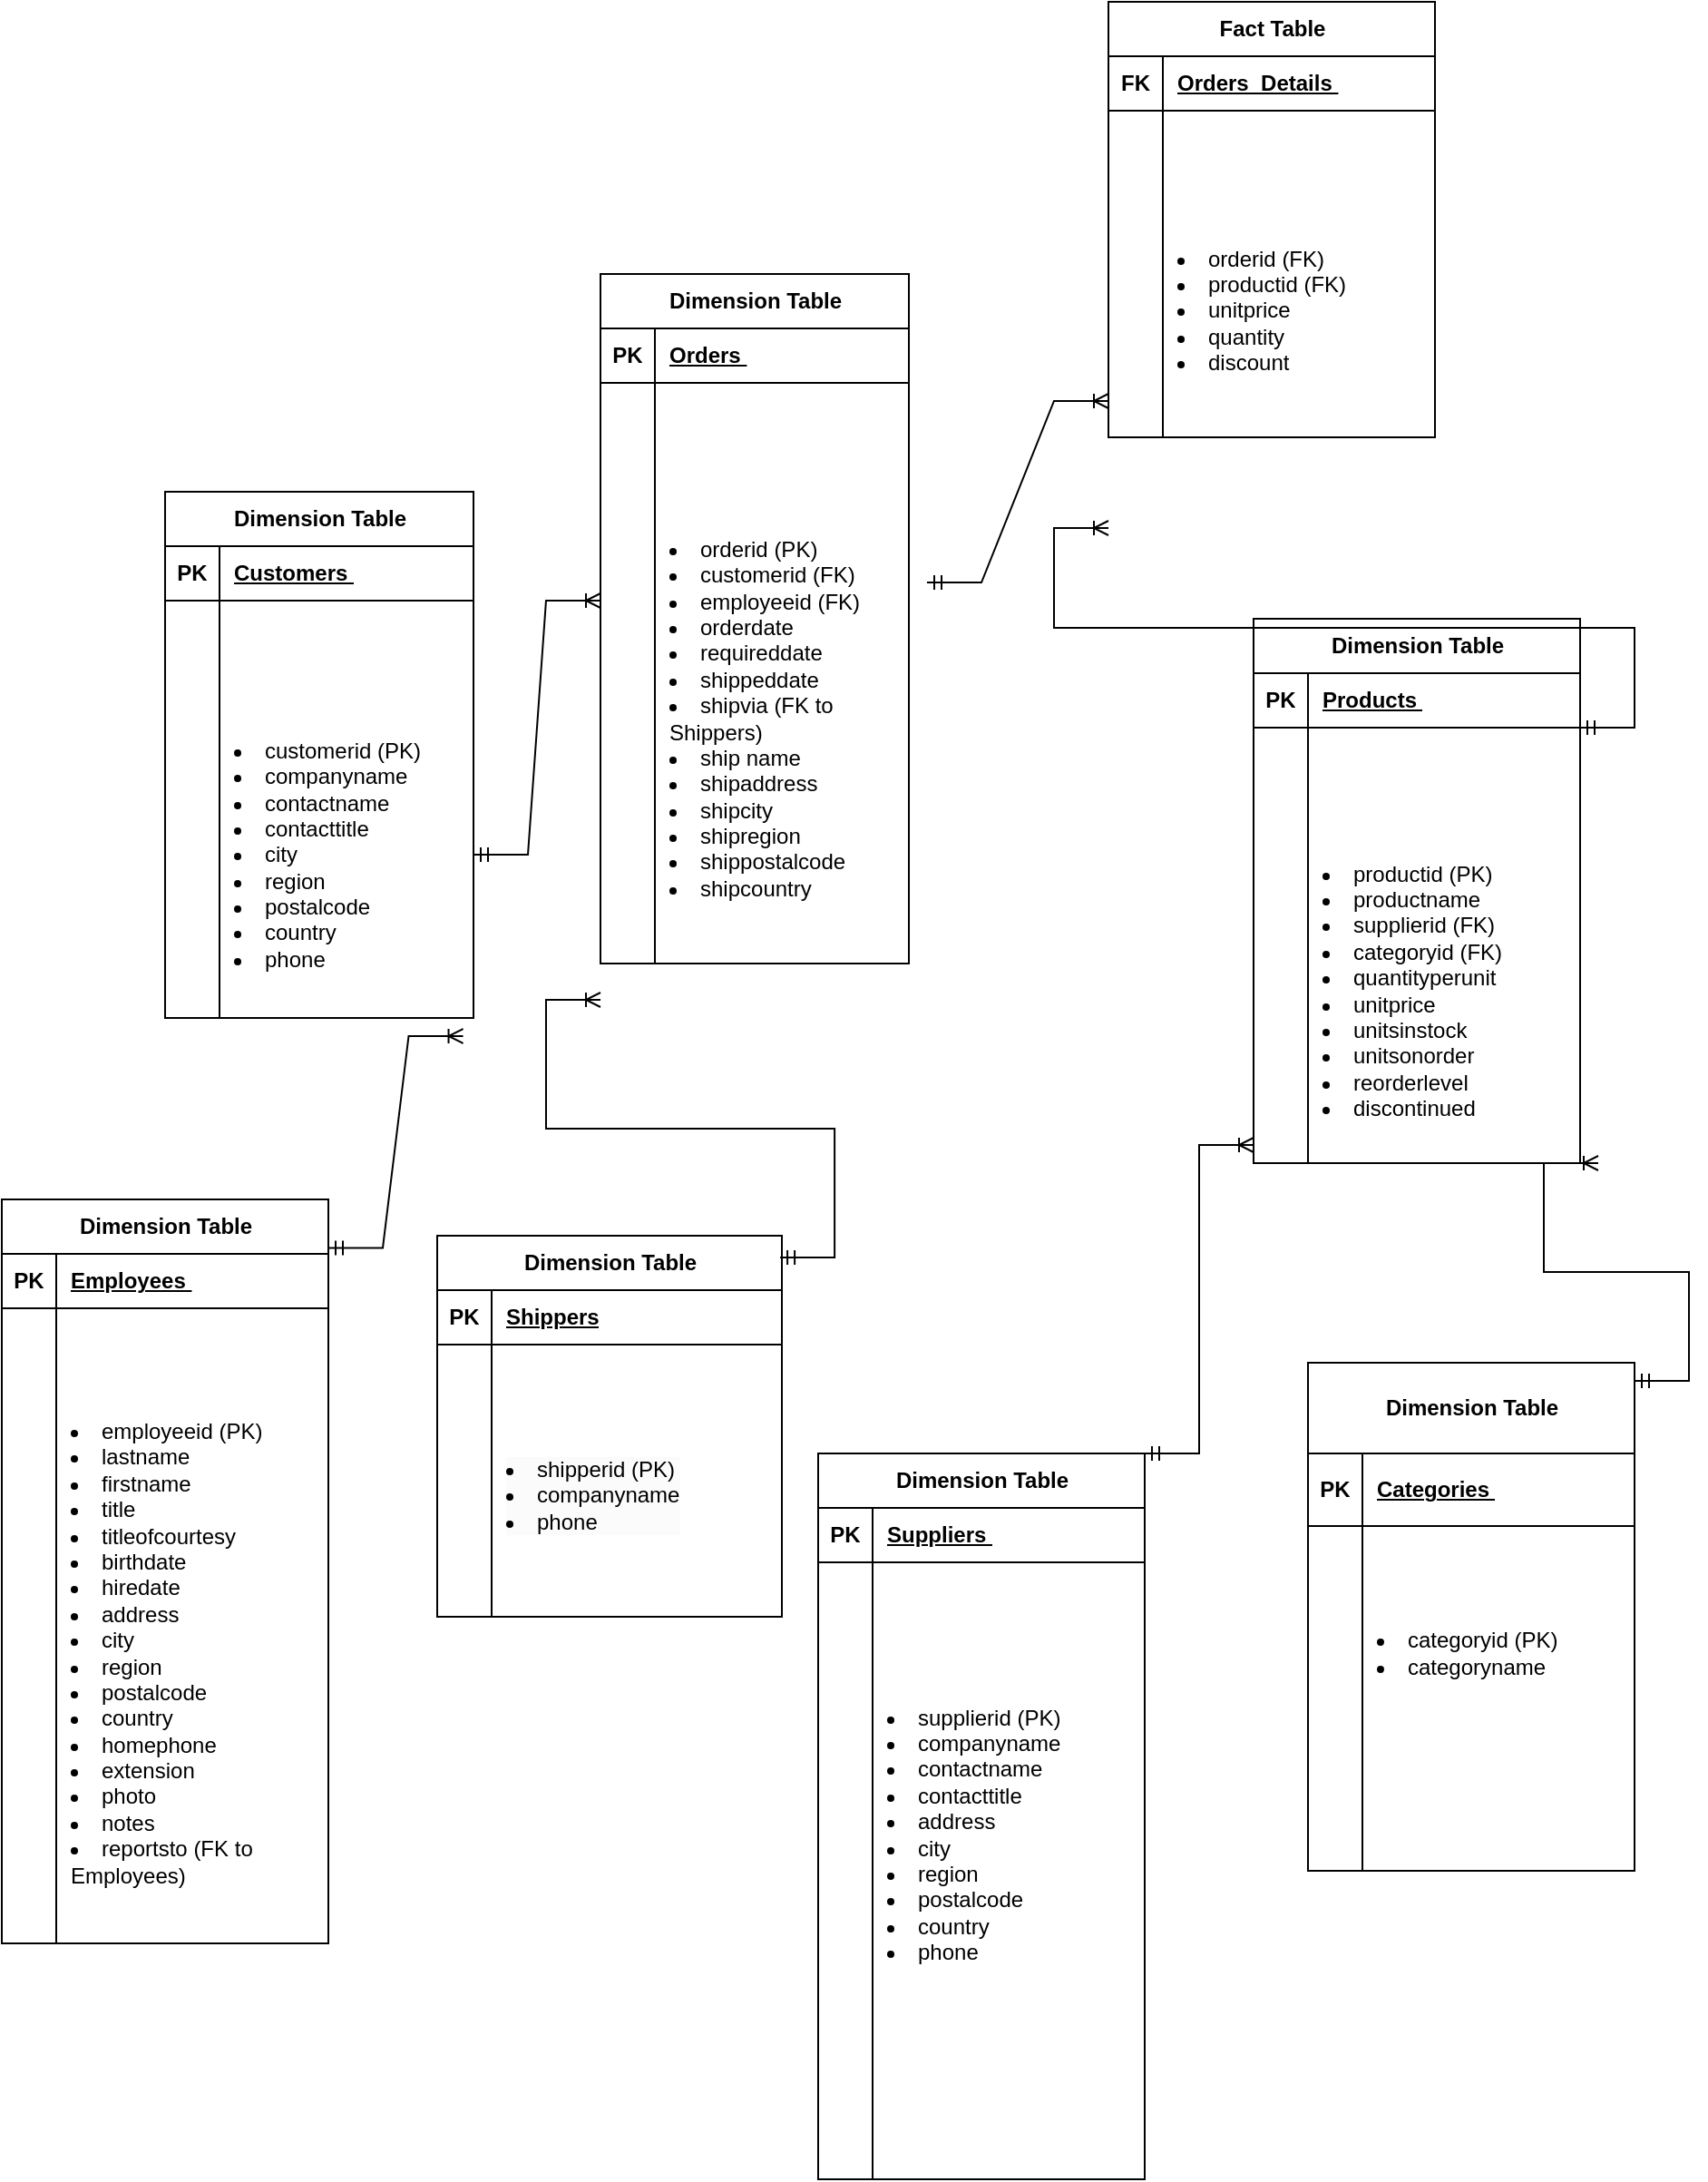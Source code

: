 <mxfile version="24.7.6" pages="3">
  <diagram name="Roughwork" id="ZiB068Yb924465Ny5rDq">
    <mxGraphModel dx="2140" dy="530" grid="1" gridSize="10" guides="1" tooltips="1" connect="1" arrows="1" fold="1" page="1" pageScale="1" pageWidth="850" pageHeight="1100" math="0" shadow="0">
      <root>
        <mxCell id="0" />
        <mxCell id="1" parent="0" />
        <mxCell id="2lbJqM2-WlJnypzfKKE7-1" value="Fact Table" style="shape=table;startSize=30;container=1;collapsible=1;childLayout=tableLayout;fixedRows=1;rowLines=0;fontStyle=1;align=center;resizeLast=1;html=1;" parent="1" vertex="1">
          <mxGeometry x="520" y="20" width="180" height="240" as="geometry" />
        </mxCell>
        <mxCell id="2lbJqM2-WlJnypzfKKE7-2" value="" style="shape=tableRow;horizontal=0;startSize=0;swimlaneHead=0;swimlaneBody=0;fillColor=none;collapsible=0;dropTarget=0;points=[[0,0.5],[1,0.5]];portConstraint=eastwest;top=0;left=0;right=0;bottom=1;" parent="2lbJqM2-WlJnypzfKKE7-1" vertex="1">
          <mxGeometry y="30" width="180" height="30" as="geometry" />
        </mxCell>
        <mxCell id="2lbJqM2-WlJnypzfKKE7-3" value="FK" style="shape=partialRectangle;connectable=0;fillColor=none;top=0;left=0;bottom=0;right=0;fontStyle=1;overflow=hidden;whiteSpace=wrap;html=1;" parent="2lbJqM2-WlJnypzfKKE7-2" vertex="1">
          <mxGeometry width="30" height="30" as="geometry">
            <mxRectangle width="30" height="30" as="alternateBounds" />
          </mxGeometry>
        </mxCell>
        <mxCell id="2lbJqM2-WlJnypzfKKE7-4" value="Orders_Details&amp;nbsp;" style="shape=partialRectangle;connectable=0;fillColor=none;top=0;left=0;bottom=0;right=0;align=left;spacingLeft=6;fontStyle=5;overflow=hidden;whiteSpace=wrap;html=1;" parent="2lbJqM2-WlJnypzfKKE7-2" vertex="1">
          <mxGeometry x="30" width="150" height="30" as="geometry">
            <mxRectangle width="150" height="30" as="alternateBounds" />
          </mxGeometry>
        </mxCell>
        <mxCell id="2lbJqM2-WlJnypzfKKE7-5" value="" style="shape=tableRow;horizontal=0;startSize=0;swimlaneHead=0;swimlaneBody=0;fillColor=none;collapsible=0;dropTarget=0;points=[[0,0.5],[1,0.5]];portConstraint=eastwest;top=0;left=0;right=0;bottom=0;" parent="2lbJqM2-WlJnypzfKKE7-1" vertex="1">
          <mxGeometry y="60" width="180" height="20" as="geometry" />
        </mxCell>
        <mxCell id="2lbJqM2-WlJnypzfKKE7-6" value="" style="shape=partialRectangle;connectable=0;fillColor=none;top=0;left=0;bottom=0;right=0;editable=1;overflow=hidden;whiteSpace=wrap;html=1;" parent="2lbJqM2-WlJnypzfKKE7-5" vertex="1">
          <mxGeometry width="30" height="20" as="geometry">
            <mxRectangle width="30" height="20" as="alternateBounds" />
          </mxGeometry>
        </mxCell>
        <mxCell id="2lbJqM2-WlJnypzfKKE7-7" value="" style="shape=partialRectangle;connectable=0;fillColor=none;top=0;left=0;bottom=0;right=0;align=left;spacingLeft=6;overflow=hidden;whiteSpace=wrap;html=1;" parent="2lbJqM2-WlJnypzfKKE7-5" vertex="1">
          <mxGeometry x="30" width="150" height="20" as="geometry">
            <mxRectangle width="150" height="20" as="alternateBounds" />
          </mxGeometry>
        </mxCell>
        <mxCell id="2lbJqM2-WlJnypzfKKE7-8" value="" style="shape=tableRow;horizontal=0;startSize=0;swimlaneHead=0;swimlaneBody=0;fillColor=none;collapsible=0;dropTarget=0;points=[[0,0.5],[1,0.5]];portConstraint=eastwest;top=0;left=0;right=0;bottom=0;" parent="2lbJqM2-WlJnypzfKKE7-1" vertex="1">
          <mxGeometry y="80" width="180" height="20" as="geometry" />
        </mxCell>
        <mxCell id="2lbJqM2-WlJnypzfKKE7-9" value="" style="shape=partialRectangle;connectable=0;fillColor=none;top=0;left=0;bottom=0;right=0;editable=1;overflow=hidden;whiteSpace=wrap;html=1;" parent="2lbJqM2-WlJnypzfKKE7-8" vertex="1">
          <mxGeometry width="30" height="20" as="geometry">
            <mxRectangle width="30" height="20" as="alternateBounds" />
          </mxGeometry>
        </mxCell>
        <mxCell id="2lbJqM2-WlJnypzfKKE7-10" value="" style="shape=partialRectangle;connectable=0;fillColor=none;top=0;left=0;bottom=0;right=0;align=left;spacingLeft=6;overflow=hidden;whiteSpace=wrap;html=1;" parent="2lbJqM2-WlJnypzfKKE7-8" vertex="1">
          <mxGeometry x="30" width="150" height="20" as="geometry">
            <mxRectangle width="150" height="20" as="alternateBounds" />
          </mxGeometry>
        </mxCell>
        <mxCell id="2lbJqM2-WlJnypzfKKE7-11" value="" style="shape=tableRow;horizontal=0;startSize=0;swimlaneHead=0;swimlaneBody=0;fillColor=none;collapsible=0;dropTarget=0;points=[[0,0.5],[1,0.5]];portConstraint=eastwest;top=0;left=0;right=0;bottom=0;" parent="2lbJqM2-WlJnypzfKKE7-1" vertex="1">
          <mxGeometry y="100" width="180" height="140" as="geometry" />
        </mxCell>
        <mxCell id="2lbJqM2-WlJnypzfKKE7-12" value="" style="shape=partialRectangle;connectable=0;fillColor=none;top=0;left=0;bottom=0;right=0;editable=1;overflow=hidden;whiteSpace=wrap;html=1;" parent="2lbJqM2-WlJnypzfKKE7-11" vertex="1">
          <mxGeometry width="30" height="140" as="geometry">
            <mxRectangle width="30" height="140" as="alternateBounds" />
          </mxGeometry>
        </mxCell>
        <mxCell id="2lbJqM2-WlJnypzfKKE7-13" value="&lt;li&gt;orderid (FK)&lt;/li&gt;&lt;li&gt;productid (FK)&lt;/li&gt;&lt;li&gt;unitprice&lt;/li&gt;&lt;li&gt;quantity&lt;/li&gt;&lt;li&gt;discount&lt;/li&gt;" style="shape=partialRectangle;connectable=0;fillColor=none;top=0;left=0;bottom=0;right=0;align=left;spacingLeft=6;overflow=hidden;whiteSpace=wrap;html=1;" parent="2lbJqM2-WlJnypzfKKE7-11" vertex="1">
          <mxGeometry x="30" width="150" height="140" as="geometry">
            <mxRectangle width="150" height="140" as="alternateBounds" />
          </mxGeometry>
        </mxCell>
        <mxCell id="2lbJqM2-WlJnypzfKKE7-14" value="Dimension Table" style="shape=table;startSize=30;container=1;collapsible=1;childLayout=tableLayout;fixedRows=1;rowLines=0;fontStyle=1;align=center;resizeLast=1;html=1;" parent="1" vertex="1">
          <mxGeometry x="240" y="170" width="170" height="380" as="geometry" />
        </mxCell>
        <mxCell id="2lbJqM2-WlJnypzfKKE7-15" value="" style="shape=tableRow;horizontal=0;startSize=0;swimlaneHead=0;swimlaneBody=0;fillColor=none;collapsible=0;dropTarget=0;points=[[0,0.5],[1,0.5]];portConstraint=eastwest;top=0;left=0;right=0;bottom=1;" parent="2lbJqM2-WlJnypzfKKE7-14" vertex="1">
          <mxGeometry y="30" width="170" height="30" as="geometry" />
        </mxCell>
        <mxCell id="2lbJqM2-WlJnypzfKKE7-16" value="PK" style="shape=partialRectangle;connectable=0;fillColor=none;top=0;left=0;bottom=0;right=0;fontStyle=1;overflow=hidden;whiteSpace=wrap;html=1;" parent="2lbJqM2-WlJnypzfKKE7-15" vertex="1">
          <mxGeometry width="30" height="30" as="geometry">
            <mxRectangle width="30" height="30" as="alternateBounds" />
          </mxGeometry>
        </mxCell>
        <mxCell id="2lbJqM2-WlJnypzfKKE7-17" value="Orders&amp;nbsp;" style="shape=partialRectangle;connectable=0;fillColor=none;top=0;left=0;bottom=0;right=0;align=left;spacingLeft=6;fontStyle=5;overflow=hidden;whiteSpace=wrap;html=1;" parent="2lbJqM2-WlJnypzfKKE7-15" vertex="1">
          <mxGeometry x="30" width="140" height="30" as="geometry">
            <mxRectangle width="140" height="30" as="alternateBounds" />
          </mxGeometry>
        </mxCell>
        <mxCell id="2lbJqM2-WlJnypzfKKE7-18" value="" style="shape=tableRow;horizontal=0;startSize=0;swimlaneHead=0;swimlaneBody=0;fillColor=none;collapsible=0;dropTarget=0;points=[[0,0.5],[1,0.5]];portConstraint=eastwest;top=0;left=0;right=0;bottom=0;" parent="2lbJqM2-WlJnypzfKKE7-14" vertex="1">
          <mxGeometry y="60" width="170" height="30" as="geometry" />
        </mxCell>
        <mxCell id="2lbJqM2-WlJnypzfKKE7-19" value="" style="shape=partialRectangle;connectable=0;fillColor=none;top=0;left=0;bottom=0;right=0;editable=1;overflow=hidden;whiteSpace=wrap;html=1;" parent="2lbJqM2-WlJnypzfKKE7-18" vertex="1">
          <mxGeometry width="30" height="30" as="geometry">
            <mxRectangle width="30" height="30" as="alternateBounds" />
          </mxGeometry>
        </mxCell>
        <mxCell id="2lbJqM2-WlJnypzfKKE7-20" value="" style="shape=partialRectangle;connectable=0;fillColor=none;top=0;left=0;bottom=0;right=0;align=left;spacingLeft=6;overflow=hidden;whiteSpace=wrap;html=1;" parent="2lbJqM2-WlJnypzfKKE7-18" vertex="1">
          <mxGeometry x="30" width="140" height="30" as="geometry">
            <mxRectangle width="140" height="30" as="alternateBounds" />
          </mxGeometry>
        </mxCell>
        <mxCell id="2lbJqM2-WlJnypzfKKE7-21" value="" style="shape=tableRow;horizontal=0;startSize=0;swimlaneHead=0;swimlaneBody=0;fillColor=none;collapsible=0;dropTarget=0;points=[[0,0.5],[1,0.5]];portConstraint=eastwest;top=0;left=0;right=0;bottom=0;" parent="2lbJqM2-WlJnypzfKKE7-14" vertex="1">
          <mxGeometry y="90" width="170" height="20" as="geometry" />
        </mxCell>
        <mxCell id="2lbJqM2-WlJnypzfKKE7-22" value="" style="shape=partialRectangle;connectable=0;fillColor=none;top=0;left=0;bottom=0;right=0;editable=1;overflow=hidden;whiteSpace=wrap;html=1;" parent="2lbJqM2-WlJnypzfKKE7-21" vertex="1">
          <mxGeometry width="30" height="20" as="geometry">
            <mxRectangle width="30" height="20" as="alternateBounds" />
          </mxGeometry>
        </mxCell>
        <mxCell id="2lbJqM2-WlJnypzfKKE7-23" value="" style="shape=partialRectangle;connectable=0;fillColor=none;top=0;left=0;bottom=0;right=0;align=left;spacingLeft=6;overflow=hidden;whiteSpace=wrap;html=1;" parent="2lbJqM2-WlJnypzfKKE7-21" vertex="1">
          <mxGeometry x="30" width="140" height="20" as="geometry">
            <mxRectangle width="140" height="20" as="alternateBounds" />
          </mxGeometry>
        </mxCell>
        <mxCell id="2lbJqM2-WlJnypzfKKE7-24" value="" style="shape=tableRow;horizontal=0;startSize=0;swimlaneHead=0;swimlaneBody=0;fillColor=none;collapsible=0;dropTarget=0;points=[[0,0.5],[1,0.5]];portConstraint=eastwest;top=0;left=0;right=0;bottom=0;" parent="2lbJqM2-WlJnypzfKKE7-14" vertex="1">
          <mxGeometry y="110" width="170" height="270" as="geometry" />
        </mxCell>
        <mxCell id="2lbJqM2-WlJnypzfKKE7-25" value="" style="shape=partialRectangle;connectable=0;fillColor=none;top=0;left=0;bottom=0;right=0;editable=1;overflow=hidden;whiteSpace=wrap;html=1;" parent="2lbJqM2-WlJnypzfKKE7-24" vertex="1">
          <mxGeometry width="30" height="270" as="geometry">
            <mxRectangle width="30" height="270" as="alternateBounds" />
          </mxGeometry>
        </mxCell>
        <mxCell id="2lbJqM2-WlJnypzfKKE7-26" value="&lt;li&gt;orderid (PK)&lt;/li&gt;&lt;li&gt;customerid (FK)&lt;/li&gt;&lt;li&gt;employeeid (FK)&lt;/li&gt;&lt;li&gt;orderdate&lt;/li&gt;&lt;li&gt;requireddate&lt;/li&gt;&lt;li&gt;shippeddate&lt;/li&gt;&lt;li&gt;shipvia (FK to Shippers)&lt;/li&gt;&lt;li&gt;ship name&lt;/li&gt;&lt;li&gt;shipaddress&lt;/li&gt;&lt;li&gt;shipcity&lt;/li&gt;&lt;li&gt;shipregion&lt;/li&gt;&lt;li&gt;shippostalcode&lt;/li&gt;&lt;li&gt;shipcountry&lt;/li&gt;" style="shape=partialRectangle;connectable=0;fillColor=none;top=0;left=0;bottom=0;right=0;align=left;spacingLeft=6;overflow=hidden;whiteSpace=wrap;html=1;" parent="2lbJqM2-WlJnypzfKKE7-24" vertex="1">
          <mxGeometry x="30" width="140" height="270" as="geometry">
            <mxRectangle width="140" height="270" as="alternateBounds" />
          </mxGeometry>
        </mxCell>
        <mxCell id="2lbJqM2-WlJnypzfKKE7-27" value="Dimension Table" style="shape=table;startSize=30;container=1;collapsible=1;childLayout=tableLayout;fixedRows=1;rowLines=0;fontStyle=1;align=center;resizeLast=1;html=1;" parent="1" vertex="1">
          <mxGeometry x="600" y="360" width="180" height="300" as="geometry" />
        </mxCell>
        <mxCell id="2lbJqM2-WlJnypzfKKE7-28" value="" style="shape=tableRow;horizontal=0;startSize=0;swimlaneHead=0;swimlaneBody=0;fillColor=none;collapsible=0;dropTarget=0;points=[[0,0.5],[1,0.5]];portConstraint=eastwest;top=0;left=0;right=0;bottom=1;" parent="2lbJqM2-WlJnypzfKKE7-27" vertex="1">
          <mxGeometry y="30" width="180" height="30" as="geometry" />
        </mxCell>
        <mxCell id="2lbJqM2-WlJnypzfKKE7-29" value="PK" style="shape=partialRectangle;connectable=0;fillColor=none;top=0;left=0;bottom=0;right=0;fontStyle=1;overflow=hidden;whiteSpace=wrap;html=1;" parent="2lbJqM2-WlJnypzfKKE7-28" vertex="1">
          <mxGeometry width="30" height="30" as="geometry">
            <mxRectangle width="30" height="30" as="alternateBounds" />
          </mxGeometry>
        </mxCell>
        <mxCell id="2lbJqM2-WlJnypzfKKE7-30" value="Products&amp;nbsp;" style="shape=partialRectangle;connectable=0;fillColor=none;top=0;left=0;bottom=0;right=0;align=left;spacingLeft=6;fontStyle=5;overflow=hidden;whiteSpace=wrap;html=1;" parent="2lbJqM2-WlJnypzfKKE7-28" vertex="1">
          <mxGeometry x="30" width="150" height="30" as="geometry">
            <mxRectangle width="150" height="30" as="alternateBounds" />
          </mxGeometry>
        </mxCell>
        <mxCell id="2lbJqM2-WlJnypzfKKE7-31" value="" style="shape=tableRow;horizontal=0;startSize=0;swimlaneHead=0;swimlaneBody=0;fillColor=none;collapsible=0;dropTarget=0;points=[[0,0.5],[1,0.5]];portConstraint=eastwest;top=0;left=0;right=0;bottom=0;" parent="2lbJqM2-WlJnypzfKKE7-27" vertex="1">
          <mxGeometry y="60" width="180" height="30" as="geometry" />
        </mxCell>
        <mxCell id="2lbJqM2-WlJnypzfKKE7-32" value="" style="shape=partialRectangle;connectable=0;fillColor=none;top=0;left=0;bottom=0;right=0;editable=1;overflow=hidden;whiteSpace=wrap;html=1;" parent="2lbJqM2-WlJnypzfKKE7-31" vertex="1">
          <mxGeometry width="30" height="30" as="geometry">
            <mxRectangle width="30" height="30" as="alternateBounds" />
          </mxGeometry>
        </mxCell>
        <mxCell id="2lbJqM2-WlJnypzfKKE7-33" value="" style="shape=partialRectangle;connectable=0;fillColor=none;top=0;left=0;bottom=0;right=0;align=left;spacingLeft=6;overflow=hidden;whiteSpace=wrap;html=1;" parent="2lbJqM2-WlJnypzfKKE7-31" vertex="1">
          <mxGeometry x="30" width="150" height="30" as="geometry">
            <mxRectangle width="150" height="30" as="alternateBounds" />
          </mxGeometry>
        </mxCell>
        <mxCell id="2lbJqM2-WlJnypzfKKE7-34" value="" style="shape=tableRow;horizontal=0;startSize=0;swimlaneHead=0;swimlaneBody=0;fillColor=none;collapsible=0;dropTarget=0;points=[[0,0.5],[1,0.5]];portConstraint=eastwest;top=0;left=0;right=0;bottom=0;" parent="2lbJqM2-WlJnypzfKKE7-27" vertex="1">
          <mxGeometry y="90" width="180" height="20" as="geometry" />
        </mxCell>
        <mxCell id="2lbJqM2-WlJnypzfKKE7-35" value="" style="shape=partialRectangle;connectable=0;fillColor=none;top=0;left=0;bottom=0;right=0;editable=1;overflow=hidden;whiteSpace=wrap;html=1;" parent="2lbJqM2-WlJnypzfKKE7-34" vertex="1">
          <mxGeometry width="30" height="20" as="geometry">
            <mxRectangle width="30" height="20" as="alternateBounds" />
          </mxGeometry>
        </mxCell>
        <mxCell id="2lbJqM2-WlJnypzfKKE7-36" value="" style="shape=partialRectangle;connectable=0;fillColor=none;top=0;left=0;bottom=0;right=0;align=left;spacingLeft=6;overflow=hidden;whiteSpace=wrap;html=1;" parent="2lbJqM2-WlJnypzfKKE7-34" vertex="1">
          <mxGeometry x="30" width="150" height="20" as="geometry">
            <mxRectangle width="150" height="20" as="alternateBounds" />
          </mxGeometry>
        </mxCell>
        <mxCell id="2lbJqM2-WlJnypzfKKE7-37" value="" style="shape=tableRow;horizontal=0;startSize=0;swimlaneHead=0;swimlaneBody=0;fillColor=none;collapsible=0;dropTarget=0;points=[[0,0.5],[1,0.5]];portConstraint=eastwest;top=0;left=0;right=0;bottom=0;" parent="2lbJqM2-WlJnypzfKKE7-27" vertex="1">
          <mxGeometry y="110" width="180" height="190" as="geometry" />
        </mxCell>
        <mxCell id="2lbJqM2-WlJnypzfKKE7-38" value="" style="shape=partialRectangle;connectable=0;fillColor=none;top=0;left=0;bottom=0;right=0;editable=1;overflow=hidden;whiteSpace=wrap;html=1;" parent="2lbJqM2-WlJnypzfKKE7-37" vertex="1">
          <mxGeometry width="30" height="190" as="geometry">
            <mxRectangle width="30" height="190" as="alternateBounds" />
          </mxGeometry>
        </mxCell>
        <mxCell id="2lbJqM2-WlJnypzfKKE7-39" value="&lt;li&gt;productid (PK)&lt;/li&gt;&lt;li&gt;productname&lt;/li&gt;&lt;li&gt;supplierid (FK)&lt;/li&gt;&lt;li&gt;categoryid (FK)&lt;/li&gt;&lt;li&gt;quantityperunit&lt;/li&gt;&lt;li&gt;unitprice&lt;/li&gt;&lt;li&gt;unitsinstock&lt;/li&gt;&lt;li&gt;unitsonorder&lt;/li&gt;&lt;li&gt;reorderlevel&lt;/li&gt;&lt;li&gt;discontinued&lt;/li&gt;" style="shape=partialRectangle;connectable=0;fillColor=none;top=0;left=0;bottom=0;right=0;align=left;spacingLeft=6;overflow=hidden;whiteSpace=wrap;html=1;" parent="2lbJqM2-WlJnypzfKKE7-37" vertex="1">
          <mxGeometry x="30" width="150" height="190" as="geometry">
            <mxRectangle width="150" height="190" as="alternateBounds" />
          </mxGeometry>
        </mxCell>
        <mxCell id="2lbJqM2-WlJnypzfKKE7-40" value="Dimension Table" style="shape=table;startSize=30;container=1;collapsible=1;childLayout=tableLayout;fixedRows=1;rowLines=0;fontStyle=1;align=center;resizeLast=1;html=1;" parent="1" vertex="1">
          <mxGeometry y="290" width="170" height="290" as="geometry" />
        </mxCell>
        <mxCell id="2lbJqM2-WlJnypzfKKE7-41" value="" style="shape=tableRow;horizontal=0;startSize=0;swimlaneHead=0;swimlaneBody=0;fillColor=none;collapsible=0;dropTarget=0;points=[[0,0.5],[1,0.5]];portConstraint=eastwest;top=0;left=0;right=0;bottom=1;" parent="2lbJqM2-WlJnypzfKKE7-40" vertex="1">
          <mxGeometry y="30" width="170" height="30" as="geometry" />
        </mxCell>
        <mxCell id="2lbJqM2-WlJnypzfKKE7-42" value="PK" style="shape=partialRectangle;connectable=0;fillColor=none;top=0;left=0;bottom=0;right=0;fontStyle=1;overflow=hidden;whiteSpace=wrap;html=1;" parent="2lbJqM2-WlJnypzfKKE7-41" vertex="1">
          <mxGeometry width="30" height="30" as="geometry">
            <mxRectangle width="30" height="30" as="alternateBounds" />
          </mxGeometry>
        </mxCell>
        <mxCell id="2lbJqM2-WlJnypzfKKE7-43" value="Customers&amp;nbsp;" style="shape=partialRectangle;connectable=0;fillColor=none;top=0;left=0;bottom=0;right=0;align=left;spacingLeft=6;fontStyle=5;overflow=hidden;whiteSpace=wrap;html=1;" parent="2lbJqM2-WlJnypzfKKE7-41" vertex="1">
          <mxGeometry x="30" width="140" height="30" as="geometry">
            <mxRectangle width="140" height="30" as="alternateBounds" />
          </mxGeometry>
        </mxCell>
        <mxCell id="2lbJqM2-WlJnypzfKKE7-44" value="" style="shape=tableRow;horizontal=0;startSize=0;swimlaneHead=0;swimlaneBody=0;fillColor=none;collapsible=0;dropTarget=0;points=[[0,0.5],[1,0.5]];portConstraint=eastwest;top=0;left=0;right=0;bottom=0;" parent="2lbJqM2-WlJnypzfKKE7-40" vertex="1">
          <mxGeometry y="60" width="170" height="30" as="geometry" />
        </mxCell>
        <mxCell id="2lbJqM2-WlJnypzfKKE7-45" value="" style="shape=partialRectangle;connectable=0;fillColor=none;top=0;left=0;bottom=0;right=0;editable=1;overflow=hidden;whiteSpace=wrap;html=1;" parent="2lbJqM2-WlJnypzfKKE7-44" vertex="1">
          <mxGeometry width="30" height="30" as="geometry">
            <mxRectangle width="30" height="30" as="alternateBounds" />
          </mxGeometry>
        </mxCell>
        <mxCell id="2lbJqM2-WlJnypzfKKE7-46" value="" style="shape=partialRectangle;connectable=0;fillColor=none;top=0;left=0;bottom=0;right=0;align=left;spacingLeft=6;overflow=hidden;whiteSpace=wrap;html=1;" parent="2lbJqM2-WlJnypzfKKE7-44" vertex="1">
          <mxGeometry x="30" width="140" height="30" as="geometry">
            <mxRectangle width="140" height="30" as="alternateBounds" />
          </mxGeometry>
        </mxCell>
        <mxCell id="2lbJqM2-WlJnypzfKKE7-47" value="" style="shape=tableRow;horizontal=0;startSize=0;swimlaneHead=0;swimlaneBody=0;fillColor=none;collapsible=0;dropTarget=0;points=[[0,0.5],[1,0.5]];portConstraint=eastwest;top=0;left=0;right=0;bottom=0;" parent="2lbJqM2-WlJnypzfKKE7-40" vertex="1">
          <mxGeometry y="90" width="170" height="20" as="geometry" />
        </mxCell>
        <mxCell id="2lbJqM2-WlJnypzfKKE7-48" value="" style="shape=partialRectangle;connectable=0;fillColor=none;top=0;left=0;bottom=0;right=0;editable=1;overflow=hidden;whiteSpace=wrap;html=1;" parent="2lbJqM2-WlJnypzfKKE7-47" vertex="1">
          <mxGeometry width="30" height="20" as="geometry">
            <mxRectangle width="30" height="20" as="alternateBounds" />
          </mxGeometry>
        </mxCell>
        <mxCell id="2lbJqM2-WlJnypzfKKE7-49" value="" style="shape=partialRectangle;connectable=0;fillColor=none;top=0;left=0;bottom=0;right=0;align=left;spacingLeft=6;overflow=hidden;whiteSpace=wrap;html=1;" parent="2lbJqM2-WlJnypzfKKE7-47" vertex="1">
          <mxGeometry x="30" width="140" height="20" as="geometry">
            <mxRectangle width="140" height="20" as="alternateBounds" />
          </mxGeometry>
        </mxCell>
        <mxCell id="2lbJqM2-WlJnypzfKKE7-50" value="" style="shape=tableRow;horizontal=0;startSize=0;swimlaneHead=0;swimlaneBody=0;fillColor=none;collapsible=0;dropTarget=0;points=[[0,0.5],[1,0.5]];portConstraint=eastwest;top=0;left=0;right=0;bottom=0;" parent="2lbJqM2-WlJnypzfKKE7-40" vertex="1">
          <mxGeometry y="110" width="170" height="180" as="geometry" />
        </mxCell>
        <mxCell id="2lbJqM2-WlJnypzfKKE7-51" value="" style="shape=partialRectangle;connectable=0;fillColor=none;top=0;left=0;bottom=0;right=0;editable=1;overflow=hidden;whiteSpace=wrap;html=1;" parent="2lbJqM2-WlJnypzfKKE7-50" vertex="1">
          <mxGeometry width="30" height="180" as="geometry">
            <mxRectangle width="30" height="180" as="alternateBounds" />
          </mxGeometry>
        </mxCell>
        <mxCell id="2lbJqM2-WlJnypzfKKE7-52" value="&lt;li&gt;customerid (PK)&lt;/li&gt;&lt;li&gt;companyname&lt;/li&gt;&lt;li&gt;contactname&lt;/li&gt;&lt;li&gt;contacttitle&lt;/li&gt;&lt;li&gt;city&lt;/li&gt;&lt;li&gt;region&lt;/li&gt;&lt;li&gt;postalcode&lt;/li&gt;&lt;li&gt;country&lt;/li&gt;&lt;li&gt;phone&lt;/li&gt;" style="shape=partialRectangle;connectable=0;fillColor=none;top=0;left=0;bottom=0;right=0;align=left;spacingLeft=6;overflow=hidden;whiteSpace=wrap;html=1;" parent="2lbJqM2-WlJnypzfKKE7-50" vertex="1">
          <mxGeometry x="30" width="140" height="180" as="geometry">
            <mxRectangle width="140" height="180" as="alternateBounds" />
          </mxGeometry>
        </mxCell>
        <mxCell id="2lbJqM2-WlJnypzfKKE7-53" value="Dimension Table" style="shape=table;startSize=30;container=1;collapsible=1;childLayout=tableLayout;fixedRows=1;rowLines=0;fontStyle=1;align=center;resizeLast=1;html=1;" parent="1" vertex="1">
          <mxGeometry x="-90" y="680" width="180" height="410" as="geometry" />
        </mxCell>
        <mxCell id="2lbJqM2-WlJnypzfKKE7-54" value="" style="shape=tableRow;horizontal=0;startSize=0;swimlaneHead=0;swimlaneBody=0;fillColor=none;collapsible=0;dropTarget=0;points=[[0,0.5],[1,0.5]];portConstraint=eastwest;top=0;left=0;right=0;bottom=1;" parent="2lbJqM2-WlJnypzfKKE7-53" vertex="1">
          <mxGeometry y="30" width="180" height="30" as="geometry" />
        </mxCell>
        <mxCell id="2lbJqM2-WlJnypzfKKE7-55" value="PK" style="shape=partialRectangle;connectable=0;fillColor=none;top=0;left=0;bottom=0;right=0;fontStyle=1;overflow=hidden;whiteSpace=wrap;html=1;" parent="2lbJqM2-WlJnypzfKKE7-54" vertex="1">
          <mxGeometry width="30" height="30" as="geometry">
            <mxRectangle width="30" height="30" as="alternateBounds" />
          </mxGeometry>
        </mxCell>
        <mxCell id="2lbJqM2-WlJnypzfKKE7-56" value="Employees&amp;nbsp;" style="shape=partialRectangle;connectable=0;fillColor=none;top=0;left=0;bottom=0;right=0;align=left;spacingLeft=6;fontStyle=5;overflow=hidden;whiteSpace=wrap;html=1;" parent="2lbJqM2-WlJnypzfKKE7-54" vertex="1">
          <mxGeometry x="30" width="150" height="30" as="geometry">
            <mxRectangle width="150" height="30" as="alternateBounds" />
          </mxGeometry>
        </mxCell>
        <mxCell id="2lbJqM2-WlJnypzfKKE7-57" value="" style="shape=tableRow;horizontal=0;startSize=0;swimlaneHead=0;swimlaneBody=0;fillColor=none;collapsible=0;dropTarget=0;points=[[0,0.5],[1,0.5]];portConstraint=eastwest;top=0;left=0;right=0;bottom=0;" parent="2lbJqM2-WlJnypzfKKE7-53" vertex="1">
          <mxGeometry y="60" width="180" height="30" as="geometry" />
        </mxCell>
        <mxCell id="2lbJqM2-WlJnypzfKKE7-58" value="" style="shape=partialRectangle;connectable=0;fillColor=none;top=0;left=0;bottom=0;right=0;editable=1;overflow=hidden;whiteSpace=wrap;html=1;" parent="2lbJqM2-WlJnypzfKKE7-57" vertex="1">
          <mxGeometry width="30" height="30" as="geometry">
            <mxRectangle width="30" height="30" as="alternateBounds" />
          </mxGeometry>
        </mxCell>
        <mxCell id="2lbJqM2-WlJnypzfKKE7-59" value="" style="shape=partialRectangle;connectable=0;fillColor=none;top=0;left=0;bottom=0;right=0;align=left;spacingLeft=6;overflow=hidden;whiteSpace=wrap;html=1;" parent="2lbJqM2-WlJnypzfKKE7-57" vertex="1">
          <mxGeometry x="30" width="150" height="30" as="geometry">
            <mxRectangle width="150" height="30" as="alternateBounds" />
          </mxGeometry>
        </mxCell>
        <mxCell id="2lbJqM2-WlJnypzfKKE7-63" value="" style="shape=tableRow;horizontal=0;startSize=0;swimlaneHead=0;swimlaneBody=0;fillColor=none;collapsible=0;dropTarget=0;points=[[0,0.5],[1,0.5]];portConstraint=eastwest;top=0;left=0;right=0;bottom=0;" parent="2lbJqM2-WlJnypzfKKE7-53" vertex="1">
          <mxGeometry y="90" width="180" height="320" as="geometry" />
        </mxCell>
        <mxCell id="2lbJqM2-WlJnypzfKKE7-64" value="" style="shape=partialRectangle;connectable=0;fillColor=none;top=0;left=0;bottom=0;right=0;editable=1;overflow=hidden;whiteSpace=wrap;html=1;" parent="2lbJqM2-WlJnypzfKKE7-63" vertex="1">
          <mxGeometry width="30" height="320" as="geometry">
            <mxRectangle width="30" height="320" as="alternateBounds" />
          </mxGeometry>
        </mxCell>
        <mxCell id="2lbJqM2-WlJnypzfKKE7-65" value="&lt;li&gt;employeeid (PK)&lt;/li&gt;&lt;li&gt;lastname&lt;/li&gt;&lt;li&gt;firstname&lt;/li&gt;&lt;li&gt;title&lt;/li&gt;&lt;li&gt;titleofcourtesy&lt;/li&gt;&lt;li&gt;birthdate&lt;/li&gt;&lt;li&gt;hiredate&lt;/li&gt;&lt;li&gt;address&lt;/li&gt;&lt;li&gt;city&lt;/li&gt;&lt;li&gt;region&lt;/li&gt;&lt;li&gt;postalcode&lt;/li&gt;&lt;li&gt;country&lt;/li&gt;&lt;li&gt;homephone&lt;/li&gt;&lt;li&gt;extension&lt;/li&gt;&lt;li&gt;photo&lt;/li&gt;&lt;li&gt;notes&lt;/li&gt;&lt;li&gt;reportsto (FK to Employees)&lt;/li&gt;" style="shape=partialRectangle;connectable=0;fillColor=none;top=0;left=0;bottom=0;right=0;align=left;spacingLeft=6;overflow=hidden;whiteSpace=wrap;html=1;" parent="2lbJqM2-WlJnypzfKKE7-63" vertex="1">
          <mxGeometry x="30" width="150" height="320" as="geometry">
            <mxRectangle width="150" height="320" as="alternateBounds" />
          </mxGeometry>
        </mxCell>
        <mxCell id="2lbJqM2-WlJnypzfKKE7-92" value="Dimension Table" style="shape=table;startSize=50;container=1;collapsible=1;childLayout=tableLayout;fixedRows=1;rowLines=0;fontStyle=1;align=center;resizeLast=1;html=1;" parent="1" vertex="1">
          <mxGeometry x="630" y="770" width="180" height="280" as="geometry" />
        </mxCell>
        <mxCell id="2lbJqM2-WlJnypzfKKE7-93" value="" style="shape=tableRow;horizontal=0;startSize=0;swimlaneHead=0;swimlaneBody=0;fillColor=none;collapsible=0;dropTarget=0;points=[[0,0.5],[1,0.5]];portConstraint=eastwest;top=0;left=0;right=0;bottom=1;" parent="2lbJqM2-WlJnypzfKKE7-92" vertex="1">
          <mxGeometry y="50" width="180" height="40" as="geometry" />
        </mxCell>
        <mxCell id="2lbJqM2-WlJnypzfKKE7-94" value="PK" style="shape=partialRectangle;connectable=0;fillColor=none;top=0;left=0;bottom=0;right=0;fontStyle=1;overflow=hidden;whiteSpace=wrap;html=1;" parent="2lbJqM2-WlJnypzfKKE7-93" vertex="1">
          <mxGeometry width="30" height="40" as="geometry">
            <mxRectangle width="30" height="40" as="alternateBounds" />
          </mxGeometry>
        </mxCell>
        <mxCell id="2lbJqM2-WlJnypzfKKE7-95" value="Categories&amp;nbsp;" style="shape=partialRectangle;connectable=0;fillColor=none;top=0;left=0;bottom=0;right=0;align=left;spacingLeft=6;fontStyle=5;overflow=hidden;whiteSpace=wrap;html=1;" parent="2lbJqM2-WlJnypzfKKE7-93" vertex="1">
          <mxGeometry x="30" width="150" height="40" as="geometry">
            <mxRectangle width="150" height="40" as="alternateBounds" />
          </mxGeometry>
        </mxCell>
        <mxCell id="2lbJqM2-WlJnypzfKKE7-96" value="" style="shape=tableRow;horizontal=0;startSize=0;swimlaneHead=0;swimlaneBody=0;fillColor=none;collapsible=0;dropTarget=0;points=[[0,0.5],[1,0.5]];portConstraint=eastwest;top=0;left=0;right=0;bottom=0;" parent="2lbJqM2-WlJnypzfKKE7-92" vertex="1">
          <mxGeometry y="90" width="180" height="140" as="geometry" />
        </mxCell>
        <mxCell id="2lbJqM2-WlJnypzfKKE7-97" value="" style="shape=partialRectangle;connectable=0;fillColor=none;top=0;left=0;bottom=0;right=0;editable=1;overflow=hidden;whiteSpace=wrap;html=1;" parent="2lbJqM2-WlJnypzfKKE7-96" vertex="1">
          <mxGeometry width="30" height="140" as="geometry">
            <mxRectangle width="30" height="140" as="alternateBounds" />
          </mxGeometry>
        </mxCell>
        <mxCell id="2lbJqM2-WlJnypzfKKE7-98" value="&lt;li&gt;categoryid (PK)&lt;/li&gt;&lt;li&gt;categoryname&lt;/li&gt;" style="shape=partialRectangle;connectable=0;fillColor=none;top=0;left=0;bottom=0;right=0;align=left;spacingLeft=6;overflow=hidden;whiteSpace=wrap;html=1;" parent="2lbJqM2-WlJnypzfKKE7-96" vertex="1">
          <mxGeometry x="30" width="150" height="140" as="geometry">
            <mxRectangle width="150" height="140" as="alternateBounds" />
          </mxGeometry>
        </mxCell>
        <mxCell id="2lbJqM2-WlJnypzfKKE7-99" value="" style="shape=tableRow;horizontal=0;startSize=0;swimlaneHead=0;swimlaneBody=0;fillColor=none;collapsible=0;dropTarget=0;points=[[0,0.5],[1,0.5]];portConstraint=eastwest;top=0;left=0;right=0;bottom=0;" parent="2lbJqM2-WlJnypzfKKE7-92" vertex="1">
          <mxGeometry y="230" width="180" height="30" as="geometry" />
        </mxCell>
        <mxCell id="2lbJqM2-WlJnypzfKKE7-100" value="" style="shape=partialRectangle;connectable=0;fillColor=none;top=0;left=0;bottom=0;right=0;editable=1;overflow=hidden;whiteSpace=wrap;html=1;" parent="2lbJqM2-WlJnypzfKKE7-99" vertex="1">
          <mxGeometry width="30" height="30" as="geometry">
            <mxRectangle width="30" height="30" as="alternateBounds" />
          </mxGeometry>
        </mxCell>
        <mxCell id="2lbJqM2-WlJnypzfKKE7-101" value="" style="shape=partialRectangle;connectable=0;fillColor=none;top=0;left=0;bottom=0;right=0;align=left;spacingLeft=6;overflow=hidden;whiteSpace=wrap;html=1;" parent="2lbJqM2-WlJnypzfKKE7-99" vertex="1">
          <mxGeometry x="30" width="150" height="30" as="geometry">
            <mxRectangle width="150" height="30" as="alternateBounds" />
          </mxGeometry>
        </mxCell>
        <mxCell id="2lbJqM2-WlJnypzfKKE7-102" value="" style="shape=tableRow;horizontal=0;startSize=0;swimlaneHead=0;swimlaneBody=0;fillColor=none;collapsible=0;dropTarget=0;points=[[0,0.5],[1,0.5]];portConstraint=eastwest;top=0;left=0;right=0;bottom=0;" parent="2lbJqM2-WlJnypzfKKE7-92" vertex="1">
          <mxGeometry y="260" width="180" height="20" as="geometry" />
        </mxCell>
        <mxCell id="2lbJqM2-WlJnypzfKKE7-103" value="" style="shape=partialRectangle;connectable=0;fillColor=none;top=0;left=0;bottom=0;right=0;editable=1;overflow=hidden;whiteSpace=wrap;html=1;" parent="2lbJqM2-WlJnypzfKKE7-102" vertex="1">
          <mxGeometry width="30" height="20" as="geometry">
            <mxRectangle width="30" height="20" as="alternateBounds" />
          </mxGeometry>
        </mxCell>
        <mxCell id="2lbJqM2-WlJnypzfKKE7-104" value="" style="shape=partialRectangle;connectable=0;fillColor=none;top=0;left=0;bottom=0;right=0;align=left;spacingLeft=6;overflow=hidden;whiteSpace=wrap;html=1;" parent="2lbJqM2-WlJnypzfKKE7-102" vertex="1">
          <mxGeometry x="30" width="150" height="20" as="geometry">
            <mxRectangle width="150" height="20" as="alternateBounds" />
          </mxGeometry>
        </mxCell>
        <mxCell id="2lbJqM2-WlJnypzfKKE7-79" value="Dimension Table" style="shape=table;startSize=30;container=1;collapsible=1;childLayout=tableLayout;fixedRows=1;rowLines=0;fontStyle=1;align=center;resizeLast=1;html=1;" parent="1" vertex="1">
          <mxGeometry x="360" y="820" width="180" height="400" as="geometry" />
        </mxCell>
        <mxCell id="2lbJqM2-WlJnypzfKKE7-80" value="" style="shape=tableRow;horizontal=0;startSize=0;swimlaneHead=0;swimlaneBody=0;fillColor=none;collapsible=0;dropTarget=0;points=[[0,0.5],[1,0.5]];portConstraint=eastwest;top=0;left=0;right=0;bottom=1;" parent="2lbJqM2-WlJnypzfKKE7-79" vertex="1">
          <mxGeometry y="30" width="180" height="30" as="geometry" />
        </mxCell>
        <mxCell id="2lbJqM2-WlJnypzfKKE7-81" value="PK" style="shape=partialRectangle;connectable=0;fillColor=none;top=0;left=0;bottom=0;right=0;fontStyle=1;overflow=hidden;whiteSpace=wrap;html=1;" parent="2lbJqM2-WlJnypzfKKE7-80" vertex="1">
          <mxGeometry width="30" height="30" as="geometry">
            <mxRectangle width="30" height="30" as="alternateBounds" />
          </mxGeometry>
        </mxCell>
        <mxCell id="2lbJqM2-WlJnypzfKKE7-82" value="Suppliers&amp;nbsp;" style="shape=partialRectangle;connectable=0;fillColor=none;top=0;left=0;bottom=0;right=0;align=left;spacingLeft=6;fontStyle=5;overflow=hidden;whiteSpace=wrap;html=1;" parent="2lbJqM2-WlJnypzfKKE7-80" vertex="1">
          <mxGeometry x="30" width="150" height="30" as="geometry">
            <mxRectangle width="150" height="30" as="alternateBounds" />
          </mxGeometry>
        </mxCell>
        <mxCell id="2lbJqM2-WlJnypzfKKE7-83" value="" style="shape=tableRow;horizontal=0;startSize=0;swimlaneHead=0;swimlaneBody=0;fillColor=none;collapsible=0;dropTarget=0;points=[[0,0.5],[1,0.5]];portConstraint=eastwest;top=0;left=0;right=0;bottom=0;" parent="2lbJqM2-WlJnypzfKKE7-79" vertex="1">
          <mxGeometry y="60" width="180" height="300" as="geometry" />
        </mxCell>
        <mxCell id="2lbJqM2-WlJnypzfKKE7-84" value="" style="shape=partialRectangle;connectable=0;fillColor=none;top=0;left=0;bottom=0;right=0;editable=1;overflow=hidden;whiteSpace=wrap;html=1;" parent="2lbJqM2-WlJnypzfKKE7-83" vertex="1">
          <mxGeometry width="30" height="300" as="geometry">
            <mxRectangle width="30" height="300" as="alternateBounds" />
          </mxGeometry>
        </mxCell>
        <mxCell id="2lbJqM2-WlJnypzfKKE7-85" value="&lt;li&gt;supplierid (PK)&lt;/li&gt;&lt;li&gt;companyname&lt;/li&gt;&lt;li&gt;contactname&lt;/li&gt;&lt;li&gt;contacttitle&lt;/li&gt;&lt;li&gt;address&lt;/li&gt;&lt;li&gt;city&lt;/li&gt;&lt;li&gt;region&lt;/li&gt;&lt;li&gt;postalcode&lt;/li&gt;&lt;li&gt;country&lt;/li&gt;&lt;li&gt;phone&lt;/li&gt;" style="shape=partialRectangle;connectable=0;fillColor=none;top=0;left=0;bottom=0;right=0;align=left;spacingLeft=6;overflow=hidden;whiteSpace=wrap;html=1;" parent="2lbJqM2-WlJnypzfKKE7-83" vertex="1">
          <mxGeometry x="30" width="150" height="300" as="geometry">
            <mxRectangle width="150" height="300" as="alternateBounds" />
          </mxGeometry>
        </mxCell>
        <mxCell id="2lbJqM2-WlJnypzfKKE7-86" value="" style="shape=tableRow;horizontal=0;startSize=0;swimlaneHead=0;swimlaneBody=0;fillColor=none;collapsible=0;dropTarget=0;points=[[0,0.5],[1,0.5]];portConstraint=eastwest;top=0;left=0;right=0;bottom=0;" parent="2lbJqM2-WlJnypzfKKE7-79" vertex="1">
          <mxGeometry y="360" width="180" height="20" as="geometry" />
        </mxCell>
        <mxCell id="2lbJqM2-WlJnypzfKKE7-87" value="" style="shape=partialRectangle;connectable=0;fillColor=none;top=0;left=0;bottom=0;right=0;editable=1;overflow=hidden;whiteSpace=wrap;html=1;" parent="2lbJqM2-WlJnypzfKKE7-86" vertex="1">
          <mxGeometry width="30" height="20" as="geometry">
            <mxRectangle width="30" height="20" as="alternateBounds" />
          </mxGeometry>
        </mxCell>
        <mxCell id="2lbJqM2-WlJnypzfKKE7-88" value="" style="shape=partialRectangle;connectable=0;fillColor=none;top=0;left=0;bottom=0;right=0;align=left;spacingLeft=6;overflow=hidden;whiteSpace=wrap;html=1;" parent="2lbJqM2-WlJnypzfKKE7-86" vertex="1">
          <mxGeometry x="30" width="150" height="20" as="geometry">
            <mxRectangle width="150" height="20" as="alternateBounds" />
          </mxGeometry>
        </mxCell>
        <mxCell id="2lbJqM2-WlJnypzfKKE7-89" value="" style="shape=tableRow;horizontal=0;startSize=0;swimlaneHead=0;swimlaneBody=0;fillColor=none;collapsible=0;dropTarget=0;points=[[0,0.5],[1,0.5]];portConstraint=eastwest;top=0;left=0;right=0;bottom=0;" parent="2lbJqM2-WlJnypzfKKE7-79" vertex="1">
          <mxGeometry y="380" width="180" height="20" as="geometry" />
        </mxCell>
        <mxCell id="2lbJqM2-WlJnypzfKKE7-90" value="" style="shape=partialRectangle;connectable=0;fillColor=none;top=0;left=0;bottom=0;right=0;editable=1;overflow=hidden;whiteSpace=wrap;html=1;" parent="2lbJqM2-WlJnypzfKKE7-89" vertex="1">
          <mxGeometry width="30" height="20" as="geometry">
            <mxRectangle width="30" height="20" as="alternateBounds" />
          </mxGeometry>
        </mxCell>
        <mxCell id="2lbJqM2-WlJnypzfKKE7-91" value="" style="shape=partialRectangle;connectable=0;fillColor=none;top=0;left=0;bottom=0;right=0;align=left;spacingLeft=6;overflow=hidden;whiteSpace=wrap;html=1;" parent="2lbJqM2-WlJnypzfKKE7-89" vertex="1">
          <mxGeometry x="30" width="150" height="20" as="geometry">
            <mxRectangle width="150" height="20" as="alternateBounds" />
          </mxGeometry>
        </mxCell>
        <mxCell id="2lbJqM2-WlJnypzfKKE7-109" value="" style="edgeStyle=entityRelationEdgeStyle;fontSize=12;html=1;endArrow=ERoneToMany;startArrow=ERmandOne;rounded=0;" parent="1" edge="1">
          <mxGeometry width="100" height="100" relative="1" as="geometry">
            <mxPoint x="420" y="340" as="sourcePoint" />
            <mxPoint x="520" y="240" as="targetPoint" />
            <Array as="points">
              <mxPoint x="350" y="360" />
            </Array>
          </mxGeometry>
        </mxCell>
        <mxCell id="2lbJqM2-WlJnypzfKKE7-110" value="" style="edgeStyle=entityRelationEdgeStyle;fontSize=12;html=1;endArrow=ERoneToMany;startArrow=ERmandOne;rounded=0;" parent="1" edge="1">
          <mxGeometry width="100" height="100" relative="1" as="geometry">
            <mxPoint x="780" y="420" as="sourcePoint" />
            <mxPoint x="520" y="310" as="targetPoint" />
            <Array as="points">
              <mxPoint x="770" y="420" />
              <mxPoint x="810" y="365" />
              <mxPoint x="830" y="300" />
              <mxPoint x="670" y="290" />
              <mxPoint x="640" y="360" />
              <mxPoint x="510" y="330" />
            </Array>
          </mxGeometry>
        </mxCell>
        <mxCell id="2lbJqM2-WlJnypzfKKE7-117" value="" style="edgeStyle=entityRelationEdgeStyle;fontSize=12;html=1;endArrow=ERoneToMany;startArrow=ERmandOne;rounded=0;" parent="1" source="2lbJqM2-WlJnypzfKKE7-50" edge="1">
          <mxGeometry width="100" height="100" relative="1" as="geometry">
            <mxPoint x="140" y="450" as="sourcePoint" />
            <mxPoint x="240" y="350" as="targetPoint" />
            <Array as="points">
              <mxPoint x="120" y="460" />
              <mxPoint x="150" y="450" />
            </Array>
          </mxGeometry>
        </mxCell>
        <mxCell id="2lbJqM2-WlJnypzfKKE7-118" value="" style="edgeStyle=entityRelationEdgeStyle;fontSize=12;html=1;endArrow=ERoneToMany;startArrow=ERmandOne;rounded=0;exitX=0.143;exitY=-0.008;exitDx=0;exitDy=0;exitPerimeter=0;" parent="1" edge="1">
          <mxGeometry width="100" height="100" relative="1" as="geometry">
            <mxPoint x="90" y="706.72" as="sourcePoint" />
            <mxPoint x="164.26" y="590" as="targetPoint" />
          </mxGeometry>
        </mxCell>
        <mxCell id="2lbJqM2-WlJnypzfKKE7-120" value="" style="edgeStyle=entityRelationEdgeStyle;fontSize=12;html=1;endArrow=ERoneToMany;startArrow=ERmandOne;rounded=0;exitX=1;exitY=0;exitDx=0;exitDy=0;" parent="1" source="2lbJqM2-WlJnypzfKKE7-79" edge="1">
          <mxGeometry width="100" height="100" relative="1" as="geometry">
            <mxPoint x="500" y="750" as="sourcePoint" />
            <mxPoint x="600" y="650" as="targetPoint" />
            <Array as="points">
              <mxPoint x="350" y="1030" />
              <mxPoint x="590" y="610" />
            </Array>
          </mxGeometry>
        </mxCell>
        <mxCell id="2lbJqM2-WlJnypzfKKE7-121" value="" style="edgeStyle=entityRelationEdgeStyle;fontSize=12;html=1;endArrow=ERoneToMany;startArrow=ERmandOne;rounded=0;exitX=0;exitY=0;exitDx=0;exitDy=0;" parent="1" edge="1">
          <mxGeometry width="100" height="100" relative="1" as="geometry">
            <mxPoint x="810" y="780" as="sourcePoint" />
            <mxPoint x="790" y="660" as="targetPoint" />
          </mxGeometry>
        </mxCell>
        <mxCell id="b4A5YsmL1KHj0P_rg3dw-1" value="Dimension Table" style="shape=table;startSize=30;container=1;collapsible=1;childLayout=tableLayout;fixedRows=1;rowLines=0;fontStyle=1;align=center;resizeLast=1;html=1;" parent="1" vertex="1">
          <mxGeometry x="150" y="700" width="190" height="210" as="geometry" />
        </mxCell>
        <mxCell id="b4A5YsmL1KHj0P_rg3dw-2" value="" style="shape=tableRow;horizontal=0;startSize=0;swimlaneHead=0;swimlaneBody=0;fillColor=none;collapsible=0;dropTarget=0;points=[[0,0.5],[1,0.5]];portConstraint=eastwest;top=0;left=0;right=0;bottom=1;" parent="b4A5YsmL1KHj0P_rg3dw-1" vertex="1">
          <mxGeometry y="30" width="190" height="30" as="geometry" />
        </mxCell>
        <mxCell id="b4A5YsmL1KHj0P_rg3dw-3" value="PK" style="shape=partialRectangle;connectable=0;fillColor=none;top=0;left=0;bottom=0;right=0;fontStyle=1;overflow=hidden;whiteSpace=wrap;html=1;" parent="b4A5YsmL1KHj0P_rg3dw-2" vertex="1">
          <mxGeometry width="30" height="30" as="geometry">
            <mxRectangle width="30" height="30" as="alternateBounds" />
          </mxGeometry>
        </mxCell>
        <mxCell id="b4A5YsmL1KHj0P_rg3dw-4" value="Shippers" style="shape=partialRectangle;connectable=0;fillColor=none;top=0;left=0;bottom=0;right=0;align=left;spacingLeft=6;fontStyle=5;overflow=hidden;whiteSpace=wrap;html=1;" parent="b4A5YsmL1KHj0P_rg3dw-2" vertex="1">
          <mxGeometry x="30" width="160" height="30" as="geometry">
            <mxRectangle width="160" height="30" as="alternateBounds" />
          </mxGeometry>
        </mxCell>
        <mxCell id="b4A5YsmL1KHj0P_rg3dw-8" value="" style="shape=tableRow;horizontal=0;startSize=0;swimlaneHead=0;swimlaneBody=0;fillColor=none;collapsible=0;dropTarget=0;points=[[0,0.5],[1,0.5]];portConstraint=eastwest;top=0;left=0;right=0;bottom=0;" parent="b4A5YsmL1KHj0P_rg3dw-1" vertex="1">
          <mxGeometry y="60" width="190" height="30" as="geometry" />
        </mxCell>
        <mxCell id="b4A5YsmL1KHj0P_rg3dw-9" value="" style="shape=partialRectangle;connectable=0;fillColor=none;top=0;left=0;bottom=0;right=0;editable=1;overflow=hidden;whiteSpace=wrap;html=1;" parent="b4A5YsmL1KHj0P_rg3dw-8" vertex="1">
          <mxGeometry width="30" height="30" as="geometry">
            <mxRectangle width="30" height="30" as="alternateBounds" />
          </mxGeometry>
        </mxCell>
        <mxCell id="b4A5YsmL1KHj0P_rg3dw-10" value="" style="shape=partialRectangle;connectable=0;fillColor=none;top=0;left=0;bottom=0;right=0;align=left;spacingLeft=6;overflow=hidden;whiteSpace=wrap;html=1;" parent="b4A5YsmL1KHj0P_rg3dw-8" vertex="1">
          <mxGeometry x="30" width="160" height="30" as="geometry">
            <mxRectangle width="160" height="30" as="alternateBounds" />
          </mxGeometry>
        </mxCell>
        <mxCell id="b4A5YsmL1KHj0P_rg3dw-11" value="" style="shape=tableRow;horizontal=0;startSize=0;swimlaneHead=0;swimlaneBody=0;fillColor=none;collapsible=0;dropTarget=0;points=[[0,0.5],[1,0.5]];portConstraint=eastwest;top=0;left=0;right=0;bottom=0;" parent="b4A5YsmL1KHj0P_rg3dw-1" vertex="1">
          <mxGeometry y="90" width="190" height="120" as="geometry" />
        </mxCell>
        <mxCell id="b4A5YsmL1KHj0P_rg3dw-12" value="" style="shape=partialRectangle;connectable=0;fillColor=none;top=0;left=0;bottom=0;right=0;editable=1;overflow=hidden;whiteSpace=wrap;html=1;" parent="b4A5YsmL1KHj0P_rg3dw-11" vertex="1">
          <mxGeometry width="30" height="120" as="geometry">
            <mxRectangle width="30" height="120" as="alternateBounds" />
          </mxGeometry>
        </mxCell>
        <mxCell id="b4A5YsmL1KHj0P_rg3dw-13" value="&#xa;&lt;li style=&quot;forced-color-adjust: none; color: rgb(0, 0, 0); font-family: Helvetica; font-size: 12px; font-style: normal; font-variant-ligatures: normal; font-variant-caps: normal; font-weight: 400; letter-spacing: normal; orphans: 2; text-indent: 0px; text-transform: none; widows: 2; word-spacing: 0px; -webkit-text-stroke-width: 0px; white-space: normal; background-color: rgb(251, 251, 251); text-decoration-thickness: initial; text-decoration-style: initial; text-decoration-color: initial;&quot;&gt;shipperid (PK)&lt;/li&gt;&lt;li style=&quot;forced-color-adjust: none; color: rgb(0, 0, 0); font-family: Helvetica; font-size: 12px; font-style: normal; font-variant-ligatures: normal; font-variant-caps: normal; font-weight: 400; letter-spacing: normal; orphans: 2; text-indent: 0px; text-transform: none; widows: 2; word-spacing: 0px; -webkit-text-stroke-width: 0px; white-space: normal; background-color: rgb(251, 251, 251); text-decoration-thickness: initial; text-decoration-style: initial; text-decoration-color: initial;&quot;&gt;companyname&lt;/li&gt;&lt;li style=&quot;forced-color-adjust: none; color: rgb(0, 0, 0); font-family: Helvetica; font-size: 12px; font-style: normal; font-variant-ligatures: normal; font-variant-caps: normal; font-weight: 400; letter-spacing: normal; orphans: 2; text-indent: 0px; text-transform: none; widows: 2; word-spacing: 0px; -webkit-text-stroke-width: 0px; white-space: normal; background-color: rgb(251, 251, 251); text-decoration-thickness: initial; text-decoration-style: initial; text-decoration-color: initial;&quot;&gt;phone&lt;/li&gt;&#xa;&#xa;" style="shape=partialRectangle;connectable=0;fillColor=none;top=0;left=0;bottom=0;right=0;align=left;spacingLeft=6;overflow=hidden;whiteSpace=wrap;html=1;" parent="b4A5YsmL1KHj0P_rg3dw-11" vertex="1">
          <mxGeometry x="30" width="160" height="120" as="geometry">
            <mxRectangle width="160" height="120" as="alternateBounds" />
          </mxGeometry>
        </mxCell>
        <mxCell id="b4A5YsmL1KHj0P_rg3dw-14" value="" style="edgeStyle=entityRelationEdgeStyle;fontSize=12;html=1;endArrow=ERoneToMany;startArrow=ERmandOne;rounded=0;exitX=0.995;exitY=0.057;exitDx=0;exitDy=0;exitPerimeter=0;" parent="1" source="b4A5YsmL1KHj0P_rg3dw-1" edge="1">
          <mxGeometry width="100" height="100" relative="1" as="geometry">
            <mxPoint x="140" y="670" as="sourcePoint" />
            <mxPoint x="240" y="570" as="targetPoint" />
            <Array as="points">
              <mxPoint x="350" y="680" />
            </Array>
          </mxGeometry>
        </mxCell>
      </root>
    </mxGraphModel>
  </diagram>
  <diagram id="WZVBixOVRo-bM9rOdLjS" name="Main work">
    <mxGraphModel grid="1" page="1" gridSize="10" guides="1" tooltips="1" connect="1" arrows="1" fold="1" pageScale="1" pageWidth="850" pageHeight="1100" math="0" shadow="0">
      <root>
        <mxCell id="0" />
        <mxCell id="1" parent="0" />
        <mxCell id="89fxYi7HhZOkLvHfaDHY-15" value="Fact Table Sales" style="shape=table;startSize=30;container=1;collapsible=1;childLayout=tableLayout;fixedRows=1;rowLines=0;fontStyle=1;align=center;resizeLast=1;html=1;" vertex="1" parent="1">
          <mxGeometry x="360" y="370" width="130" height="440.0" as="geometry" />
        </mxCell>
        <mxCell id="89fxYi7HhZOkLvHfaDHY-16" value="" style="shape=tableRow;horizontal=0;startSize=0;swimlaneHead=0;swimlaneBody=0;fillColor=none;collapsible=0;dropTarget=0;points=[[0,0.5],[1,0.5]];portConstraint=eastwest;top=0;left=0;right=0;bottom=1;" vertex="1" parent="89fxYi7HhZOkLvHfaDHY-15">
          <mxGeometry y="30" width="130" height="30" as="geometry" />
        </mxCell>
        <mxCell id="89fxYi7HhZOkLvHfaDHY-17" value="PK" style="shape=partialRectangle;connectable=0;fillColor=none;top=0;left=0;bottom=0;right=0;fontStyle=1;overflow=hidden;whiteSpace=wrap;html=1;" vertex="1" parent="89fxYi7HhZOkLvHfaDHY-16">
          <mxGeometry width="21" height="30" as="geometry">
            <mxRectangle width="21" height="30" as="alternateBounds" />
          </mxGeometry>
        </mxCell>
        <mxCell id="89fxYi7HhZOkLvHfaDHY-18" value="Sales" style="shape=partialRectangle;connectable=0;fillColor=none;top=0;left=0;bottom=0;right=0;align=left;spacingLeft=6;fontStyle=5;overflow=hidden;whiteSpace=wrap;html=1;" vertex="1" parent="89fxYi7HhZOkLvHfaDHY-16">
          <mxGeometry x="21" width="109" height="30" as="geometry">
            <mxRectangle width="109" height="30" as="alternateBounds" />
          </mxGeometry>
        </mxCell>
        <mxCell id="89fxYi7HhZOkLvHfaDHY-19" value="" style="shape=tableRow;horizontal=0;startSize=0;swimlaneHead=0;swimlaneBody=0;fillColor=none;collapsible=0;dropTarget=0;points=[[0,0.5],[1,0.5]];portConstraint=eastwest;top=0;left=0;right=0;bottom=0;" vertex="1" parent="89fxYi7HhZOkLvHfaDHY-15">
          <mxGeometry y="60" width="130" height="30" as="geometry" />
        </mxCell>
        <mxCell id="89fxYi7HhZOkLvHfaDHY-20" value="FK" style="shape=partialRectangle;connectable=0;fillColor=none;top=0;left=0;bottom=0;right=0;editable=1;overflow=hidden;whiteSpace=wrap;html=1;" vertex="1" parent="89fxYi7HhZOkLvHfaDHY-19">
          <mxGeometry width="21" height="30" as="geometry">
            <mxRectangle width="21" height="30" as="alternateBounds" />
          </mxGeometry>
        </mxCell>
        <mxCell id="89fxYi7HhZOkLvHfaDHY-21" value="Customers" style="shape=partialRectangle;connectable=0;fillColor=none;top=0;left=0;bottom=0;right=0;align=left;spacingLeft=6;overflow=hidden;whiteSpace=wrap;html=1;" vertex="1" parent="89fxYi7HhZOkLvHfaDHY-19">
          <mxGeometry x="21" width="109" height="30" as="geometry">
            <mxRectangle width="109" height="30" as="alternateBounds" />
          </mxGeometry>
        </mxCell>
        <mxCell id="89fxYi7HhZOkLvHfaDHY-22" value="" style="shape=tableRow;horizontal=0;startSize=0;swimlaneHead=0;swimlaneBody=0;fillColor=none;collapsible=0;dropTarget=0;points=[[0,0.5],[1,0.5]];portConstraint=eastwest;top=0;left=0;right=0;bottom=0;" vertex="1" parent="89fxYi7HhZOkLvHfaDHY-15">
          <mxGeometry y="90" width="130" height="30" as="geometry" />
        </mxCell>
        <mxCell id="89fxYi7HhZOkLvHfaDHY-23" value="FK" style="shape=partialRectangle;connectable=0;fillColor=none;top=0;left=0;bottom=0;right=0;editable=1;overflow=hidden;whiteSpace=wrap;html=1;" vertex="1" parent="89fxYi7HhZOkLvHfaDHY-22">
          <mxGeometry width="21" height="30" as="geometry">
            <mxRectangle width="21" height="30" as="alternateBounds" />
          </mxGeometry>
        </mxCell>
        <mxCell id="89fxYi7HhZOkLvHfaDHY-24" value="Orders" style="shape=partialRectangle;connectable=0;fillColor=none;top=0;left=0;bottom=0;right=0;align=left;spacingLeft=6;overflow=hidden;whiteSpace=wrap;html=1;" vertex="1" parent="89fxYi7HhZOkLvHfaDHY-22">
          <mxGeometry x="21" width="109" height="30" as="geometry">
            <mxRectangle width="109" height="30" as="alternateBounds" />
          </mxGeometry>
        </mxCell>
        <mxCell id="89fxYi7HhZOkLvHfaDHY-25" value="" style="shape=tableRow;horizontal=0;startSize=0;swimlaneHead=0;swimlaneBody=0;fillColor=none;collapsible=0;dropTarget=0;points=[[0,0.5],[1,0.5]];portConstraint=eastwest;top=0;left=0;right=0;bottom=0;" vertex="1" parent="89fxYi7HhZOkLvHfaDHY-15">
          <mxGeometry y="120" width="130" height="30" as="geometry" />
        </mxCell>
        <mxCell id="89fxYi7HhZOkLvHfaDHY-26" value="FK" style="shape=partialRectangle;connectable=0;fillColor=none;top=0;left=0;bottom=0;right=0;editable=1;overflow=hidden;whiteSpace=wrap;html=1;" vertex="1" parent="89fxYi7HhZOkLvHfaDHY-25">
          <mxGeometry width="21" height="30" as="geometry">
            <mxRectangle width="21" height="30" as="alternateBounds" />
          </mxGeometry>
        </mxCell>
        <mxCell id="89fxYi7HhZOkLvHfaDHY-27" value="Employees" style="shape=partialRectangle;connectable=0;fillColor=none;top=0;left=0;bottom=0;right=0;align=left;spacingLeft=6;overflow=hidden;whiteSpace=wrap;html=1;" vertex="1" parent="89fxYi7HhZOkLvHfaDHY-25">
          <mxGeometry x="21" width="109" height="30" as="geometry">
            <mxRectangle width="109" height="30" as="alternateBounds" />
          </mxGeometry>
        </mxCell>
        <mxCell id="89fxYi7HhZOkLvHfaDHY-29" value="" style="shape=tableRow;horizontal=0;startSize=0;swimlaneHead=0;swimlaneBody=0;fillColor=none;collapsible=0;dropTarget=0;points=[[0,0.5],[1,0.5]];portConstraint=eastwest;top=0;left=0;right=0;bottom=0;" vertex="1" parent="89fxYi7HhZOkLvHfaDHY-15">
          <mxGeometry y="150" width="130" height="30" as="geometry" />
        </mxCell>
        <mxCell id="89fxYi7HhZOkLvHfaDHY-30" value="FK" style="shape=partialRectangle;connectable=0;fillColor=none;top=0;left=0;bottom=0;right=0;editable=1;overflow=hidden;whiteSpace=wrap;html=1;" vertex="1" parent="89fxYi7HhZOkLvHfaDHY-29">
          <mxGeometry width="21" height="30" as="geometry">
            <mxRectangle width="21" height="30" as="alternateBounds" />
          </mxGeometry>
        </mxCell>
        <mxCell id="89fxYi7HhZOkLvHfaDHY-31" value="Order_Details" style="shape=partialRectangle;connectable=0;fillColor=none;top=0;left=0;bottom=0;right=0;align=left;spacingLeft=6;overflow=hidden;whiteSpace=wrap;html=1;" vertex="1" parent="89fxYi7HhZOkLvHfaDHY-29">
          <mxGeometry x="21" width="109" height="30" as="geometry">
            <mxRectangle width="109" height="30" as="alternateBounds" />
          </mxGeometry>
        </mxCell>
        <mxCell id="89fxYi7HhZOkLvHfaDHY-32" value="" style="shape=tableRow;horizontal=0;startSize=0;swimlaneHead=0;swimlaneBody=0;fillColor=none;collapsible=0;dropTarget=0;points=[[0,0.5],[1,0.5]];portConstraint=eastwest;top=0;left=0;right=0;bottom=0;" vertex="1" parent="89fxYi7HhZOkLvHfaDHY-15">
          <mxGeometry y="180" width="130" height="30" as="geometry" />
        </mxCell>
        <mxCell id="89fxYi7HhZOkLvHfaDHY-33" value="FK" style="shape=partialRectangle;connectable=0;fillColor=none;top=0;left=0;bottom=0;right=0;editable=1;overflow=hidden;whiteSpace=wrap;html=1;" vertex="1" parent="89fxYi7HhZOkLvHfaDHY-32">
          <mxGeometry width="21" height="30" as="geometry">
            <mxRectangle width="21" height="30" as="alternateBounds" />
          </mxGeometry>
        </mxCell>
        <mxCell id="89fxYi7HhZOkLvHfaDHY-34" value="Products" style="shape=partialRectangle;connectable=0;fillColor=none;top=0;left=0;bottom=0;right=0;align=left;spacingLeft=6;overflow=hidden;whiteSpace=wrap;html=1;" vertex="1" parent="89fxYi7HhZOkLvHfaDHY-32">
          <mxGeometry x="21" width="109" height="30" as="geometry">
            <mxRectangle width="109" height="30" as="alternateBounds" />
          </mxGeometry>
        </mxCell>
        <mxCell id="89fxYi7HhZOkLvHfaDHY-35" value="" style="shape=tableRow;horizontal=0;startSize=0;swimlaneHead=0;swimlaneBody=0;fillColor=none;collapsible=0;dropTarget=0;points=[[0,0.5],[1,0.5]];portConstraint=eastwest;top=0;left=0;right=0;bottom=0;" vertex="1" parent="89fxYi7HhZOkLvHfaDHY-15">
          <mxGeometry y="210" width="130" height="30" as="geometry" />
        </mxCell>
        <mxCell id="89fxYi7HhZOkLvHfaDHY-36" value="FK" style="shape=partialRectangle;connectable=0;fillColor=none;top=0;left=0;bottom=0;right=0;editable=1;overflow=hidden;whiteSpace=wrap;html=1;" vertex="1" parent="89fxYi7HhZOkLvHfaDHY-35">
          <mxGeometry width="21" height="30" as="geometry">
            <mxRectangle width="21" height="30" as="alternateBounds" />
          </mxGeometry>
        </mxCell>
        <mxCell id="89fxYi7HhZOkLvHfaDHY-37" value="Regions" style="shape=partialRectangle;connectable=0;fillColor=none;top=0;left=0;bottom=0;right=0;align=left;spacingLeft=6;overflow=hidden;whiteSpace=wrap;html=1;" vertex="1" parent="89fxYi7HhZOkLvHfaDHY-35">
          <mxGeometry x="21" width="109" height="30" as="geometry">
            <mxRectangle width="109" height="30" as="alternateBounds" />
          </mxGeometry>
        </mxCell>
        <mxCell id="89fxYi7HhZOkLvHfaDHY-38" value="" style="shape=tableRow;horizontal=0;startSize=0;swimlaneHead=0;swimlaneBody=0;fillColor=none;collapsible=0;dropTarget=0;points=[[0,0.5],[1,0.5]];portConstraint=eastwest;top=0;left=0;right=0;bottom=0;" vertex="1" parent="89fxYi7HhZOkLvHfaDHY-15">
          <mxGeometry y="240" width="130" height="30" as="geometry" />
        </mxCell>
        <mxCell id="89fxYi7HhZOkLvHfaDHY-39" value="FK" style="shape=partialRectangle;connectable=0;fillColor=none;top=0;left=0;bottom=0;right=0;editable=1;overflow=hidden;whiteSpace=wrap;html=1;" vertex="1" parent="89fxYi7HhZOkLvHfaDHY-38">
          <mxGeometry width="21" height="30" as="geometry">
            <mxRectangle width="21" height="30" as="alternateBounds" />
          </mxGeometry>
        </mxCell>
        <mxCell id="89fxYi7HhZOkLvHfaDHY-40" value="Shippers" style="shape=partialRectangle;connectable=0;fillColor=none;top=0;left=0;bottom=0;right=0;align=left;spacingLeft=6;overflow=hidden;whiteSpace=wrap;html=1;" vertex="1" parent="89fxYi7HhZOkLvHfaDHY-38">
          <mxGeometry x="21" width="109" height="30" as="geometry">
            <mxRectangle width="109" height="30" as="alternateBounds" />
          </mxGeometry>
        </mxCell>
        <mxCell id="89fxYi7HhZOkLvHfaDHY-41" value="" style="shape=tableRow;horizontal=0;startSize=0;swimlaneHead=0;swimlaneBody=0;fillColor=none;collapsible=0;dropTarget=0;points=[[0,0.5],[1,0.5]];portConstraint=eastwest;top=0;left=0;right=0;bottom=0;" vertex="1" parent="89fxYi7HhZOkLvHfaDHY-15">
          <mxGeometry y="270" width="130" height="30" as="geometry" />
        </mxCell>
        <mxCell id="89fxYi7HhZOkLvHfaDHY-42" value="FK" style="shape=partialRectangle;connectable=0;fillColor=none;top=0;left=0;bottom=0;right=0;editable=1;overflow=hidden;whiteSpace=wrap;html=1;" vertex="1" parent="89fxYi7HhZOkLvHfaDHY-41">
          <mxGeometry width="21" height="30" as="geometry">
            <mxRectangle width="21" height="30" as="alternateBounds" />
          </mxGeometry>
        </mxCell>
        <mxCell id="89fxYi7HhZOkLvHfaDHY-43" value="Suppliers" style="shape=partialRectangle;connectable=0;fillColor=none;top=0;left=0;bottom=0;right=0;align=left;spacingLeft=6;overflow=hidden;whiteSpace=wrap;html=1;" vertex="1" parent="89fxYi7HhZOkLvHfaDHY-41">
          <mxGeometry x="21" width="109" height="30" as="geometry">
            <mxRectangle width="109" height="30" as="alternateBounds" />
          </mxGeometry>
        </mxCell>
        <mxCell id="wGJsHJquJQpakYeDqw0f-29" value="" style="shape=tableRow;horizontal=0;startSize=0;swimlaneHead=0;swimlaneBody=0;fillColor=none;collapsible=0;dropTarget=0;points=[[0,0.5],[1,0.5]];portConstraint=eastwest;top=0;left=0;right=0;bottom=0;" vertex="1" parent="89fxYi7HhZOkLvHfaDHY-15">
          <mxGeometry y="300" width="130" height="30" as="geometry" />
        </mxCell>
        <mxCell id="wGJsHJquJQpakYeDqw0f-30" value="FK" style="shape=partialRectangle;connectable=0;fillColor=none;top=0;left=0;bottom=0;right=0;editable=1;overflow=hidden;whiteSpace=wrap;html=1;" vertex="1" parent="wGJsHJquJQpakYeDqw0f-29">
          <mxGeometry width="21" height="30" as="geometry">
            <mxRectangle width="21" height="30" as="alternateBounds" />
          </mxGeometry>
        </mxCell>
        <mxCell id="wGJsHJquJQpakYeDqw0f-31" value="Caterory Id" style="shape=partialRectangle;connectable=0;fillColor=none;top=0;left=0;bottom=0;right=0;align=left;spacingLeft=6;overflow=hidden;whiteSpace=wrap;html=1;" vertex="1" parent="wGJsHJquJQpakYeDqw0f-29">
          <mxGeometry x="21" width="109" height="30" as="geometry">
            <mxRectangle width="109" height="30" as="alternateBounds" />
          </mxGeometry>
        </mxCell>
        <mxCell id="wGJsHJquJQpakYeDqw0f-32" value="" style="shape=tableRow;horizontal=0;startSize=0;swimlaneHead=0;swimlaneBody=0;fillColor=none;collapsible=0;dropTarget=0;points=[[0,0.5],[1,0.5]];portConstraint=eastwest;top=0;left=0;right=0;bottom=0;" vertex="1" parent="89fxYi7HhZOkLvHfaDHY-15">
          <mxGeometry y="330" width="130" height="30" as="geometry" />
        </mxCell>
        <mxCell id="wGJsHJquJQpakYeDqw0f-33" value="" style="shape=partialRectangle;connectable=0;fillColor=none;top=0;left=0;bottom=0;right=0;editable=1;overflow=hidden;whiteSpace=wrap;html=1;" vertex="1" parent="wGJsHJquJQpakYeDqw0f-32">
          <mxGeometry width="21" height="30" as="geometry">
            <mxRectangle width="21" height="30" as="alternateBounds" />
          </mxGeometry>
        </mxCell>
        <mxCell id="wGJsHJquJQpakYeDqw0f-34" value="Total_Price" style="shape=partialRectangle;connectable=0;fillColor=none;top=0;left=0;bottom=0;right=0;align=left;spacingLeft=6;overflow=hidden;whiteSpace=wrap;html=1;" vertex="1" parent="wGJsHJquJQpakYeDqw0f-32">
          <mxGeometry x="21" width="109" height="30" as="geometry">
            <mxRectangle width="109" height="30" as="alternateBounds" />
          </mxGeometry>
        </mxCell>
        <mxCell id="wGJsHJquJQpakYeDqw0f-35" value="" style="shape=tableRow;horizontal=0;startSize=0;swimlaneHead=0;swimlaneBody=0;fillColor=none;collapsible=0;dropTarget=0;points=[[0,0.5],[1,0.5]];portConstraint=eastwest;top=0;left=0;right=0;bottom=0;" vertex="1" parent="89fxYi7HhZOkLvHfaDHY-15">
          <mxGeometry y="360" width="130" height="30" as="geometry" />
        </mxCell>
        <mxCell id="wGJsHJquJQpakYeDqw0f-36" value="" style="shape=partialRectangle;connectable=0;fillColor=none;top=0;left=0;bottom=0;right=0;editable=1;overflow=hidden;whiteSpace=wrap;html=1;" vertex="1" parent="wGJsHJquJQpakYeDqw0f-35">
          <mxGeometry width="21" height="30" as="geometry">
            <mxRectangle width="21" height="30" as="alternateBounds" />
          </mxGeometry>
        </mxCell>
        <mxCell id="wGJsHJquJQpakYeDqw0f-37" value="" style="shape=partialRectangle;connectable=0;fillColor=none;top=0;left=0;bottom=0;right=0;align=left;spacingLeft=6;overflow=hidden;whiteSpace=wrap;html=1;" vertex="1" parent="wGJsHJquJQpakYeDqw0f-35">
          <mxGeometry x="21" width="109" height="30" as="geometry">
            <mxRectangle width="109" height="30" as="alternateBounds" />
          </mxGeometry>
        </mxCell>
        <mxCell id="iMGwFCaunh6BQMhO5bSY-1" value="" style="shape=tableRow;horizontal=0;startSize=0;swimlaneHead=0;swimlaneBody=0;fillColor=none;collapsible=0;dropTarget=0;points=[[0,0.5],[1,0.5]];portConstraint=eastwest;top=0;left=0;right=0;bottom=0;" vertex="1" parent="89fxYi7HhZOkLvHfaDHY-15">
          <mxGeometry y="390" width="130" height="30" as="geometry" />
        </mxCell>
        <mxCell id="iMGwFCaunh6BQMhO5bSY-2" value="" style="shape=partialRectangle;connectable=0;fillColor=none;top=0;left=0;bottom=0;right=0;editable=1;overflow=hidden;whiteSpace=wrap;html=1;" vertex="1" parent="iMGwFCaunh6BQMhO5bSY-1">
          <mxGeometry width="21" height="30" as="geometry">
            <mxRectangle width="21" height="30" as="alternateBounds" />
          </mxGeometry>
        </mxCell>
        <mxCell id="iMGwFCaunh6BQMhO5bSY-3" value="" style="shape=partialRectangle;connectable=0;fillColor=none;top=0;left=0;bottom=0;right=0;align=left;spacingLeft=6;overflow=hidden;whiteSpace=wrap;html=1;" vertex="1" parent="iMGwFCaunh6BQMhO5bSY-1">
          <mxGeometry x="21" width="109" height="30" as="geometry">
            <mxRectangle width="109" height="30" as="alternateBounds" />
          </mxGeometry>
        </mxCell>
        <mxCell id="yuKQIua4rcZuJ8qEgWQH-2" value="" style="shape=tableRow;horizontal=0;startSize=0;swimlaneHead=0;swimlaneBody=0;fillColor=none;collapsible=0;dropTarget=0;points=[[0,0.5],[1,0.5]];portConstraint=eastwest;top=0;left=0;right=0;bottom=0;" vertex="1" parent="89fxYi7HhZOkLvHfaDHY-15">
          <mxGeometry y="420" width="130" height="20" as="geometry" />
        </mxCell>
        <mxCell id="yuKQIua4rcZuJ8qEgWQH-3" value="" style="shape=partialRectangle;connectable=0;fillColor=none;top=0;left=0;bottom=0;right=0;editable=1;overflow=hidden;whiteSpace=wrap;html=1;" vertex="1" parent="yuKQIua4rcZuJ8qEgWQH-2">
          <mxGeometry width="21" height="20" as="geometry">
            <mxRectangle width="21" height="20" as="alternateBounds" />
          </mxGeometry>
        </mxCell>
        <mxCell id="yuKQIua4rcZuJ8qEgWQH-4" value="" style="shape=partialRectangle;connectable=0;fillColor=none;top=0;left=0;bottom=0;right=0;align=left;spacingLeft=6;overflow=hidden;whiteSpace=wrap;html=1;" vertex="1" parent="yuKQIua4rcZuJ8qEgWQH-2">
          <mxGeometry x="21" width="109" height="20" as="geometry">
            <mxRectangle width="109" height="20" as="alternateBounds" />
          </mxGeometry>
        </mxCell>
        <mxCell id="dCkpt2HsJxgQ_8Hoq6_l-1" value="Orders" style="shape=table;startSize=30;container=1;collapsible=1;childLayout=tableLayout;fixedRows=1;rowLines=0;fontStyle=1;align=center;resizeLast=1;html=1;" vertex="1" parent="1">
          <mxGeometry x="37.5" y="100" width="180" height="190" as="geometry" />
        </mxCell>
        <mxCell id="dCkpt2HsJxgQ_8Hoq6_l-2" value="" style="shape=tableRow;horizontal=0;startSize=0;swimlaneHead=0;swimlaneBody=0;fillColor=none;collapsible=0;dropTarget=0;points=[[0,0.5],[1,0.5]];portConstraint=eastwest;top=0;left=0;right=0;bottom=1;" vertex="1" parent="dCkpt2HsJxgQ_8Hoq6_l-1">
          <mxGeometry y="30" width="180" height="30" as="geometry" />
        </mxCell>
        <mxCell id="dCkpt2HsJxgQ_8Hoq6_l-3" value="PK" style="shape=partialRectangle;connectable=0;fillColor=none;top=0;left=0;bottom=0;right=0;fontStyle=1;overflow=hidden;whiteSpace=wrap;html=1;" vertex="1" parent="dCkpt2HsJxgQ_8Hoq6_l-2">
          <mxGeometry width="30" height="30" as="geometry">
            <mxRectangle width="30" height="30" as="alternateBounds" />
          </mxGeometry>
        </mxCell>
        <mxCell id="dCkpt2HsJxgQ_8Hoq6_l-4" value="Order ID" style="shape=partialRectangle;connectable=0;fillColor=none;top=0;left=0;bottom=0;right=0;align=left;spacingLeft=6;fontStyle=5;overflow=hidden;whiteSpace=wrap;html=1;" vertex="1" parent="dCkpt2HsJxgQ_8Hoq6_l-2">
          <mxGeometry x="30" width="150" height="30" as="geometry">
            <mxRectangle width="150" height="30" as="alternateBounds" />
          </mxGeometry>
        </mxCell>
        <mxCell id="dCkpt2HsJxgQ_8Hoq6_l-5" value="" style="shape=tableRow;horizontal=0;startSize=0;swimlaneHead=0;swimlaneBody=0;fillColor=none;collapsible=0;dropTarget=0;points=[[0,0.5],[1,0.5]];portConstraint=eastwest;top=0;left=0;right=0;bottom=0;" vertex="1" parent="dCkpt2HsJxgQ_8Hoq6_l-1">
          <mxGeometry y="60" width="180" height="90" as="geometry" />
        </mxCell>
        <mxCell id="dCkpt2HsJxgQ_8Hoq6_l-6" value="" style="shape=partialRectangle;connectable=0;fillColor=none;top=0;left=0;bottom=0;right=0;editable=1;overflow=hidden;whiteSpace=wrap;html=1;" vertex="1" parent="dCkpt2HsJxgQ_8Hoq6_l-5">
          <mxGeometry width="30" height="90" as="geometry">
            <mxRectangle width="30" height="90" as="alternateBounds" />
          </mxGeometry>
        </mxCell>
        <mxCell id="dCkpt2HsJxgQ_8Hoq6_l-7" value="&lt;li&gt;orderid (PK)&lt;/li&gt;&lt;li&gt;customerid (FK)&lt;/li&gt;&lt;li&gt;employeeid (FK)&lt;/li&gt;&lt;li&gt;orderdate&lt;/li&gt;&lt;li&gt;requireddate&lt;/li&gt;" style="shape=partialRectangle;connectable=0;fillColor=none;top=0;left=0;bottom=0;right=0;align=left;spacingLeft=6;overflow=hidden;whiteSpace=wrap;html=1;" vertex="1" parent="dCkpt2HsJxgQ_8Hoq6_l-5">
          <mxGeometry x="30" width="150" height="90" as="geometry">
            <mxRectangle width="150" height="90" as="alternateBounds" />
          </mxGeometry>
        </mxCell>
        <mxCell id="dCkpt2HsJxgQ_8Hoq6_l-8" value="" style="shape=tableRow;horizontal=0;startSize=0;swimlaneHead=0;swimlaneBody=0;fillColor=none;collapsible=0;dropTarget=0;points=[[0,0.5],[1,0.5]];portConstraint=eastwest;top=0;left=0;right=0;bottom=0;" vertex="1" parent="dCkpt2HsJxgQ_8Hoq6_l-1">
          <mxGeometry y="150" width="180" height="20" as="geometry" />
        </mxCell>
        <mxCell id="dCkpt2HsJxgQ_8Hoq6_l-9" value="" style="shape=partialRectangle;connectable=0;fillColor=none;top=0;left=0;bottom=0;right=0;editable=1;overflow=hidden;whiteSpace=wrap;html=1;" vertex="1" parent="dCkpt2HsJxgQ_8Hoq6_l-8">
          <mxGeometry width="30" height="20" as="geometry">
            <mxRectangle width="30" height="20" as="alternateBounds" />
          </mxGeometry>
        </mxCell>
        <mxCell id="dCkpt2HsJxgQ_8Hoq6_l-10" value="" style="shape=partialRectangle;connectable=0;fillColor=none;top=0;left=0;bottom=0;right=0;align=left;spacingLeft=6;overflow=hidden;whiteSpace=wrap;html=1;" vertex="1" parent="dCkpt2HsJxgQ_8Hoq6_l-8">
          <mxGeometry x="30" width="150" height="20" as="geometry">
            <mxRectangle width="150" height="20" as="alternateBounds" />
          </mxGeometry>
        </mxCell>
        <mxCell id="dCkpt2HsJxgQ_8Hoq6_l-11" value="" style="shape=tableRow;horizontal=0;startSize=0;swimlaneHead=0;swimlaneBody=0;fillColor=none;collapsible=0;dropTarget=0;points=[[0,0.5],[1,0.5]];portConstraint=eastwest;top=0;left=0;right=0;bottom=0;" vertex="1" parent="dCkpt2HsJxgQ_8Hoq6_l-1">
          <mxGeometry y="170" width="180" height="20" as="geometry" />
        </mxCell>
        <mxCell id="dCkpt2HsJxgQ_8Hoq6_l-12" value="" style="shape=partialRectangle;connectable=0;fillColor=none;top=0;left=0;bottom=0;right=0;editable=1;overflow=hidden;whiteSpace=wrap;html=1;" vertex="1" parent="dCkpt2HsJxgQ_8Hoq6_l-11">
          <mxGeometry width="30" height="20" as="geometry">
            <mxRectangle width="30" height="20" as="alternateBounds" />
          </mxGeometry>
        </mxCell>
        <mxCell id="dCkpt2HsJxgQ_8Hoq6_l-13" value="" style="shape=partialRectangle;connectable=0;fillColor=none;top=0;left=0;bottom=0;right=0;align=left;spacingLeft=6;overflow=hidden;whiteSpace=wrap;html=1;" vertex="1" parent="dCkpt2HsJxgQ_8Hoq6_l-11">
          <mxGeometry x="30" width="150" height="20" as="geometry">
            <mxRectangle width="150" height="20" as="alternateBounds" />
          </mxGeometry>
        </mxCell>
        <mxCell id="jYzGX5qKxucHxJUV0ZI6-1" value="Customers" style="shape=table;startSize=30;container=1;collapsible=1;childLayout=tableLayout;fixedRows=1;rowLines=0;fontStyle=1;align=center;resizeLast=1;html=1;" vertex="1" parent="1">
          <mxGeometry x="630" y="120" width="190" height="280" as="geometry" />
        </mxCell>
        <mxCell id="jYzGX5qKxucHxJUV0ZI6-2" value="" style="shape=tableRow;horizontal=0;startSize=0;swimlaneHead=0;swimlaneBody=0;fillColor=none;collapsible=0;dropTarget=0;points=[[0,0.5],[1,0.5]];portConstraint=eastwest;top=0;left=0;right=0;bottom=1;" vertex="1" parent="jYzGX5qKxucHxJUV0ZI6-1">
          <mxGeometry y="30" width="190" height="30" as="geometry" />
        </mxCell>
        <mxCell id="jYzGX5qKxucHxJUV0ZI6-3" value="PK" style="shape=partialRectangle;connectable=0;fillColor=none;top=0;left=0;bottom=0;right=0;fontStyle=1;overflow=hidden;whiteSpace=wrap;html=1;" vertex="1" parent="jYzGX5qKxucHxJUV0ZI6-2">
          <mxGeometry width="30" height="30" as="geometry">
            <mxRectangle width="30" height="30" as="alternateBounds" />
          </mxGeometry>
        </mxCell>
        <mxCell id="jYzGX5qKxucHxJUV0ZI6-4" value="Customer ID" style="shape=partialRectangle;connectable=0;fillColor=none;top=0;left=0;bottom=0;right=0;align=left;spacingLeft=6;fontStyle=5;overflow=hidden;whiteSpace=wrap;html=1;" vertex="1" parent="jYzGX5qKxucHxJUV0ZI6-2">
          <mxGeometry x="30" width="160" height="30" as="geometry">
            <mxRectangle width="160" height="30" as="alternateBounds" />
          </mxGeometry>
        </mxCell>
        <mxCell id="jYzGX5qKxucHxJUV0ZI6-5" value="" style="shape=tableRow;horizontal=0;startSize=0;swimlaneHead=0;swimlaneBody=0;fillColor=none;collapsible=0;dropTarget=0;points=[[0,0.5],[1,0.5]];portConstraint=eastwest;top=0;left=0;right=0;bottom=0;" vertex="1" parent="jYzGX5qKxucHxJUV0ZI6-1">
          <mxGeometry y="60" width="190" height="160" as="geometry" />
        </mxCell>
        <mxCell id="jYzGX5qKxucHxJUV0ZI6-6" value="" style="shape=partialRectangle;connectable=0;fillColor=none;top=0;left=0;bottom=0;right=0;editable=1;overflow=hidden;whiteSpace=wrap;html=1;" vertex="1" parent="jYzGX5qKxucHxJUV0ZI6-5">
          <mxGeometry width="30" height="160" as="geometry">
            <mxRectangle width="30" height="160" as="alternateBounds" />
          </mxGeometry>
        </mxCell>
        <mxCell id="jYzGX5qKxucHxJUV0ZI6-7" value="&lt;li&gt;customerid (PK)&lt;/li&gt;&lt;li&gt;companyname&lt;/li&gt;&lt;li&gt;contactname&lt;/li&gt;&lt;li&gt;contacttitle&lt;/li&gt;&lt;li&gt;city&lt;/li&gt;&lt;li&gt;region&lt;/li&gt;&lt;li&gt;postalcode&lt;/li&gt;&lt;li&gt;country&lt;/li&gt;&lt;li&gt;phone&lt;/li&gt;" style="shape=partialRectangle;connectable=0;fillColor=none;top=0;left=0;bottom=0;right=0;align=left;spacingLeft=6;overflow=hidden;whiteSpace=wrap;html=1;" vertex="1" parent="jYzGX5qKxucHxJUV0ZI6-5">
          <mxGeometry x="30" width="160" height="160" as="geometry">
            <mxRectangle width="160" height="160" as="alternateBounds" />
          </mxGeometry>
        </mxCell>
        <mxCell id="jYzGX5qKxucHxJUV0ZI6-8" value="" style="shape=tableRow;horizontal=0;startSize=0;swimlaneHead=0;swimlaneBody=0;fillColor=none;collapsible=0;dropTarget=0;points=[[0,0.5],[1,0.5]];portConstraint=eastwest;top=0;left=0;right=0;bottom=0;" vertex="1" parent="jYzGX5qKxucHxJUV0ZI6-1">
          <mxGeometry y="220" width="190" height="30" as="geometry" />
        </mxCell>
        <mxCell id="jYzGX5qKxucHxJUV0ZI6-9" value="" style="shape=partialRectangle;connectable=0;fillColor=none;top=0;left=0;bottom=0;right=0;editable=1;overflow=hidden;whiteSpace=wrap;html=1;" vertex="1" parent="jYzGX5qKxucHxJUV0ZI6-8">
          <mxGeometry width="30" height="30" as="geometry">
            <mxRectangle width="30" height="30" as="alternateBounds" />
          </mxGeometry>
        </mxCell>
        <mxCell id="jYzGX5qKxucHxJUV0ZI6-10" value="" style="shape=partialRectangle;connectable=0;fillColor=none;top=0;left=0;bottom=0;right=0;align=left;spacingLeft=6;overflow=hidden;whiteSpace=wrap;html=1;" vertex="1" parent="jYzGX5qKxucHxJUV0ZI6-8">
          <mxGeometry x="30" width="160" height="30" as="geometry">
            <mxRectangle width="160" height="30" as="alternateBounds" />
          </mxGeometry>
        </mxCell>
        <mxCell id="jYzGX5qKxucHxJUV0ZI6-11" value="" style="shape=tableRow;horizontal=0;startSize=0;swimlaneHead=0;swimlaneBody=0;fillColor=none;collapsible=0;dropTarget=0;points=[[0,0.5],[1,0.5]];portConstraint=eastwest;top=0;left=0;right=0;bottom=0;" vertex="1" parent="jYzGX5qKxucHxJUV0ZI6-1">
          <mxGeometry y="250" width="190" height="30" as="geometry" />
        </mxCell>
        <mxCell id="jYzGX5qKxucHxJUV0ZI6-12" value="" style="shape=partialRectangle;connectable=0;fillColor=none;top=0;left=0;bottom=0;right=0;editable=1;overflow=hidden;whiteSpace=wrap;html=1;" vertex="1" parent="jYzGX5qKxucHxJUV0ZI6-11">
          <mxGeometry width="30" height="30" as="geometry">
            <mxRectangle width="30" height="30" as="alternateBounds" />
          </mxGeometry>
        </mxCell>
        <mxCell id="jYzGX5qKxucHxJUV0ZI6-13" value="" style="shape=partialRectangle;connectable=0;fillColor=none;top=0;left=0;bottom=0;right=0;align=left;spacingLeft=6;overflow=hidden;whiteSpace=wrap;html=1;" vertex="1" parent="jYzGX5qKxucHxJUV0ZI6-11">
          <mxGeometry x="30" width="160" height="30" as="geometry">
            <mxRectangle width="160" height="30" as="alternateBounds" />
          </mxGeometry>
        </mxCell>
        <mxCell id="3Dk-4zcKobATrmtG5r41-1" value="Products" style="shape=table;startSize=30;container=1;collapsible=1;childLayout=tableLayout;fixedRows=1;rowLines=0;fontStyle=1;align=center;resizeLast=1;html=1;" vertex="1" parent="1">
          <mxGeometry x="650" y="520" width="165" height="280.0" as="geometry" />
        </mxCell>
        <mxCell id="3Dk-4zcKobATrmtG5r41-2" value="" style="shape=tableRow;horizontal=0;startSize=0;swimlaneHead=0;swimlaneBody=0;fillColor=none;collapsible=0;dropTarget=0;points=[[0,0.5],[1,0.5]];portConstraint=eastwest;top=0;left=0;right=0;bottom=1;" vertex="1" parent="3Dk-4zcKobATrmtG5r41-1">
          <mxGeometry y="30" width="165" height="30" as="geometry" />
        </mxCell>
        <mxCell id="3Dk-4zcKobATrmtG5r41-3" value="PK" style="shape=partialRectangle;connectable=0;fillColor=none;top=0;left=0;bottom=0;right=0;fontStyle=1;overflow=hidden;whiteSpace=wrap;html=1;" vertex="1" parent="3Dk-4zcKobATrmtG5r41-2">
          <mxGeometry width="30" height="30" as="geometry">
            <mxRectangle width="30" height="30" as="alternateBounds" />
          </mxGeometry>
        </mxCell>
        <mxCell id="3Dk-4zcKobATrmtG5r41-4" value="Product ID" style="shape=partialRectangle;connectable=0;fillColor=none;top=0;left=0;bottom=0;right=0;align=left;spacingLeft=6;fontStyle=5;overflow=hidden;whiteSpace=wrap;html=1;" vertex="1" parent="3Dk-4zcKobATrmtG5r41-2">
          <mxGeometry x="30" width="135" height="30" as="geometry">
            <mxRectangle width="135" height="30" as="alternateBounds" />
          </mxGeometry>
        </mxCell>
        <mxCell id="3Dk-4zcKobATrmtG5r41-5" value="" style="shape=tableRow;horizontal=0;startSize=0;swimlaneHead=0;swimlaneBody=0;fillColor=none;collapsible=0;dropTarget=0;points=[[0,0.5],[1,0.5]];portConstraint=eastwest;top=0;left=0;right=0;bottom=0;" vertex="1" parent="3Dk-4zcKobATrmtG5r41-1">
          <mxGeometry y="60" width="165" height="140" as="geometry" />
        </mxCell>
        <mxCell id="3Dk-4zcKobATrmtG5r41-6" value="" style="shape=partialRectangle;connectable=0;fillColor=none;top=0;left=0;bottom=0;right=0;editable=1;overflow=hidden;whiteSpace=wrap;html=1;" vertex="1" parent="3Dk-4zcKobATrmtG5r41-5">
          <mxGeometry width="30" height="140" as="geometry">
            <mxRectangle width="30" height="140" as="alternateBounds" />
          </mxGeometry>
        </mxCell>
        <mxCell id="3Dk-4zcKobATrmtG5r41-7" value="&lt;li&gt;productid (PK)&lt;/li&gt;&lt;li&gt;productname&lt;/li&gt;&lt;li&gt;supplierid (FK)&lt;/li&gt;&lt;li&gt;quantityperunit&lt;/li&gt;&lt;li&gt;unitprice&lt;/li&gt;&lt;li&gt;unitsinstock&lt;/li&gt;&lt;li&gt;unitsonorder&lt;/li&gt;&lt;li&gt;reorderlevel&lt;/li&gt;&lt;li&gt;discontinued&lt;/li&gt;" style="shape=partialRectangle;connectable=0;fillColor=none;top=0;left=0;bottom=0;right=0;align=left;spacingLeft=6;overflow=hidden;whiteSpace=wrap;html=1;" vertex="1" parent="3Dk-4zcKobATrmtG5r41-5">
          <mxGeometry x="30" width="135" height="140" as="geometry">
            <mxRectangle width="135" height="140" as="alternateBounds" />
          </mxGeometry>
        </mxCell>
        <mxCell id="3Dk-4zcKobATrmtG5r41-8" value="" style="shape=tableRow;horizontal=0;startSize=0;swimlaneHead=0;swimlaneBody=0;fillColor=none;collapsible=0;dropTarget=0;points=[[0,0.5],[1,0.5]];portConstraint=eastwest;top=0;left=0;right=0;bottom=0;" vertex="1" parent="3Dk-4zcKobATrmtG5r41-1">
          <mxGeometry y="200" width="165" height="50" as="geometry" />
        </mxCell>
        <mxCell id="3Dk-4zcKobATrmtG5r41-9" value="" style="shape=partialRectangle;connectable=0;fillColor=none;top=0;left=0;bottom=0;right=0;editable=1;overflow=hidden;whiteSpace=wrap;html=1;" vertex="1" parent="3Dk-4zcKobATrmtG5r41-8">
          <mxGeometry width="30" height="50" as="geometry">
            <mxRectangle width="30" height="50" as="alternateBounds" />
          </mxGeometry>
        </mxCell>
        <mxCell id="3Dk-4zcKobATrmtG5r41-10" value="&#xa;&lt;li style=&quot;forced-color-adjust: none; color: rgb(0, 0, 0); font-family: Helvetica; font-size: 12px; font-style: normal; font-variant-ligatures: normal; font-variant-caps: normal; font-weight: 400; letter-spacing: normal; orphans: 2; text-indent: 0px; text-transform: none; widows: 2; word-spacing: 0px; -webkit-text-stroke-width: 0px; white-space: normal; background-color: rgb(251, 251, 251); text-decoration-thickness: initial; text-decoration-style: initial; text-decoration-color: initial;&quot;&gt;categoryid (PK)&lt;/li&gt;&lt;li style=&quot;forced-color-adjust: none; color: rgb(0, 0, 0); font-family: Helvetica; font-size: 12px; font-style: normal; font-variant-ligatures: normal; font-variant-caps: normal; font-weight: 400; letter-spacing: normal; orphans: 2; text-indent: 0px; text-transform: none; widows: 2; word-spacing: 0px; -webkit-text-stroke-width: 0px; white-space: normal; background-color: rgb(251, 251, 251); text-decoration-thickness: initial; text-decoration-style: initial; text-decoration-color: initial;&quot;&gt;categoryname&lt;/li&gt;&#xa;&#xa;" style="shape=partialRectangle;connectable=0;fillColor=none;top=0;left=0;bottom=0;right=0;align=left;spacingLeft=6;overflow=hidden;whiteSpace=wrap;html=1;" vertex="1" parent="3Dk-4zcKobATrmtG5r41-8">
          <mxGeometry x="30" width="135" height="50" as="geometry">
            <mxRectangle width="135" height="50" as="alternateBounds" />
          </mxGeometry>
        </mxCell>
        <mxCell id="3Dk-4zcKobATrmtG5r41-11" value="" style="shape=tableRow;horizontal=0;startSize=0;swimlaneHead=0;swimlaneBody=0;fillColor=none;collapsible=0;dropTarget=0;points=[[0,0.5],[1,0.5]];portConstraint=eastwest;top=0;left=0;right=0;bottom=0;" vertex="1" parent="3Dk-4zcKobATrmtG5r41-1">
          <mxGeometry y="250" width="165" height="30" as="geometry" />
        </mxCell>
        <mxCell id="3Dk-4zcKobATrmtG5r41-12" value="" style="shape=partialRectangle;connectable=0;fillColor=none;top=0;left=0;bottom=0;right=0;editable=1;overflow=hidden;whiteSpace=wrap;html=1;" vertex="1" parent="3Dk-4zcKobATrmtG5r41-11">
          <mxGeometry width="30" height="30" as="geometry">
            <mxRectangle width="30" height="30" as="alternateBounds" />
          </mxGeometry>
        </mxCell>
        <mxCell id="3Dk-4zcKobATrmtG5r41-13" value="" style="shape=partialRectangle;connectable=0;fillColor=none;top=0;left=0;bottom=0;right=0;align=left;spacingLeft=6;overflow=hidden;whiteSpace=wrap;html=1;" vertex="1" parent="3Dk-4zcKobATrmtG5r41-11">
          <mxGeometry x="30" width="135" height="30" as="geometry">
            <mxRectangle width="135" height="30" as="alternateBounds" />
          </mxGeometry>
        </mxCell>
        <mxCell id="z1v-u972vhqfp2Jl3GZr-1" value="Employee" style="shape=table;startSize=30;container=1;collapsible=1;childLayout=tableLayout;fixedRows=1;rowLines=0;fontStyle=1;align=center;resizeLast=1;html=1;" vertex="1" parent="1">
          <mxGeometry x="100" y="460" width="155" height="260" as="geometry" />
        </mxCell>
        <mxCell id="z1v-u972vhqfp2Jl3GZr-2" value="" style="shape=tableRow;horizontal=0;startSize=0;swimlaneHead=0;swimlaneBody=0;fillColor=none;collapsible=0;dropTarget=0;points=[[0,0.5],[1,0.5]];portConstraint=eastwest;top=0;left=0;right=0;bottom=1;" vertex="1" parent="z1v-u972vhqfp2Jl3GZr-1">
          <mxGeometry y="30" width="155" height="30" as="geometry" />
        </mxCell>
        <mxCell id="z1v-u972vhqfp2Jl3GZr-3" value="PK" style="shape=partialRectangle;connectable=0;fillColor=none;top=0;left=0;bottom=0;right=0;fontStyle=1;overflow=hidden;whiteSpace=wrap;html=1;" vertex="1" parent="z1v-u972vhqfp2Jl3GZr-2">
          <mxGeometry width="30" height="30" as="geometry">
            <mxRectangle width="30" height="30" as="alternateBounds" />
          </mxGeometry>
        </mxCell>
        <mxCell id="z1v-u972vhqfp2Jl3GZr-4" value="Employees ID" style="shape=partialRectangle;connectable=0;fillColor=none;top=0;left=0;bottom=0;right=0;align=left;spacingLeft=6;fontStyle=5;overflow=hidden;whiteSpace=wrap;html=1;" vertex="1" parent="z1v-u972vhqfp2Jl3GZr-2">
          <mxGeometry x="30" width="125" height="30" as="geometry">
            <mxRectangle width="125" height="30" as="alternateBounds" />
          </mxGeometry>
        </mxCell>
        <mxCell id="z1v-u972vhqfp2Jl3GZr-5" value="" style="shape=tableRow;horizontal=0;startSize=0;swimlaneHead=0;swimlaneBody=0;fillColor=none;collapsible=0;dropTarget=0;points=[[0,0.5],[1,0.5]];portConstraint=eastwest;top=0;left=0;right=0;bottom=0;" vertex="1" parent="z1v-u972vhqfp2Jl3GZr-1">
          <mxGeometry y="60" width="155" height="150" as="geometry" />
        </mxCell>
        <mxCell id="z1v-u972vhqfp2Jl3GZr-6" value="" style="shape=partialRectangle;connectable=0;fillColor=none;top=0;left=0;bottom=0;right=0;editable=1;overflow=hidden;whiteSpace=wrap;html=1;" vertex="1" parent="z1v-u972vhqfp2Jl3GZr-5">
          <mxGeometry width="30" height="150" as="geometry">
            <mxRectangle width="30" height="150" as="alternateBounds" />
          </mxGeometry>
        </mxCell>
        <mxCell id="z1v-u972vhqfp2Jl3GZr-7" value="&lt;li&gt;employeeid (PK)&lt;/li&gt;&lt;li&gt;lastname&lt;/li&gt;&lt;li&gt;firstname&lt;/li&gt;&lt;li&gt;title&lt;/li&gt;&lt;li&gt;titleofcourtesy&lt;/li&gt;&lt;li&gt;birthdate&lt;/li&gt;&lt;li&gt;hiredate&lt;/li&gt;&lt;li&gt;address&lt;/li&gt;&lt;li&gt;city&lt;/li&gt;&lt;li&gt;region&lt;/li&gt;&lt;li&gt;postalcode&lt;/li&gt;&lt;li&gt;country&lt;/li&gt;&lt;li&gt;homephone&lt;/li&gt;&lt;li&gt;extension&lt;/li&gt;&lt;li&gt;photo&lt;/li&gt;&lt;li&gt;notes&lt;/li&gt;&lt;li&gt;reportsto (FK to Employees)&lt;/li&gt;" style="shape=partialRectangle;connectable=0;fillColor=none;top=0;left=0;bottom=0;right=0;align=left;spacingLeft=6;overflow=hidden;whiteSpace=wrap;html=1;" vertex="1" parent="z1v-u972vhqfp2Jl3GZr-5">
          <mxGeometry x="30" width="125" height="150" as="geometry">
            <mxRectangle width="125" height="150" as="alternateBounds" />
          </mxGeometry>
        </mxCell>
        <mxCell id="z1v-u972vhqfp2Jl3GZr-8" value="" style="shape=tableRow;horizontal=0;startSize=0;swimlaneHead=0;swimlaneBody=0;fillColor=none;collapsible=0;dropTarget=0;points=[[0,0.5],[1,0.5]];portConstraint=eastwest;top=0;left=0;right=0;bottom=0;" vertex="1" parent="z1v-u972vhqfp2Jl3GZr-1">
          <mxGeometry y="210" width="155" height="30" as="geometry" />
        </mxCell>
        <mxCell id="z1v-u972vhqfp2Jl3GZr-9" value="" style="shape=partialRectangle;connectable=0;fillColor=none;top=0;left=0;bottom=0;right=0;editable=1;overflow=hidden;whiteSpace=wrap;html=1;" vertex="1" parent="z1v-u972vhqfp2Jl3GZr-8">
          <mxGeometry width="30" height="30" as="geometry">
            <mxRectangle width="30" height="30" as="alternateBounds" />
          </mxGeometry>
        </mxCell>
        <mxCell id="z1v-u972vhqfp2Jl3GZr-10" value="" style="shape=partialRectangle;connectable=0;fillColor=none;top=0;left=0;bottom=0;right=0;align=left;spacingLeft=6;overflow=hidden;whiteSpace=wrap;html=1;" vertex="1" parent="z1v-u972vhqfp2Jl3GZr-8">
          <mxGeometry x="30" width="125" height="30" as="geometry">
            <mxRectangle width="125" height="30" as="alternateBounds" />
          </mxGeometry>
        </mxCell>
        <mxCell id="z1v-u972vhqfp2Jl3GZr-11" value="" style="shape=tableRow;horizontal=0;startSize=0;swimlaneHead=0;swimlaneBody=0;fillColor=none;collapsible=0;dropTarget=0;points=[[0,0.5],[1,0.5]];portConstraint=eastwest;top=0;left=0;right=0;bottom=0;" vertex="1" parent="z1v-u972vhqfp2Jl3GZr-1">
          <mxGeometry y="240" width="155" height="20" as="geometry" />
        </mxCell>
        <mxCell id="z1v-u972vhqfp2Jl3GZr-12" value="" style="shape=partialRectangle;connectable=0;fillColor=none;top=0;left=0;bottom=0;right=0;editable=1;overflow=hidden;whiteSpace=wrap;html=1;" vertex="1" parent="z1v-u972vhqfp2Jl3GZr-11">
          <mxGeometry width="30" height="20" as="geometry">
            <mxRectangle width="30" height="20" as="alternateBounds" />
          </mxGeometry>
        </mxCell>
        <mxCell id="z1v-u972vhqfp2Jl3GZr-13" value="" style="shape=partialRectangle;connectable=0;fillColor=none;top=0;left=0;bottom=0;right=0;align=left;spacingLeft=6;overflow=hidden;whiteSpace=wrap;html=1;" vertex="1" parent="z1v-u972vhqfp2Jl3GZr-11">
          <mxGeometry x="30" width="125" height="20" as="geometry">
            <mxRectangle width="125" height="20" as="alternateBounds" />
          </mxGeometry>
        </mxCell>
        <mxCell id="1l1YeJSY0QcjJfJTvl1z-1" value="Shippers" style="shape=table;startSize=30;container=1;collapsible=1;childLayout=tableLayout;fixedRows=1;rowLines=0;fontStyle=1;align=center;resizeLast=1;html=1;" vertex="1" parent="1">
          <mxGeometry x="110" y="770" width="170" height="280" as="geometry" />
        </mxCell>
        <mxCell id="1l1YeJSY0QcjJfJTvl1z-2" value="" style="shape=tableRow;horizontal=0;startSize=0;swimlaneHead=0;swimlaneBody=0;fillColor=none;collapsible=0;dropTarget=0;points=[[0,0.5],[1,0.5]];portConstraint=eastwest;top=0;left=0;right=0;bottom=1;" vertex="1" parent="1l1YeJSY0QcjJfJTvl1z-1">
          <mxGeometry y="30" width="170" height="30" as="geometry" />
        </mxCell>
        <mxCell id="1l1YeJSY0QcjJfJTvl1z-3" value="PK" style="shape=partialRectangle;connectable=0;fillColor=none;top=0;left=0;bottom=0;right=0;fontStyle=1;overflow=hidden;whiteSpace=wrap;html=1;" vertex="1" parent="1l1YeJSY0QcjJfJTvl1z-2">
          <mxGeometry width="30" height="30" as="geometry">
            <mxRectangle width="30" height="30" as="alternateBounds" />
          </mxGeometry>
        </mxCell>
        <mxCell id="1l1YeJSY0QcjJfJTvl1z-4" value="Shipper ID" style="shape=partialRectangle;connectable=0;fillColor=none;top=0;left=0;bottom=0;right=0;align=left;spacingLeft=6;fontStyle=5;overflow=hidden;whiteSpace=wrap;html=1;" vertex="1" parent="1l1YeJSY0QcjJfJTvl1z-2">
          <mxGeometry x="30" width="140" height="30" as="geometry">
            <mxRectangle width="140" height="30" as="alternateBounds" />
          </mxGeometry>
        </mxCell>
        <mxCell id="1l1YeJSY0QcjJfJTvl1z-5" value="" style="shape=tableRow;horizontal=0;startSize=0;swimlaneHead=0;swimlaneBody=0;fillColor=none;collapsible=0;dropTarget=0;points=[[0,0.5],[1,0.5]];portConstraint=eastwest;top=0;left=0;right=0;bottom=0;" vertex="1" parent="1l1YeJSY0QcjJfJTvl1z-1">
          <mxGeometry y="60" width="170" height="170" as="geometry" />
        </mxCell>
        <mxCell id="1l1YeJSY0QcjJfJTvl1z-6" value="" style="shape=partialRectangle;connectable=0;fillColor=none;top=0;left=0;bottom=0;right=0;editable=1;overflow=hidden;whiteSpace=wrap;html=1;" vertex="1" parent="1l1YeJSY0QcjJfJTvl1z-5">
          <mxGeometry width="30" height="170" as="geometry">
            <mxRectangle width="30" height="170" as="alternateBounds" />
          </mxGeometry>
        </mxCell>
        <mxCell id="1l1YeJSY0QcjJfJTvl1z-7" value="&lt;li&gt;shippeddate&lt;/li&gt;&lt;li&gt;shipvia (FK to Shippers)&lt;/li&gt;&lt;li&gt;ship name&lt;/li&gt;&lt;li&gt;shipaddress&lt;/li&gt;&lt;li&gt;shipcity&lt;/li&gt;&lt;li&gt;shipregion&lt;/li&gt;&lt;li&gt;shippostalcode&lt;/li&gt;&lt;li&gt;shipcountry&lt;/li&gt;&lt;li&gt;companyname&lt;/li&gt;&lt;li&gt;phone&lt;/li&gt;" style="shape=partialRectangle;connectable=0;fillColor=none;top=0;left=0;bottom=0;right=0;align=left;spacingLeft=6;overflow=hidden;whiteSpace=wrap;html=1;" vertex="1" parent="1l1YeJSY0QcjJfJTvl1z-5">
          <mxGeometry x="30" width="140" height="170" as="geometry">
            <mxRectangle width="140" height="170" as="alternateBounds" />
          </mxGeometry>
        </mxCell>
        <mxCell id="1l1YeJSY0QcjJfJTvl1z-8" value="" style="shape=tableRow;horizontal=0;startSize=0;swimlaneHead=0;swimlaneBody=0;fillColor=none;collapsible=0;dropTarget=0;points=[[0,0.5],[1,0.5]];portConstraint=eastwest;top=0;left=0;right=0;bottom=0;" vertex="1" parent="1l1YeJSY0QcjJfJTvl1z-1">
          <mxGeometry y="230" width="170" height="30" as="geometry" />
        </mxCell>
        <mxCell id="1l1YeJSY0QcjJfJTvl1z-9" value="" style="shape=partialRectangle;connectable=0;fillColor=none;top=0;left=0;bottom=0;right=0;editable=1;overflow=hidden;whiteSpace=wrap;html=1;" vertex="1" parent="1l1YeJSY0QcjJfJTvl1z-8">
          <mxGeometry width="30" height="30" as="geometry">
            <mxRectangle width="30" height="30" as="alternateBounds" />
          </mxGeometry>
        </mxCell>
        <mxCell id="1l1YeJSY0QcjJfJTvl1z-10" value="" style="shape=partialRectangle;connectable=0;fillColor=none;top=0;left=0;bottom=0;right=0;align=left;spacingLeft=6;overflow=hidden;whiteSpace=wrap;html=1;" vertex="1" parent="1l1YeJSY0QcjJfJTvl1z-8">
          <mxGeometry x="30" width="140" height="30" as="geometry">
            <mxRectangle width="140" height="30" as="alternateBounds" />
          </mxGeometry>
        </mxCell>
        <mxCell id="1l1YeJSY0QcjJfJTvl1z-11" value="" style="shape=tableRow;horizontal=0;startSize=0;swimlaneHead=0;swimlaneBody=0;fillColor=none;collapsible=0;dropTarget=0;points=[[0,0.5],[1,0.5]];portConstraint=eastwest;top=0;left=0;right=0;bottom=0;" vertex="1" parent="1l1YeJSY0QcjJfJTvl1z-1">
          <mxGeometry y="260" width="170" height="20" as="geometry" />
        </mxCell>
        <mxCell id="1l1YeJSY0QcjJfJTvl1z-12" value="" style="shape=partialRectangle;connectable=0;fillColor=none;top=0;left=0;bottom=0;right=0;editable=1;overflow=hidden;whiteSpace=wrap;html=1;" vertex="1" parent="1l1YeJSY0QcjJfJTvl1z-11">
          <mxGeometry width="30" height="20" as="geometry">
            <mxRectangle width="30" height="20" as="alternateBounds" />
          </mxGeometry>
        </mxCell>
        <mxCell id="1l1YeJSY0QcjJfJTvl1z-13" value="" style="shape=partialRectangle;connectable=0;fillColor=none;top=0;left=0;bottom=0;right=0;align=left;spacingLeft=6;overflow=hidden;whiteSpace=wrap;html=1;" vertex="1" parent="1l1YeJSY0QcjJfJTvl1z-11">
          <mxGeometry x="30" width="140" height="20" as="geometry">
            <mxRectangle width="140" height="20" as="alternateBounds" />
          </mxGeometry>
        </mxCell>
        <mxCell id="qpK3bCJIFvsJBa97TUHz-1" value="Suppliers" style="shape=table;startSize=30;container=1;collapsible=1;childLayout=tableLayout;fixedRows=1;rowLines=0;fontStyle=1;align=center;resizeLast=1;html=1;" vertex="1" parent="1">
          <mxGeometry x="610" y="1690" width="170" height="260" as="geometry" />
        </mxCell>
        <mxCell id="qpK3bCJIFvsJBa97TUHz-2" value="" style="shape=tableRow;horizontal=0;startSize=0;swimlaneHead=0;swimlaneBody=0;fillColor=none;collapsible=0;dropTarget=0;points=[[0,0.5],[1,0.5]];portConstraint=eastwest;top=0;left=0;right=0;bottom=1;" vertex="1" parent="qpK3bCJIFvsJBa97TUHz-1">
          <mxGeometry y="30" width="170" height="30" as="geometry" />
        </mxCell>
        <mxCell id="qpK3bCJIFvsJBa97TUHz-3" value="PK" style="shape=partialRectangle;connectable=0;fillColor=none;top=0;left=0;bottom=0;right=0;fontStyle=1;overflow=hidden;whiteSpace=wrap;html=1;" vertex="1" parent="qpK3bCJIFvsJBa97TUHz-2">
          <mxGeometry width="30" height="30" as="geometry">
            <mxRectangle width="30" height="30" as="alternateBounds" />
          </mxGeometry>
        </mxCell>
        <mxCell id="qpK3bCJIFvsJBa97TUHz-4" value="Suppliers ID" style="shape=partialRectangle;connectable=0;fillColor=none;top=0;left=0;bottom=0;right=0;align=left;spacingLeft=6;fontStyle=5;overflow=hidden;whiteSpace=wrap;html=1;" vertex="1" parent="qpK3bCJIFvsJBa97TUHz-2">
          <mxGeometry x="30" width="140" height="30" as="geometry">
            <mxRectangle width="140" height="30" as="alternateBounds" />
          </mxGeometry>
        </mxCell>
        <mxCell id="qpK3bCJIFvsJBa97TUHz-5" value="" style="shape=tableRow;horizontal=0;startSize=0;swimlaneHead=0;swimlaneBody=0;fillColor=none;collapsible=0;dropTarget=0;points=[[0,0.5],[1,0.5]];portConstraint=eastwest;top=0;left=0;right=0;bottom=0;" vertex="1" parent="qpK3bCJIFvsJBa97TUHz-1">
          <mxGeometry y="60" width="170" height="20" as="geometry" />
        </mxCell>
        <mxCell id="qpK3bCJIFvsJBa97TUHz-6" value="" style="shape=partialRectangle;connectable=0;fillColor=none;top=0;left=0;bottom=0;right=0;editable=1;overflow=hidden;whiteSpace=wrap;html=1;" vertex="1" parent="qpK3bCJIFvsJBa97TUHz-5">
          <mxGeometry width="30" height="20" as="geometry">
            <mxRectangle width="30" height="20" as="alternateBounds" />
          </mxGeometry>
        </mxCell>
        <mxCell id="qpK3bCJIFvsJBa97TUHz-7" value="" style="shape=partialRectangle;connectable=0;fillColor=none;top=0;left=0;bottom=0;right=0;align=left;spacingLeft=6;overflow=hidden;whiteSpace=wrap;html=1;" vertex="1" parent="qpK3bCJIFvsJBa97TUHz-5">
          <mxGeometry x="30" width="140" height="20" as="geometry">
            <mxRectangle width="140" height="20" as="alternateBounds" />
          </mxGeometry>
        </mxCell>
        <mxCell id="qpK3bCJIFvsJBa97TUHz-8" value="" style="shape=tableRow;horizontal=0;startSize=0;swimlaneHead=0;swimlaneBody=0;fillColor=none;collapsible=0;dropTarget=0;points=[[0,0.5],[1,0.5]];portConstraint=eastwest;top=0;left=0;right=0;bottom=0;" vertex="1" parent="qpK3bCJIFvsJBa97TUHz-1">
          <mxGeometry y="80" width="170" height="150" as="geometry" />
        </mxCell>
        <mxCell id="qpK3bCJIFvsJBa97TUHz-9" value="" style="shape=partialRectangle;connectable=0;fillColor=none;top=0;left=0;bottom=0;right=0;editable=1;overflow=hidden;whiteSpace=wrap;html=1;" vertex="1" parent="qpK3bCJIFvsJBa97TUHz-8">
          <mxGeometry width="30" height="150" as="geometry">
            <mxRectangle width="30" height="150" as="alternateBounds" />
          </mxGeometry>
        </mxCell>
        <mxCell id="qpK3bCJIFvsJBa97TUHz-10" value="&lt;li&gt;supplierid (PK)&lt;/li&gt;&lt;li&gt;companyname&lt;/li&gt;&lt;li&gt;contactname&lt;/li&gt;&lt;li&gt;contacttitle&lt;/li&gt;&lt;li&gt;address&lt;/li&gt;&lt;li&gt;city&lt;/li&gt;&lt;li&gt;region&lt;/li&gt;&lt;li&gt;postalcode&lt;/li&gt;&lt;li&gt;country&lt;/li&gt;&lt;li&gt;phone&lt;/li&gt;" style="shape=partialRectangle;connectable=0;fillColor=none;top=0;left=0;bottom=0;right=0;align=left;spacingLeft=6;overflow=hidden;whiteSpace=wrap;html=1;" vertex="1" parent="qpK3bCJIFvsJBa97TUHz-8">
          <mxGeometry x="30" width="140" height="150" as="geometry">
            <mxRectangle width="140" height="150" as="alternateBounds" />
          </mxGeometry>
        </mxCell>
        <mxCell id="qpK3bCJIFvsJBa97TUHz-11" value="" style="shape=tableRow;horizontal=0;startSize=0;swimlaneHead=0;swimlaneBody=0;fillColor=none;collapsible=0;dropTarget=0;points=[[0,0.5],[1,0.5]];portConstraint=eastwest;top=0;left=0;right=0;bottom=0;" vertex="1" parent="qpK3bCJIFvsJBa97TUHz-1">
          <mxGeometry y="230" width="170" height="30" as="geometry" />
        </mxCell>
        <mxCell id="qpK3bCJIFvsJBa97TUHz-12" value="" style="shape=partialRectangle;connectable=0;fillColor=none;top=0;left=0;bottom=0;right=0;editable=1;overflow=hidden;whiteSpace=wrap;html=1;" vertex="1" parent="qpK3bCJIFvsJBa97TUHz-11">
          <mxGeometry width="30" height="30" as="geometry">
            <mxRectangle width="30" height="30" as="alternateBounds" />
          </mxGeometry>
        </mxCell>
        <mxCell id="qpK3bCJIFvsJBa97TUHz-13" value="" style="shape=partialRectangle;connectable=0;fillColor=none;top=0;left=0;bottom=0;right=0;align=left;spacingLeft=6;overflow=hidden;whiteSpace=wrap;html=1;" vertex="1" parent="qpK3bCJIFvsJBa97TUHz-11">
          <mxGeometry x="30" width="140" height="30" as="geometry">
            <mxRectangle width="140" height="30" as="alternateBounds" />
          </mxGeometry>
        </mxCell>
        <mxCell id="z1fsBoVIjQHS7FPJi2Nw-1" value="" style="edgeStyle=entityRelationEdgeStyle;fontSize=12;html=1;endArrow=ERoneToMany;startArrow=ERmandOne;rounded=0;entryX=0;entryY=0.5;entryDx=0;entryDy=0;exitX=1;exitY=0.5;exitDx=0;exitDy=0;" edge="1" parent="1">
          <mxGeometry width="100" height="100" relative="1" as="geometry">
            <mxPoint x="215" y="170.0" as="sourcePoint" />
            <mxPoint x="359" y="470" as="targetPoint" />
            <Array as="points">
              <mxPoint x="215" y="160" />
            </Array>
          </mxGeometry>
        </mxCell>
        <mxCell id="z1fsBoVIjQHS7FPJi2Nw-2" value="" style="edgeStyle=entityRelationEdgeStyle;fontSize=12;html=1;endArrow=ERoneToMany;startArrow=ERmandOne;rounded=0;entryX=0;entryY=0.5;entryDx=0;entryDy=0;exitX=1;exitY=0.5;exitDx=0;exitDy=0;" edge="1" parent="1" source="z1v-u972vhqfp2Jl3GZr-2">
          <mxGeometry width="100" height="100" relative="1" as="geometry">
            <mxPoint x="200" y="535" as="sourcePoint" />
            <mxPoint x="359" y="500" as="targetPoint" />
            <Array as="points">
              <mxPoint x="260" y="490" />
            </Array>
          </mxGeometry>
        </mxCell>
        <mxCell id="z1fsBoVIjQHS7FPJi2Nw-3" value="" style="edgeStyle=entityRelationEdgeStyle;fontSize=12;html=1;endArrow=ERoneToMany;startArrow=ERmandOne;rounded=0;entryX=0;entryY=0.5;entryDx=0;entryDy=0;exitX=1;exitY=0.5;exitDx=0;exitDy=0;" edge="1" parent="1" source="1l1YeJSY0QcjJfJTvl1z-2" target="89fxYi7HhZOkLvHfaDHY-38">
          <mxGeometry width="100" height="100" relative="1" as="geometry">
            <mxPoint x="280" y="790" as="sourcePoint" />
            <mxPoint x="359" y="635" as="targetPoint" />
          </mxGeometry>
        </mxCell>
        <mxCell id="z1fsBoVIjQHS7FPJi2Nw-4" value="" style="edgeStyle=entityRelationEdgeStyle;fontSize=12;html=1;endArrow=ERoneToMany;startArrow=ERmandOne;rounded=0;entryX=1;entryY=0.5;entryDx=0;entryDy=0;exitX=0;exitY=0.5;exitDx=0;exitDy=0;" edge="1" parent="1" source="3Dk-4zcKobATrmtG5r41-2" target="89fxYi7HhZOkLvHfaDHY-32">
          <mxGeometry width="100" height="100" relative="1" as="geometry">
            <mxPoint x="480" y="770" as="sourcePoint" />
            <mxPoint x="580" y="670" as="targetPoint" />
          </mxGeometry>
        </mxCell>
        <mxCell id="z1fsBoVIjQHS7FPJi2Nw-6" value="" style="edgeStyle=entityRelationEdgeStyle;fontSize=12;html=1;endArrow=ERoneToMany;startArrow=ERmandOne;rounded=0;entryX=1;entryY=0.5;entryDx=0;entryDy=0;exitX=0;exitY=0.5;exitDx=0;exitDy=0;" edge="1" parent="1" source="jYzGX5qKxucHxJUV0ZI6-2" target="89fxYi7HhZOkLvHfaDHY-19">
          <mxGeometry width="100" height="100" relative="1" as="geometry">
            <mxPoint x="480" y="330" as="sourcePoint" />
            <mxPoint x="580" y="230" as="targetPoint" />
          </mxGeometry>
        </mxCell>
        <mxCell id="yuKQIua4rcZuJ8qEgWQH-6" value="Total_Price=Quality*Unit price-Discount" style="text;html=1;align=center;verticalAlign=middle;resizable=0;points=[];autosize=1;strokeColor=none;fillColor=none;" vertex="1" parent="1">
          <mxGeometry x="550" y="1040" width="230" height="30" as="geometry" />
        </mxCell>
      </root>
    </mxGraphModel>
  </diagram>
  <diagram id="smCzTAWnoV5zPNk19bZN" name="Final">
    <mxGraphModel dx="2311" dy="868" grid="1" gridSize="10" guides="1" tooltips="1" connect="1" arrows="1" fold="1" page="1" pageScale="1" pageWidth="850" pageHeight="1100" math="0" shadow="0">
      <root>
        <mxCell id="0" />
        <mxCell id="1" parent="0" />
        <mxCell id="pX1DozELt3rj_hpaFJ37-1" value="sales_fact_table" style="shape=table;startSize=30;container=1;collapsible=1;childLayout=tableLayout;fixedRows=1;rowLines=0;fontStyle=1;align=center;resizeLast=1;html=1;" parent="1" vertex="1">
          <mxGeometry x="380" y="180" width="180" height="300" as="geometry" />
        </mxCell>
        <mxCell id="pX1DozELt3rj_hpaFJ37-2" value="" style="shape=tableRow;horizontal=0;startSize=0;swimlaneHead=0;swimlaneBody=0;fillColor=none;collapsible=0;dropTarget=0;points=[[0,0.5],[1,0.5]];portConstraint=eastwest;top=0;left=0;right=0;bottom=1;" parent="pX1DozELt3rj_hpaFJ37-1" vertex="1">
          <mxGeometry y="30" width="180" height="30" as="geometry" />
        </mxCell>
        <mxCell id="pX1DozELt3rj_hpaFJ37-3" value="" style="shape=partialRectangle;connectable=0;fillColor=none;top=0;left=0;bottom=0;right=0;fontStyle=1;overflow=hidden;whiteSpace=wrap;html=1;" parent="pX1DozELt3rj_hpaFJ37-2" vertex="1">
          <mxGeometry width="30" height="30" as="geometry">
            <mxRectangle width="30" height="30" as="alternateBounds" />
          </mxGeometry>
        </mxCell>
        <mxCell id="pX1DozELt3rj_hpaFJ37-4" value="sales" style="shape=partialRectangle;connectable=0;fillColor=none;top=0;left=0;bottom=0;right=0;align=left;spacingLeft=6;fontStyle=5;overflow=hidden;whiteSpace=wrap;html=1;" parent="pX1DozELt3rj_hpaFJ37-2" vertex="1">
          <mxGeometry x="30" width="150" height="30" as="geometry">
            <mxRectangle width="150" height="30" as="alternateBounds" />
          </mxGeometry>
        </mxCell>
        <mxCell id="pX1DozELt3rj_hpaFJ37-5" value="" style="shape=tableRow;horizontal=0;startSize=0;swimlaneHead=0;swimlaneBody=0;fillColor=none;collapsible=0;dropTarget=0;points=[[0,0.5],[1,0.5]];portConstraint=eastwest;top=0;left=0;right=0;bottom=0;" parent="pX1DozELt3rj_hpaFJ37-1" vertex="1">
          <mxGeometry y="60" width="180" height="30" as="geometry" />
        </mxCell>
        <mxCell id="pX1DozELt3rj_hpaFJ37-6" value="FK" style="shape=partialRectangle;connectable=0;fillColor=none;top=0;left=0;bottom=0;right=0;editable=1;overflow=hidden;whiteSpace=wrap;html=1;" parent="pX1DozELt3rj_hpaFJ37-5" vertex="1">
          <mxGeometry width="30" height="30" as="geometry">
            <mxRectangle width="30" height="30" as="alternateBounds" />
          </mxGeometry>
        </mxCell>
        <mxCell id="pX1DozELt3rj_hpaFJ37-7" value="&lt;b&gt;customer id&lt;/b&gt;" style="shape=partialRectangle;connectable=0;fillColor=none;top=0;left=0;bottom=0;right=0;align=left;spacingLeft=6;overflow=hidden;whiteSpace=wrap;html=1;" parent="pX1DozELt3rj_hpaFJ37-5" vertex="1">
          <mxGeometry x="30" width="150" height="30" as="geometry">
            <mxRectangle width="150" height="30" as="alternateBounds" />
          </mxGeometry>
        </mxCell>
        <mxCell id="pX1DozELt3rj_hpaFJ37-8" value="" style="shape=tableRow;horizontal=0;startSize=0;swimlaneHead=0;swimlaneBody=0;fillColor=none;collapsible=0;dropTarget=0;points=[[0,0.5],[1,0.5]];portConstraint=eastwest;top=0;left=0;right=0;bottom=0;" parent="pX1DozELt3rj_hpaFJ37-1" vertex="1">
          <mxGeometry y="90" width="180" height="30" as="geometry" />
        </mxCell>
        <mxCell id="pX1DozELt3rj_hpaFJ37-9" value="FK" style="shape=partialRectangle;connectable=0;fillColor=none;top=0;left=0;bottom=0;right=0;editable=1;overflow=hidden;whiteSpace=wrap;html=1;" parent="pX1DozELt3rj_hpaFJ37-8" vertex="1">
          <mxGeometry width="30" height="30" as="geometry">
            <mxRectangle width="30" height="30" as="alternateBounds" />
          </mxGeometry>
        </mxCell>
        <mxCell id="pX1DozELt3rj_hpaFJ37-10" value="&lt;b&gt;product id&lt;/b&gt;" style="shape=partialRectangle;connectable=0;fillColor=none;top=0;left=0;bottom=0;right=0;align=left;spacingLeft=6;overflow=hidden;whiteSpace=wrap;html=1;" parent="pX1DozELt3rj_hpaFJ37-8" vertex="1">
          <mxGeometry x="30" width="150" height="30" as="geometry">
            <mxRectangle width="150" height="30" as="alternateBounds" />
          </mxGeometry>
        </mxCell>
        <mxCell id="pX1DozELt3rj_hpaFJ37-11" value="" style="shape=tableRow;horizontal=0;startSize=0;swimlaneHead=0;swimlaneBody=0;fillColor=none;collapsible=0;dropTarget=0;points=[[0,0.5],[1,0.5]];portConstraint=eastwest;top=0;left=0;right=0;bottom=0;" parent="pX1DozELt3rj_hpaFJ37-1" vertex="1">
          <mxGeometry y="120" width="180" height="30" as="geometry" />
        </mxCell>
        <mxCell id="pX1DozELt3rj_hpaFJ37-12" value="FK" style="shape=partialRectangle;connectable=0;fillColor=none;top=0;left=0;bottom=0;right=0;editable=1;overflow=hidden;whiteSpace=wrap;html=1;" parent="pX1DozELt3rj_hpaFJ37-11" vertex="1">
          <mxGeometry width="30" height="30" as="geometry">
            <mxRectangle width="30" height="30" as="alternateBounds" />
          </mxGeometry>
        </mxCell>
        <mxCell id="pX1DozELt3rj_hpaFJ37-13" value="&lt;b&gt;order id&lt;/b&gt;" style="shape=partialRectangle;connectable=0;fillColor=none;top=0;left=0;bottom=0;right=0;align=left;spacingLeft=6;overflow=hidden;whiteSpace=wrap;html=1;" parent="pX1DozELt3rj_hpaFJ37-11" vertex="1">
          <mxGeometry x="30" width="150" height="30" as="geometry">
            <mxRectangle width="150" height="30" as="alternateBounds" />
          </mxGeometry>
        </mxCell>
        <mxCell id="ZGNt72xfqQfPs-hvZnGe-1" value="" style="shape=tableRow;horizontal=0;startSize=0;swimlaneHead=0;swimlaneBody=0;fillColor=none;collapsible=0;dropTarget=0;points=[[0,0.5],[1,0.5]];portConstraint=eastwest;top=0;left=0;right=0;bottom=0;" parent="pX1DozELt3rj_hpaFJ37-1" vertex="1">
          <mxGeometry y="150" width="180" height="30" as="geometry" />
        </mxCell>
        <mxCell id="ZGNt72xfqQfPs-hvZnGe-2" value="FK" style="shape=partialRectangle;connectable=0;fillColor=none;top=0;left=0;bottom=0;right=0;editable=1;overflow=hidden;whiteSpace=wrap;html=1;" parent="ZGNt72xfqQfPs-hvZnGe-1" vertex="1">
          <mxGeometry width="30" height="30" as="geometry">
            <mxRectangle width="30" height="30" as="alternateBounds" />
          </mxGeometry>
        </mxCell>
        <mxCell id="ZGNt72xfqQfPs-hvZnGe-3" value="&lt;b&gt;employees id&lt;/b&gt;" style="shape=partialRectangle;connectable=0;fillColor=none;top=0;left=0;bottom=0;right=0;align=left;spacingLeft=6;overflow=hidden;whiteSpace=wrap;html=1;" parent="ZGNt72xfqQfPs-hvZnGe-1" vertex="1">
          <mxGeometry x="30" width="150" height="30" as="geometry">
            <mxRectangle width="150" height="30" as="alternateBounds" />
          </mxGeometry>
        </mxCell>
        <mxCell id="ZGNt72xfqQfPs-hvZnGe-20" value="" style="shape=tableRow;horizontal=0;startSize=0;swimlaneHead=0;swimlaneBody=0;fillColor=none;collapsible=0;dropTarget=0;points=[[0,0.5],[1,0.5]];portConstraint=eastwest;top=0;left=0;right=0;bottom=0;" parent="pX1DozELt3rj_hpaFJ37-1" vertex="1">
          <mxGeometry y="180" width="180" height="30" as="geometry" />
        </mxCell>
        <mxCell id="ZGNt72xfqQfPs-hvZnGe-21" value="FK" style="shape=partialRectangle;connectable=0;fillColor=none;top=0;left=0;bottom=0;right=0;editable=1;overflow=hidden;whiteSpace=wrap;html=1;" parent="ZGNt72xfqQfPs-hvZnGe-20" vertex="1">
          <mxGeometry width="30" height="30" as="geometry">
            <mxRectangle width="30" height="30" as="alternateBounds" />
          </mxGeometry>
        </mxCell>
        <mxCell id="ZGNt72xfqQfPs-hvZnGe-22" value="&lt;b&gt;Supplier id&lt;/b&gt;" style="shape=partialRectangle;connectable=0;fillColor=none;top=0;left=0;bottom=0;right=0;align=left;spacingLeft=6;overflow=hidden;whiteSpace=wrap;html=1;" parent="ZGNt72xfqQfPs-hvZnGe-20" vertex="1">
          <mxGeometry x="30" width="150" height="30" as="geometry">
            <mxRectangle width="150" height="30" as="alternateBounds" />
          </mxGeometry>
        </mxCell>
        <mxCell id="ZGNt72xfqQfPs-hvZnGe-23" value="" style="shape=tableRow;horizontal=0;startSize=0;swimlaneHead=0;swimlaneBody=0;fillColor=none;collapsible=0;dropTarget=0;points=[[0,0.5],[1,0.5]];portConstraint=eastwest;top=0;left=0;right=0;bottom=0;" parent="pX1DozELt3rj_hpaFJ37-1" vertex="1">
          <mxGeometry y="210" width="180" height="30" as="geometry" />
        </mxCell>
        <mxCell id="ZGNt72xfqQfPs-hvZnGe-24" value="FK" style="shape=partialRectangle;connectable=0;fillColor=none;top=0;left=0;bottom=0;right=0;editable=1;overflow=hidden;whiteSpace=wrap;html=1;" parent="ZGNt72xfqQfPs-hvZnGe-23" vertex="1">
          <mxGeometry width="30" height="30" as="geometry">
            <mxRectangle width="30" height="30" as="alternateBounds" />
          </mxGeometry>
        </mxCell>
        <mxCell id="ZGNt72xfqQfPs-hvZnGe-25" value="&lt;b&gt;category id&lt;/b&gt;" style="shape=partialRectangle;connectable=0;fillColor=none;top=0;left=0;bottom=0;right=0;align=left;spacingLeft=6;overflow=hidden;whiteSpace=wrap;html=1;" parent="ZGNt72xfqQfPs-hvZnGe-23" vertex="1">
          <mxGeometry x="30" width="150" height="30" as="geometry">
            <mxRectangle width="150" height="30" as="alternateBounds" />
          </mxGeometry>
        </mxCell>
        <mxCell id="owjJ2QndA0K3h33RKJzp-67" value="" style="shape=tableRow;horizontal=0;startSize=0;swimlaneHead=0;swimlaneBody=0;fillColor=none;collapsible=0;dropTarget=0;points=[[0,0.5],[1,0.5]];portConstraint=eastwest;top=0;left=0;right=0;bottom=0;" parent="pX1DozELt3rj_hpaFJ37-1" vertex="1">
          <mxGeometry y="240" width="180" height="30" as="geometry" />
        </mxCell>
        <mxCell id="owjJ2QndA0K3h33RKJzp-68" value="PK" style="shape=partialRectangle;connectable=0;fillColor=none;top=0;left=0;bottom=0;right=0;editable=1;overflow=hidden;whiteSpace=wrap;html=1;" parent="owjJ2QndA0K3h33RKJzp-67" vertex="1">
          <mxGeometry width="30" height="30" as="geometry">
            <mxRectangle width="30" height="30" as="alternateBounds" />
          </mxGeometry>
        </mxCell>
        <mxCell id="owjJ2QndA0K3h33RKJzp-69" value="&lt;b&gt;region id&lt;/b&gt;" style="shape=partialRectangle;connectable=0;fillColor=none;top=0;left=0;bottom=0;right=0;align=left;spacingLeft=6;overflow=hidden;whiteSpace=wrap;html=1;" parent="owjJ2QndA0K3h33RKJzp-67" vertex="1">
          <mxGeometry x="30" width="150" height="30" as="geometry">
            <mxRectangle width="150" height="30" as="alternateBounds" />
          </mxGeometry>
        </mxCell>
        <mxCell id="8VRI7E1Ok309QY2s3HBc-4" value="" style="shape=tableRow;horizontal=0;startSize=0;swimlaneHead=0;swimlaneBody=0;fillColor=none;collapsible=0;dropTarget=0;points=[[0,0.5],[1,0.5]];portConstraint=eastwest;top=0;left=0;right=0;bottom=0;" parent="pX1DozELt3rj_hpaFJ37-1" vertex="1">
          <mxGeometry y="270" width="180" height="30" as="geometry" />
        </mxCell>
        <mxCell id="8VRI7E1Ok309QY2s3HBc-5" value="" style="shape=partialRectangle;connectable=0;fillColor=none;top=0;left=0;bottom=0;right=0;editable=1;overflow=hidden;whiteSpace=wrap;html=1;" parent="8VRI7E1Ok309QY2s3HBc-4" vertex="1">
          <mxGeometry width="30" height="30" as="geometry">
            <mxRectangle width="30" height="30" as="alternateBounds" />
          </mxGeometry>
        </mxCell>
        <mxCell id="8VRI7E1Ok309QY2s3HBc-6" value="&lt;b&gt;Total_Price&lt;/b&gt;" style="shape=partialRectangle;connectable=0;fillColor=none;top=0;left=0;bottom=0;right=0;align=left;spacingLeft=6;overflow=hidden;whiteSpace=wrap;html=1;" parent="8VRI7E1Ok309QY2s3HBc-4" vertex="1">
          <mxGeometry x="30" width="150" height="30" as="geometry">
            <mxRectangle width="150" height="30" as="alternateBounds" />
          </mxGeometry>
        </mxCell>
        <mxCell id="8VRI7E1Ok309QY2s3HBc-7" value="dim_customers" style="shape=table;startSize=30;container=1;collapsible=1;childLayout=tableLayout;fixedRows=1;rowLines=0;fontStyle=1;align=center;resizeLast=1;html=1;" parent="1" vertex="1">
          <mxGeometry x="30" y="10" width="180" height="300" as="geometry" />
        </mxCell>
        <mxCell id="8VRI7E1Ok309QY2s3HBc-8" value="" style="shape=tableRow;horizontal=0;startSize=0;swimlaneHead=0;swimlaneBody=0;fillColor=none;collapsible=0;dropTarget=0;points=[[0,0.5],[1,0.5]];portConstraint=eastwest;top=0;left=0;right=0;bottom=1;" parent="8VRI7E1Ok309QY2s3HBc-7" vertex="1">
          <mxGeometry y="30" width="180" height="30" as="geometry" />
        </mxCell>
        <mxCell id="8VRI7E1Ok309QY2s3HBc-9" value="PK" style="shape=partialRectangle;connectable=0;fillColor=none;top=0;left=0;bottom=0;right=0;fontStyle=1;overflow=hidden;whiteSpace=wrap;html=1;" parent="8VRI7E1Ok309QY2s3HBc-8" vertex="1">
          <mxGeometry width="30" height="30" as="geometry">
            <mxRectangle width="30" height="30" as="alternateBounds" />
          </mxGeometry>
        </mxCell>
        <mxCell id="8VRI7E1Ok309QY2s3HBc-10" value="customerid" style="shape=partialRectangle;connectable=0;fillColor=none;top=0;left=0;bottom=0;right=0;align=left;spacingLeft=6;fontStyle=5;overflow=hidden;whiteSpace=wrap;html=1;" parent="8VRI7E1Ok309QY2s3HBc-8" vertex="1">
          <mxGeometry x="30" width="150" height="30" as="geometry">
            <mxRectangle width="150" height="30" as="alternateBounds" />
          </mxGeometry>
        </mxCell>
        <mxCell id="8VRI7E1Ok309QY2s3HBc-11" value="" style="shape=tableRow;horizontal=0;startSize=0;swimlaneHead=0;swimlaneBody=0;fillColor=none;collapsible=0;dropTarget=0;points=[[0,0.5],[1,0.5]];portConstraint=eastwest;top=0;left=0;right=0;bottom=0;" parent="8VRI7E1Ok309QY2s3HBc-7" vertex="1">
          <mxGeometry y="60" width="180" height="30" as="geometry" />
        </mxCell>
        <mxCell id="8VRI7E1Ok309QY2s3HBc-12" value="" style="shape=partialRectangle;connectable=0;fillColor=none;top=0;left=0;bottom=0;right=0;editable=1;overflow=hidden;whiteSpace=wrap;html=1;" parent="8VRI7E1Ok309QY2s3HBc-11" vertex="1">
          <mxGeometry width="30" height="30" as="geometry">
            <mxRectangle width="30" height="30" as="alternateBounds" />
          </mxGeometry>
        </mxCell>
        <mxCell id="8VRI7E1Ok309QY2s3HBc-13" value="companyname" style="shape=partialRectangle;connectable=0;fillColor=none;top=0;left=0;bottom=0;right=0;align=left;spacingLeft=6;overflow=hidden;whiteSpace=wrap;html=1;" parent="8VRI7E1Ok309QY2s3HBc-11" vertex="1">
          <mxGeometry x="30" width="150" height="30" as="geometry">
            <mxRectangle width="150" height="30" as="alternateBounds" />
          </mxGeometry>
        </mxCell>
        <mxCell id="8VRI7E1Ok309QY2s3HBc-14" value="" style="shape=tableRow;horizontal=0;startSize=0;swimlaneHead=0;swimlaneBody=0;fillColor=none;collapsible=0;dropTarget=0;points=[[0,0.5],[1,0.5]];portConstraint=eastwest;top=0;left=0;right=0;bottom=0;" parent="8VRI7E1Ok309QY2s3HBc-7" vertex="1">
          <mxGeometry y="90" width="180" height="30" as="geometry" />
        </mxCell>
        <mxCell id="8VRI7E1Ok309QY2s3HBc-15" value="" style="shape=partialRectangle;connectable=0;fillColor=none;top=0;left=0;bottom=0;right=0;editable=1;overflow=hidden;whiteSpace=wrap;html=1;" parent="8VRI7E1Ok309QY2s3HBc-14" vertex="1">
          <mxGeometry width="30" height="30" as="geometry">
            <mxRectangle width="30" height="30" as="alternateBounds" />
          </mxGeometry>
        </mxCell>
        <mxCell id="8VRI7E1Ok309QY2s3HBc-16" value="contactname" style="shape=partialRectangle;connectable=0;fillColor=none;top=0;left=0;bottom=0;right=0;align=left;spacingLeft=6;overflow=hidden;whiteSpace=wrap;html=1;" parent="8VRI7E1Ok309QY2s3HBc-14" vertex="1">
          <mxGeometry x="30" width="150" height="30" as="geometry">
            <mxRectangle width="150" height="30" as="alternateBounds" />
          </mxGeometry>
        </mxCell>
        <mxCell id="8VRI7E1Ok309QY2s3HBc-17" value="" style="shape=tableRow;horizontal=0;startSize=0;swimlaneHead=0;swimlaneBody=0;fillColor=none;collapsible=0;dropTarget=0;points=[[0,0.5],[1,0.5]];portConstraint=eastwest;top=0;left=0;right=0;bottom=0;" parent="8VRI7E1Ok309QY2s3HBc-7" vertex="1">
          <mxGeometry y="120" width="180" height="30" as="geometry" />
        </mxCell>
        <mxCell id="8VRI7E1Ok309QY2s3HBc-18" value="" style="shape=partialRectangle;connectable=0;fillColor=none;top=0;left=0;bottom=0;right=0;editable=1;overflow=hidden;whiteSpace=wrap;html=1;" parent="8VRI7E1Ok309QY2s3HBc-17" vertex="1">
          <mxGeometry width="30" height="30" as="geometry">
            <mxRectangle width="30" height="30" as="alternateBounds" />
          </mxGeometry>
        </mxCell>
        <mxCell id="8VRI7E1Ok309QY2s3HBc-19" value="contacttitle" style="shape=partialRectangle;connectable=0;fillColor=none;top=0;left=0;bottom=0;right=0;align=left;spacingLeft=6;overflow=hidden;whiteSpace=wrap;html=1;" parent="8VRI7E1Ok309QY2s3HBc-17" vertex="1">
          <mxGeometry x="30" width="150" height="30" as="geometry">
            <mxRectangle width="150" height="30" as="alternateBounds" />
          </mxGeometry>
        </mxCell>
        <mxCell id="8VRI7E1Ok309QY2s3HBc-23" value="" style="shape=tableRow;horizontal=0;startSize=0;swimlaneHead=0;swimlaneBody=0;fillColor=none;collapsible=0;dropTarget=0;points=[[0,0.5],[1,0.5]];portConstraint=eastwest;top=0;left=0;right=0;bottom=0;" parent="8VRI7E1Ok309QY2s3HBc-7" vertex="1">
          <mxGeometry y="150" width="180" height="30" as="geometry" />
        </mxCell>
        <mxCell id="8VRI7E1Ok309QY2s3HBc-24" value="" style="shape=partialRectangle;connectable=0;fillColor=none;top=0;left=0;bottom=0;right=0;editable=1;overflow=hidden;whiteSpace=wrap;html=1;" parent="8VRI7E1Ok309QY2s3HBc-23" vertex="1">
          <mxGeometry width="30" height="30" as="geometry">
            <mxRectangle width="30" height="30" as="alternateBounds" />
          </mxGeometry>
        </mxCell>
        <mxCell id="8VRI7E1Ok309QY2s3HBc-25" value="" style="shape=partialRectangle;connectable=0;fillColor=none;top=0;left=0;bottom=0;right=0;align=left;spacingLeft=6;overflow=hidden;whiteSpace=wrap;html=1;" parent="8VRI7E1Ok309QY2s3HBc-23" vertex="1">
          <mxGeometry x="30" width="150" height="30" as="geometry">
            <mxRectangle width="150" height="30" as="alternateBounds" />
          </mxGeometry>
        </mxCell>
        <mxCell id="8VRI7E1Ok309QY2s3HBc-26" value="" style="shape=tableRow;horizontal=0;startSize=0;swimlaneHead=0;swimlaneBody=0;fillColor=none;collapsible=0;dropTarget=0;points=[[0,0.5],[1,0.5]];portConstraint=eastwest;top=0;left=0;right=0;bottom=0;" parent="8VRI7E1Ok309QY2s3HBc-7" vertex="1">
          <mxGeometry y="180" width="180" height="30" as="geometry" />
        </mxCell>
        <mxCell id="8VRI7E1Ok309QY2s3HBc-27" value="" style="shape=partialRectangle;connectable=0;fillColor=none;top=0;left=0;bottom=0;right=0;editable=1;overflow=hidden;whiteSpace=wrap;html=1;" parent="8VRI7E1Ok309QY2s3HBc-26" vertex="1">
          <mxGeometry width="30" height="30" as="geometry">
            <mxRectangle width="30" height="30" as="alternateBounds" />
          </mxGeometry>
        </mxCell>
        <mxCell id="8VRI7E1Ok309QY2s3HBc-28" value="postalcode" style="shape=partialRectangle;connectable=0;fillColor=none;top=0;left=0;bottom=0;right=0;align=left;spacingLeft=6;overflow=hidden;whiteSpace=wrap;html=1;" parent="8VRI7E1Ok309QY2s3HBc-26" vertex="1">
          <mxGeometry x="30" width="150" height="30" as="geometry">
            <mxRectangle width="150" height="30" as="alternateBounds" />
          </mxGeometry>
        </mxCell>
        <mxCell id="Sa8_AqVpe-p17zJEmw14-1" value="" style="shape=tableRow;horizontal=0;startSize=0;swimlaneHead=0;swimlaneBody=0;fillColor=none;collapsible=0;dropTarget=0;points=[[0,0.5],[1,0.5]];portConstraint=eastwest;top=0;left=0;right=0;bottom=0;" parent="8VRI7E1Ok309QY2s3HBc-7" vertex="1">
          <mxGeometry y="210" width="180" height="30" as="geometry" />
        </mxCell>
        <mxCell id="Sa8_AqVpe-p17zJEmw14-2" value="" style="shape=partialRectangle;connectable=0;fillColor=none;top=0;left=0;bottom=0;right=0;editable=1;overflow=hidden;whiteSpace=wrap;html=1;" parent="Sa8_AqVpe-p17zJEmw14-1" vertex="1">
          <mxGeometry width="30" height="30" as="geometry">
            <mxRectangle width="30" height="30" as="alternateBounds" />
          </mxGeometry>
        </mxCell>
        <mxCell id="Sa8_AqVpe-p17zJEmw14-3" value="" style="shape=partialRectangle;connectable=0;fillColor=none;top=0;left=0;bottom=0;right=0;align=left;spacingLeft=6;overflow=hidden;whiteSpace=wrap;html=1;" parent="Sa8_AqVpe-p17zJEmw14-1" vertex="1">
          <mxGeometry x="30" width="150" height="30" as="geometry">
            <mxRectangle width="150" height="30" as="alternateBounds" />
          </mxGeometry>
        </mxCell>
        <mxCell id="Sa8_AqVpe-p17zJEmw14-4" value="" style="shape=tableRow;horizontal=0;startSize=0;swimlaneHead=0;swimlaneBody=0;fillColor=none;collapsible=0;dropTarget=0;points=[[0,0.5],[1,0.5]];portConstraint=eastwest;top=0;left=0;right=0;bottom=0;" parent="8VRI7E1Ok309QY2s3HBc-7" vertex="1">
          <mxGeometry y="240" width="180" height="30" as="geometry" />
        </mxCell>
        <mxCell id="Sa8_AqVpe-p17zJEmw14-5" value="" style="shape=partialRectangle;connectable=0;fillColor=none;top=0;left=0;bottom=0;right=0;editable=1;overflow=hidden;whiteSpace=wrap;html=1;" parent="Sa8_AqVpe-p17zJEmw14-4" vertex="1">
          <mxGeometry width="30" height="30" as="geometry">
            <mxRectangle width="30" height="30" as="alternateBounds" />
          </mxGeometry>
        </mxCell>
        <mxCell id="Sa8_AqVpe-p17zJEmw14-6" value="" style="shape=partialRectangle;connectable=0;fillColor=none;top=0;left=0;bottom=0;right=0;align=left;spacingLeft=6;overflow=hidden;whiteSpace=wrap;html=1;" parent="Sa8_AqVpe-p17zJEmw14-4" vertex="1">
          <mxGeometry x="30" width="150" height="30" as="geometry">
            <mxRectangle width="150" height="30" as="alternateBounds" />
          </mxGeometry>
        </mxCell>
        <mxCell id="Sa8_AqVpe-p17zJEmw14-7" value="" style="shape=tableRow;horizontal=0;startSize=0;swimlaneHead=0;swimlaneBody=0;fillColor=none;collapsible=0;dropTarget=0;points=[[0,0.5],[1,0.5]];portConstraint=eastwest;top=0;left=0;right=0;bottom=0;" parent="8VRI7E1Ok309QY2s3HBc-7" vertex="1">
          <mxGeometry y="270" width="180" height="30" as="geometry" />
        </mxCell>
        <mxCell id="Sa8_AqVpe-p17zJEmw14-8" value="" style="shape=partialRectangle;connectable=0;fillColor=none;top=0;left=0;bottom=0;right=0;editable=1;overflow=hidden;whiteSpace=wrap;html=1;" parent="Sa8_AqVpe-p17zJEmw14-7" vertex="1">
          <mxGeometry width="30" height="30" as="geometry">
            <mxRectangle width="30" height="30" as="alternateBounds" />
          </mxGeometry>
        </mxCell>
        <mxCell id="Sa8_AqVpe-p17zJEmw14-9" value="" style="shape=partialRectangle;connectable=0;fillColor=none;top=0;left=0;bottom=0;right=0;align=left;spacingLeft=6;overflow=hidden;whiteSpace=wrap;html=1;" parent="Sa8_AqVpe-p17zJEmw14-7" vertex="1">
          <mxGeometry x="30" width="150" height="30" as="geometry">
            <mxRectangle width="150" height="30" as="alternateBounds" />
          </mxGeometry>
        </mxCell>
        <mxCell id="8VRI7E1Ok309QY2s3HBc-39" value="Dim_Product" style="shape=table;startSize=30;container=1;collapsible=1;childLayout=tableLayout;fixedRows=1;rowLines=0;fontStyle=1;align=center;resizeLast=1;html=1;" parent="1" vertex="1">
          <mxGeometry x="730" y="10" width="180" height="330" as="geometry" />
        </mxCell>
        <mxCell id="8VRI7E1Ok309QY2s3HBc-40" value="" style="shape=tableRow;horizontal=0;startSize=0;swimlaneHead=0;swimlaneBody=0;fillColor=none;collapsible=0;dropTarget=0;points=[[0,0.5],[1,0.5]];portConstraint=eastwest;top=0;left=0;right=0;bottom=1;" parent="8VRI7E1Ok309QY2s3HBc-39" vertex="1">
          <mxGeometry y="30" width="180" height="30" as="geometry" />
        </mxCell>
        <mxCell id="8VRI7E1Ok309QY2s3HBc-41" value="PK" style="shape=partialRectangle;connectable=0;fillColor=none;top=0;left=0;bottom=0;right=0;fontStyle=1;overflow=hidden;whiteSpace=wrap;html=1;" parent="8VRI7E1Ok309QY2s3HBc-40" vertex="1">
          <mxGeometry width="30" height="30" as="geometry">
            <mxRectangle width="30" height="30" as="alternateBounds" />
          </mxGeometry>
        </mxCell>
        <mxCell id="8VRI7E1Ok309QY2s3HBc-42" value="&lt;b&gt;Product ID&lt;/b&gt;" style="shape=partialRectangle;connectable=0;fillColor=none;top=0;left=0;bottom=0;right=0;align=left;spacingLeft=6;fontStyle=5;overflow=hidden;whiteSpace=wrap;html=1;" parent="8VRI7E1Ok309QY2s3HBc-40" vertex="1">
          <mxGeometry x="30" width="150" height="30" as="geometry">
            <mxRectangle width="150" height="30" as="alternateBounds" />
          </mxGeometry>
        </mxCell>
        <mxCell id="8VRI7E1Ok309QY2s3HBc-43" value="" style="shape=tableRow;horizontal=0;startSize=0;swimlaneHead=0;swimlaneBody=0;fillColor=none;collapsible=0;dropTarget=0;points=[[0,0.5],[1,0.5]];portConstraint=eastwest;top=0;left=0;right=0;bottom=0;" parent="8VRI7E1Ok309QY2s3HBc-39" vertex="1">
          <mxGeometry y="60" width="180" height="30" as="geometry" />
        </mxCell>
        <mxCell id="8VRI7E1Ok309QY2s3HBc-44" value="" style="shape=partialRectangle;connectable=0;fillColor=none;top=0;left=0;bottom=0;right=0;editable=1;overflow=hidden;whiteSpace=wrap;html=1;" parent="8VRI7E1Ok309QY2s3HBc-43" vertex="1">
          <mxGeometry width="30" height="30" as="geometry">
            <mxRectangle width="30" height="30" as="alternateBounds" />
          </mxGeometry>
        </mxCell>
        <mxCell id="8VRI7E1Ok309QY2s3HBc-45" value="productname&amp;nbsp;" style="shape=partialRectangle;connectable=0;fillColor=none;top=0;left=0;bottom=0;right=0;align=left;spacingLeft=6;overflow=hidden;whiteSpace=wrap;html=1;" parent="8VRI7E1Ok309QY2s3HBc-43" vertex="1">
          <mxGeometry x="30" width="150" height="30" as="geometry">
            <mxRectangle width="150" height="30" as="alternateBounds" />
          </mxGeometry>
        </mxCell>
        <mxCell id="owjJ2QndA0K3h33RKJzp-64" value="" style="shape=tableRow;horizontal=0;startSize=0;swimlaneHead=0;swimlaneBody=0;fillColor=none;collapsible=0;dropTarget=0;points=[[0,0.5],[1,0.5]];portConstraint=eastwest;top=0;left=0;right=0;bottom=0;" parent="8VRI7E1Ok309QY2s3HBc-39" vertex="1">
          <mxGeometry y="90" width="180" height="30" as="geometry" />
        </mxCell>
        <mxCell id="owjJ2QndA0K3h33RKJzp-65" value="" style="shape=partialRectangle;connectable=0;fillColor=none;top=0;left=0;bottom=0;right=0;editable=1;overflow=hidden;whiteSpace=wrap;html=1;" parent="owjJ2QndA0K3h33RKJzp-64" vertex="1">
          <mxGeometry width="30" height="30" as="geometry">
            <mxRectangle width="30" height="30" as="alternateBounds" />
          </mxGeometry>
        </mxCell>
        <mxCell id="owjJ2QndA0K3h33RKJzp-66" value="supplierid" style="shape=partialRectangle;connectable=0;fillColor=none;top=0;left=0;bottom=0;right=0;align=left;spacingLeft=6;overflow=hidden;whiteSpace=wrap;html=1;" parent="owjJ2QndA0K3h33RKJzp-64" vertex="1">
          <mxGeometry x="30" width="150" height="30" as="geometry">
            <mxRectangle width="150" height="30" as="alternateBounds" />
          </mxGeometry>
        </mxCell>
        <mxCell id="owjJ2QndA0K3h33RKJzp-61" value="" style="shape=tableRow;horizontal=0;startSize=0;swimlaneHead=0;swimlaneBody=0;fillColor=none;collapsible=0;dropTarget=0;points=[[0,0.5],[1,0.5]];portConstraint=eastwest;top=0;left=0;right=0;bottom=0;" parent="8VRI7E1Ok309QY2s3HBc-39" vertex="1">
          <mxGeometry y="120" width="180" height="30" as="geometry" />
        </mxCell>
        <mxCell id="owjJ2QndA0K3h33RKJzp-62" value="" style="shape=partialRectangle;connectable=0;fillColor=none;top=0;left=0;bottom=0;right=0;editable=1;overflow=hidden;whiteSpace=wrap;html=1;" parent="owjJ2QndA0K3h33RKJzp-61" vertex="1">
          <mxGeometry width="30" height="30" as="geometry">
            <mxRectangle width="30" height="30" as="alternateBounds" />
          </mxGeometry>
        </mxCell>
        <mxCell id="owjJ2QndA0K3h33RKJzp-63" value="categoryid" style="shape=partialRectangle;connectable=0;fillColor=none;top=0;left=0;bottom=0;right=0;align=left;spacingLeft=6;overflow=hidden;whiteSpace=wrap;html=1;" parent="owjJ2QndA0K3h33RKJzp-61" vertex="1">
          <mxGeometry x="30" width="150" height="30" as="geometry">
            <mxRectangle width="150" height="30" as="alternateBounds" />
          </mxGeometry>
        </mxCell>
        <mxCell id="8VRI7E1Ok309QY2s3HBc-46" value="" style="shape=tableRow;horizontal=0;startSize=0;swimlaneHead=0;swimlaneBody=0;fillColor=none;collapsible=0;dropTarget=0;points=[[0,0.5],[1,0.5]];portConstraint=eastwest;top=0;left=0;right=0;bottom=0;" parent="8VRI7E1Ok309QY2s3HBc-39" vertex="1">
          <mxGeometry y="150" width="180" height="30" as="geometry" />
        </mxCell>
        <mxCell id="8VRI7E1Ok309QY2s3HBc-47" value="" style="shape=partialRectangle;connectable=0;fillColor=none;top=0;left=0;bottom=0;right=0;editable=1;overflow=hidden;whiteSpace=wrap;html=1;" parent="8VRI7E1Ok309QY2s3HBc-46" vertex="1">
          <mxGeometry width="30" height="30" as="geometry">
            <mxRectangle width="30" height="30" as="alternateBounds" />
          </mxGeometry>
        </mxCell>
        <mxCell id="8VRI7E1Ok309QY2s3HBc-48" value="quantityperunit&amp;nbsp;" style="shape=partialRectangle;connectable=0;fillColor=none;top=0;left=0;bottom=0;right=0;align=left;spacingLeft=6;overflow=hidden;whiteSpace=wrap;html=1;" parent="8VRI7E1Ok309QY2s3HBc-46" vertex="1">
          <mxGeometry x="30" width="150" height="30" as="geometry">
            <mxRectangle width="150" height="30" as="alternateBounds" />
          </mxGeometry>
        </mxCell>
        <mxCell id="8VRI7E1Ok309QY2s3HBc-49" value="" style="shape=tableRow;horizontal=0;startSize=0;swimlaneHead=0;swimlaneBody=0;fillColor=none;collapsible=0;dropTarget=0;points=[[0,0.5],[1,0.5]];portConstraint=eastwest;top=0;left=0;right=0;bottom=0;" parent="8VRI7E1Ok309QY2s3HBc-39" vertex="1">
          <mxGeometry y="180" width="180" height="30" as="geometry" />
        </mxCell>
        <mxCell id="8VRI7E1Ok309QY2s3HBc-50" value="" style="shape=partialRectangle;connectable=0;fillColor=none;top=0;left=0;bottom=0;right=0;editable=1;overflow=hidden;whiteSpace=wrap;html=1;" parent="8VRI7E1Ok309QY2s3HBc-49" vertex="1">
          <mxGeometry width="30" height="30" as="geometry">
            <mxRectangle width="30" height="30" as="alternateBounds" />
          </mxGeometry>
        </mxCell>
        <mxCell id="8VRI7E1Ok309QY2s3HBc-51" value="unitprice" style="shape=partialRectangle;connectable=0;fillColor=none;top=0;left=0;bottom=0;right=0;align=left;spacingLeft=6;overflow=hidden;whiteSpace=wrap;html=1;" parent="8VRI7E1Ok309QY2s3HBc-49" vertex="1">
          <mxGeometry x="30" width="150" height="30" as="geometry">
            <mxRectangle width="150" height="30" as="alternateBounds" />
          </mxGeometry>
        </mxCell>
        <mxCell id="8VRI7E1Ok309QY2s3HBc-52" value="" style="shape=tableRow;horizontal=0;startSize=0;swimlaneHead=0;swimlaneBody=0;fillColor=none;collapsible=0;dropTarget=0;points=[[0,0.5],[1,0.5]];portConstraint=eastwest;top=0;left=0;right=0;bottom=0;" parent="8VRI7E1Ok309QY2s3HBc-39" vertex="1">
          <mxGeometry y="210" width="180" height="30" as="geometry" />
        </mxCell>
        <mxCell id="8VRI7E1Ok309QY2s3HBc-53" value="" style="shape=partialRectangle;connectable=0;fillColor=none;top=0;left=0;bottom=0;right=0;editable=1;overflow=hidden;whiteSpace=wrap;html=1;" parent="8VRI7E1Ok309QY2s3HBc-52" vertex="1">
          <mxGeometry width="30" height="30" as="geometry">
            <mxRectangle width="30" height="30" as="alternateBounds" />
          </mxGeometry>
        </mxCell>
        <mxCell id="8VRI7E1Ok309QY2s3HBc-54" value="unitsinstock" style="shape=partialRectangle;connectable=0;fillColor=none;top=0;left=0;bottom=0;right=0;align=left;spacingLeft=6;overflow=hidden;whiteSpace=wrap;html=1;" parent="8VRI7E1Ok309QY2s3HBc-52" vertex="1">
          <mxGeometry x="30" width="150" height="30" as="geometry">
            <mxRectangle width="150" height="30" as="alternateBounds" />
          </mxGeometry>
        </mxCell>
        <mxCell id="8VRI7E1Ok309QY2s3HBc-55" value="" style="shape=tableRow;horizontal=0;startSize=0;swimlaneHead=0;swimlaneBody=0;fillColor=none;collapsible=0;dropTarget=0;points=[[0,0.5],[1,0.5]];portConstraint=eastwest;top=0;left=0;right=0;bottom=0;" parent="8VRI7E1Ok309QY2s3HBc-39" vertex="1">
          <mxGeometry y="240" width="180" height="30" as="geometry" />
        </mxCell>
        <mxCell id="8VRI7E1Ok309QY2s3HBc-56" value="" style="shape=partialRectangle;connectable=0;fillColor=none;top=0;left=0;bottom=0;right=0;editable=1;overflow=hidden;whiteSpace=wrap;html=1;" parent="8VRI7E1Ok309QY2s3HBc-55" vertex="1">
          <mxGeometry width="30" height="30" as="geometry">
            <mxRectangle width="30" height="30" as="alternateBounds" />
          </mxGeometry>
        </mxCell>
        <mxCell id="8VRI7E1Ok309QY2s3HBc-57" value="unitsonorder" style="shape=partialRectangle;connectable=0;fillColor=none;top=0;left=0;bottom=0;right=0;align=left;spacingLeft=6;overflow=hidden;whiteSpace=wrap;html=1;" parent="8VRI7E1Ok309QY2s3HBc-55" vertex="1">
          <mxGeometry x="30" width="150" height="30" as="geometry">
            <mxRectangle width="150" height="30" as="alternateBounds" />
          </mxGeometry>
        </mxCell>
        <mxCell id="8VRI7E1Ok309QY2s3HBc-77" value="" style="shape=tableRow;horizontal=0;startSize=0;swimlaneHead=0;swimlaneBody=0;fillColor=none;collapsible=0;dropTarget=0;points=[[0,0.5],[1,0.5]];portConstraint=eastwest;top=0;left=0;right=0;bottom=0;" parent="8VRI7E1Ok309QY2s3HBc-39" vertex="1">
          <mxGeometry y="270" width="180" height="30" as="geometry" />
        </mxCell>
        <mxCell id="8VRI7E1Ok309QY2s3HBc-78" value="" style="shape=partialRectangle;connectable=0;fillColor=none;top=0;left=0;bottom=0;right=0;editable=1;overflow=hidden;whiteSpace=wrap;html=1;" parent="8VRI7E1Ok309QY2s3HBc-77" vertex="1">
          <mxGeometry width="30" height="30" as="geometry">
            <mxRectangle width="30" height="30" as="alternateBounds" />
          </mxGeometry>
        </mxCell>
        <mxCell id="8VRI7E1Ok309QY2s3HBc-79" value="reorderlevel" style="shape=partialRectangle;connectable=0;fillColor=none;top=0;left=0;bottom=0;right=0;align=left;spacingLeft=6;overflow=hidden;whiteSpace=wrap;html=1;" parent="8VRI7E1Ok309QY2s3HBc-77" vertex="1">
          <mxGeometry x="30" width="150" height="30" as="geometry">
            <mxRectangle width="150" height="30" as="alternateBounds" />
          </mxGeometry>
        </mxCell>
        <mxCell id="8VRI7E1Ok309QY2s3HBc-80" value="" style="shape=tableRow;horizontal=0;startSize=0;swimlaneHead=0;swimlaneBody=0;fillColor=none;collapsible=0;dropTarget=0;points=[[0,0.5],[1,0.5]];portConstraint=eastwest;top=0;left=0;right=0;bottom=0;" parent="8VRI7E1Ok309QY2s3HBc-39" vertex="1">
          <mxGeometry y="300" width="180" height="30" as="geometry" />
        </mxCell>
        <mxCell id="8VRI7E1Ok309QY2s3HBc-81" value="" style="shape=partialRectangle;connectable=0;fillColor=none;top=0;left=0;bottom=0;right=0;editable=1;overflow=hidden;whiteSpace=wrap;html=1;" parent="8VRI7E1Ok309QY2s3HBc-80" vertex="1">
          <mxGeometry width="30" height="30" as="geometry">
            <mxRectangle width="30" height="30" as="alternateBounds" />
          </mxGeometry>
        </mxCell>
        <mxCell id="8VRI7E1Ok309QY2s3HBc-82" value="discontinued" style="shape=partialRectangle;connectable=0;fillColor=none;top=0;left=0;bottom=0;right=0;align=left;spacingLeft=6;overflow=hidden;whiteSpace=wrap;html=1;" parent="8VRI7E1Ok309QY2s3HBc-80" vertex="1">
          <mxGeometry x="30" width="150" height="30" as="geometry">
            <mxRectangle width="150" height="30" as="alternateBounds" />
          </mxGeometry>
        </mxCell>
        <mxCell id="8VRI7E1Ok309QY2s3HBc-84" value="dim_order" style="shape=table;startSize=30;container=1;collapsible=1;childLayout=tableLayout;fixedRows=1;rowLines=0;fontStyle=1;align=center;resizeLast=1;html=1;" parent="1" vertex="1">
          <mxGeometry x="30" y="350" width="180" height="480" as="geometry" />
        </mxCell>
        <mxCell id="8VRI7E1Ok309QY2s3HBc-85" value="" style="shape=tableRow;horizontal=0;startSize=0;swimlaneHead=0;swimlaneBody=0;fillColor=none;collapsible=0;dropTarget=0;points=[[0,0.5],[1,0.5]];portConstraint=eastwest;top=0;left=0;right=0;bottom=1;" parent="8VRI7E1Ok309QY2s3HBc-84" vertex="1">
          <mxGeometry y="30" width="180" height="30" as="geometry" />
        </mxCell>
        <mxCell id="8VRI7E1Ok309QY2s3HBc-86" value="PK" style="shape=partialRectangle;connectable=0;fillColor=none;top=0;left=0;bottom=0;right=0;fontStyle=1;overflow=hidden;whiteSpace=wrap;html=1;" parent="8VRI7E1Ok309QY2s3HBc-85" vertex="1">
          <mxGeometry width="30" height="30" as="geometry">
            <mxRectangle width="30" height="30" as="alternateBounds" />
          </mxGeometry>
        </mxCell>
        <mxCell id="8VRI7E1Ok309QY2s3HBc-87" value="orderid" style="shape=partialRectangle;connectable=0;fillColor=none;top=0;left=0;bottom=0;right=0;align=left;spacingLeft=6;fontStyle=5;overflow=hidden;whiteSpace=wrap;html=1;" parent="8VRI7E1Ok309QY2s3HBc-85" vertex="1">
          <mxGeometry x="30" width="150" height="30" as="geometry">
            <mxRectangle width="150" height="30" as="alternateBounds" />
          </mxGeometry>
        </mxCell>
        <mxCell id="8VRI7E1Ok309QY2s3HBc-88" value="" style="shape=tableRow;horizontal=0;startSize=0;swimlaneHead=0;swimlaneBody=0;fillColor=none;collapsible=0;dropTarget=0;points=[[0,0.5],[1,0.5]];portConstraint=eastwest;top=0;left=0;right=0;bottom=0;" parent="8VRI7E1Ok309QY2s3HBc-84" vertex="1">
          <mxGeometry y="60" width="180" height="30" as="geometry" />
        </mxCell>
        <mxCell id="8VRI7E1Ok309QY2s3HBc-89" value="" style="shape=partialRectangle;connectable=0;fillColor=none;top=0;left=0;bottom=0;right=0;editable=1;overflow=hidden;whiteSpace=wrap;html=1;" parent="8VRI7E1Ok309QY2s3HBc-88" vertex="1">
          <mxGeometry width="30" height="30" as="geometry">
            <mxRectangle width="30" height="30" as="alternateBounds" />
          </mxGeometry>
        </mxCell>
        <mxCell id="8VRI7E1Ok309QY2s3HBc-90" value="customerid" style="shape=partialRectangle;connectable=0;fillColor=none;top=0;left=0;bottom=0;right=0;align=left;spacingLeft=6;overflow=hidden;whiteSpace=wrap;html=1;" parent="8VRI7E1Ok309QY2s3HBc-88" vertex="1">
          <mxGeometry x="30" width="150" height="30" as="geometry">
            <mxRectangle width="150" height="30" as="alternateBounds" />
          </mxGeometry>
        </mxCell>
        <mxCell id="nWmdecp4YXyaGUoFvFl--1" value="" style="shape=tableRow;horizontal=0;startSize=0;swimlaneHead=0;swimlaneBody=0;fillColor=none;collapsible=0;dropTarget=0;points=[[0,0.5],[1,0.5]];portConstraint=eastwest;top=0;left=0;right=0;bottom=0;" parent="8VRI7E1Ok309QY2s3HBc-84" vertex="1">
          <mxGeometry y="90" width="180" height="30" as="geometry" />
        </mxCell>
        <mxCell id="nWmdecp4YXyaGUoFvFl--2" value="" style="shape=partialRectangle;connectable=0;fillColor=none;top=0;left=0;bottom=0;right=0;editable=1;overflow=hidden;whiteSpace=wrap;html=1;" parent="nWmdecp4YXyaGUoFvFl--1" vertex="1">
          <mxGeometry width="30" height="30" as="geometry">
            <mxRectangle width="30" height="30" as="alternateBounds" />
          </mxGeometry>
        </mxCell>
        <mxCell id="nWmdecp4YXyaGUoFvFl--3" value="employeeid" style="shape=partialRectangle;connectable=0;fillColor=none;top=0;left=0;bottom=0;right=0;align=left;spacingLeft=6;overflow=hidden;whiteSpace=wrap;html=1;" parent="nWmdecp4YXyaGUoFvFl--1" vertex="1">
          <mxGeometry x="30" width="150" height="30" as="geometry">
            <mxRectangle width="150" height="30" as="alternateBounds" />
          </mxGeometry>
        </mxCell>
        <mxCell id="8VRI7E1Ok309QY2s3HBc-94" value="" style="shape=tableRow;horizontal=0;startSize=0;swimlaneHead=0;swimlaneBody=0;fillColor=none;collapsible=0;dropTarget=0;points=[[0,0.5],[1,0.5]];portConstraint=eastwest;top=0;left=0;right=0;bottom=0;" parent="8VRI7E1Ok309QY2s3HBc-84" vertex="1">
          <mxGeometry y="120" width="180" height="30" as="geometry" />
        </mxCell>
        <mxCell id="8VRI7E1Ok309QY2s3HBc-95" value="" style="shape=partialRectangle;connectable=0;fillColor=none;top=0;left=0;bottom=0;right=0;editable=1;overflow=hidden;whiteSpace=wrap;html=1;" parent="8VRI7E1Ok309QY2s3HBc-94" vertex="1">
          <mxGeometry width="30" height="30" as="geometry">
            <mxRectangle width="30" height="30" as="alternateBounds" />
          </mxGeometry>
        </mxCell>
        <mxCell id="8VRI7E1Ok309QY2s3HBc-96" value="orderdate" style="shape=partialRectangle;connectable=0;fillColor=none;top=0;left=0;bottom=0;right=0;align=left;spacingLeft=6;overflow=hidden;whiteSpace=wrap;html=1;" parent="8VRI7E1Ok309QY2s3HBc-94" vertex="1">
          <mxGeometry x="30" width="150" height="30" as="geometry">
            <mxRectangle width="150" height="30" as="alternateBounds" />
          </mxGeometry>
        </mxCell>
        <mxCell id="nWmdecp4YXyaGUoFvFl--4" value="" style="shape=tableRow;horizontal=0;startSize=0;swimlaneHead=0;swimlaneBody=0;fillColor=none;collapsible=0;dropTarget=0;points=[[0,0.5],[1,0.5]];portConstraint=eastwest;top=0;left=0;right=0;bottom=0;" parent="8VRI7E1Ok309QY2s3HBc-84" vertex="1">
          <mxGeometry y="150" width="180" height="30" as="geometry" />
        </mxCell>
        <mxCell id="nWmdecp4YXyaGUoFvFl--5" value="" style="shape=partialRectangle;connectable=0;fillColor=none;top=0;left=0;bottom=0;right=0;editable=1;overflow=hidden;whiteSpace=wrap;html=1;" parent="nWmdecp4YXyaGUoFvFl--4" vertex="1">
          <mxGeometry width="30" height="30" as="geometry">
            <mxRectangle width="30" height="30" as="alternateBounds" />
          </mxGeometry>
        </mxCell>
        <mxCell id="nWmdecp4YXyaGUoFvFl--6" value="requireddate" style="shape=partialRectangle;connectable=0;fillColor=none;top=0;left=0;bottom=0;right=0;align=left;spacingLeft=6;overflow=hidden;whiteSpace=wrap;html=1;" parent="nWmdecp4YXyaGUoFvFl--4" vertex="1">
          <mxGeometry x="30" width="150" height="30" as="geometry">
            <mxRectangle width="150" height="30" as="alternateBounds" />
          </mxGeometry>
        </mxCell>
        <mxCell id="owjJ2QndA0K3h33RKJzp-31" value="" style="shape=tableRow;horizontal=0;startSize=0;swimlaneHead=0;swimlaneBody=0;fillColor=none;collapsible=0;dropTarget=0;points=[[0,0.5],[1,0.5]];portConstraint=eastwest;top=0;left=0;right=0;bottom=0;" parent="8VRI7E1Ok309QY2s3HBc-84" vertex="1">
          <mxGeometry y="180" width="180" height="30" as="geometry" />
        </mxCell>
        <mxCell id="owjJ2QndA0K3h33RKJzp-32" value="" style="shape=partialRectangle;connectable=0;fillColor=none;top=0;left=0;bottom=0;right=0;editable=1;overflow=hidden;whiteSpace=wrap;html=1;" parent="owjJ2QndA0K3h33RKJzp-31" vertex="1">
          <mxGeometry width="30" height="30" as="geometry">
            <mxRectangle width="30" height="30" as="alternateBounds" />
          </mxGeometry>
        </mxCell>
        <mxCell id="owjJ2QndA0K3h33RKJzp-33" value="shippeddate" style="shape=partialRectangle;connectable=0;fillColor=none;top=0;left=0;bottom=0;right=0;align=left;spacingLeft=6;overflow=hidden;whiteSpace=wrap;html=1;" parent="owjJ2QndA0K3h33RKJzp-31" vertex="1">
          <mxGeometry x="30" width="150" height="30" as="geometry">
            <mxRectangle width="150" height="30" as="alternateBounds" />
          </mxGeometry>
        </mxCell>
        <mxCell id="owjJ2QndA0K3h33RKJzp-34" value="" style="shape=tableRow;horizontal=0;startSize=0;swimlaneHead=0;swimlaneBody=0;fillColor=none;collapsible=0;dropTarget=0;points=[[0,0.5],[1,0.5]];portConstraint=eastwest;top=0;left=0;right=0;bottom=0;" parent="8VRI7E1Ok309QY2s3HBc-84" vertex="1">
          <mxGeometry y="210" width="180" height="30" as="geometry" />
        </mxCell>
        <mxCell id="owjJ2QndA0K3h33RKJzp-35" value="" style="shape=partialRectangle;connectable=0;fillColor=none;top=0;left=0;bottom=0;right=0;editable=1;overflow=hidden;whiteSpace=wrap;html=1;" parent="owjJ2QndA0K3h33RKJzp-34" vertex="1">
          <mxGeometry width="30" height="30" as="geometry">
            <mxRectangle width="30" height="30" as="alternateBounds" />
          </mxGeometry>
        </mxCell>
        <mxCell id="owjJ2QndA0K3h33RKJzp-36" value="" style="shape=partialRectangle;connectable=0;fillColor=none;top=0;left=0;bottom=0;right=0;align=left;spacingLeft=6;overflow=hidden;whiteSpace=wrap;html=1;" parent="owjJ2QndA0K3h33RKJzp-34" vertex="1">
          <mxGeometry x="30" width="150" height="30" as="geometry">
            <mxRectangle width="150" height="30" as="alternateBounds" />
          </mxGeometry>
        </mxCell>
        <mxCell id="owjJ2QndA0K3h33RKJzp-37" value="" style="shape=tableRow;horizontal=0;startSize=0;swimlaneHead=0;swimlaneBody=0;fillColor=none;collapsible=0;dropTarget=0;points=[[0,0.5],[1,0.5]];portConstraint=eastwest;top=0;left=0;right=0;bottom=0;" parent="8VRI7E1Ok309QY2s3HBc-84" vertex="1">
          <mxGeometry y="240" width="180" height="30" as="geometry" />
        </mxCell>
        <mxCell id="owjJ2QndA0K3h33RKJzp-38" value="" style="shape=partialRectangle;connectable=0;fillColor=none;top=0;left=0;bottom=0;right=0;editable=1;overflow=hidden;whiteSpace=wrap;html=1;" parent="owjJ2QndA0K3h33RKJzp-37" vertex="1">
          <mxGeometry width="30" height="30" as="geometry">
            <mxRectangle width="30" height="30" as="alternateBounds" />
          </mxGeometry>
        </mxCell>
        <mxCell id="owjJ2QndA0K3h33RKJzp-39" value="shipname" style="shape=partialRectangle;connectable=0;fillColor=none;top=0;left=0;bottom=0;right=0;align=left;spacingLeft=6;overflow=hidden;whiteSpace=wrap;html=1;" parent="owjJ2QndA0K3h33RKJzp-37" vertex="1">
          <mxGeometry x="30" width="150" height="30" as="geometry">
            <mxRectangle width="150" height="30" as="alternateBounds" />
          </mxGeometry>
        </mxCell>
        <mxCell id="owjJ2QndA0K3h33RKJzp-40" value="" style="shape=tableRow;horizontal=0;startSize=0;swimlaneHead=0;swimlaneBody=0;fillColor=none;collapsible=0;dropTarget=0;points=[[0,0.5],[1,0.5]];portConstraint=eastwest;top=0;left=0;right=0;bottom=0;" parent="8VRI7E1Ok309QY2s3HBc-84" vertex="1">
          <mxGeometry y="270" width="180" height="30" as="geometry" />
        </mxCell>
        <mxCell id="owjJ2QndA0K3h33RKJzp-41" value="" style="shape=partialRectangle;connectable=0;fillColor=none;top=0;left=0;bottom=0;right=0;editable=1;overflow=hidden;whiteSpace=wrap;html=1;" parent="owjJ2QndA0K3h33RKJzp-40" vertex="1">
          <mxGeometry width="30" height="30" as="geometry">
            <mxRectangle width="30" height="30" as="alternateBounds" />
          </mxGeometry>
        </mxCell>
        <mxCell id="owjJ2QndA0K3h33RKJzp-42" value="shipcity" style="shape=partialRectangle;connectable=0;fillColor=none;top=0;left=0;bottom=0;right=0;align=left;spacingLeft=6;overflow=hidden;whiteSpace=wrap;html=1;" parent="owjJ2QndA0K3h33RKJzp-40" vertex="1">
          <mxGeometry x="30" width="150" height="30" as="geometry">
            <mxRectangle width="150" height="30" as="alternateBounds" />
          </mxGeometry>
        </mxCell>
        <mxCell id="owjJ2QndA0K3h33RKJzp-43" value="" style="shape=tableRow;horizontal=0;startSize=0;swimlaneHead=0;swimlaneBody=0;fillColor=none;collapsible=0;dropTarget=0;points=[[0,0.5],[1,0.5]];portConstraint=eastwest;top=0;left=0;right=0;bottom=0;" parent="8VRI7E1Ok309QY2s3HBc-84" vertex="1">
          <mxGeometry y="300" width="180" height="30" as="geometry" />
        </mxCell>
        <mxCell id="owjJ2QndA0K3h33RKJzp-44" value="" style="shape=partialRectangle;connectable=0;fillColor=none;top=0;left=0;bottom=0;right=0;editable=1;overflow=hidden;whiteSpace=wrap;html=1;" parent="owjJ2QndA0K3h33RKJzp-43" vertex="1">
          <mxGeometry width="30" height="30" as="geometry">
            <mxRectangle width="30" height="30" as="alternateBounds" />
          </mxGeometry>
        </mxCell>
        <mxCell id="owjJ2QndA0K3h33RKJzp-45" value="shippostalcode" style="shape=partialRectangle;connectable=0;fillColor=none;top=0;left=0;bottom=0;right=0;align=left;spacingLeft=6;overflow=hidden;whiteSpace=wrap;html=1;" parent="owjJ2QndA0K3h33RKJzp-43" vertex="1">
          <mxGeometry x="30" width="150" height="30" as="geometry">
            <mxRectangle width="150" height="30" as="alternateBounds" />
          </mxGeometry>
        </mxCell>
        <mxCell id="owjJ2QndA0K3h33RKJzp-46" value="" style="shape=tableRow;horizontal=0;startSize=0;swimlaneHead=0;swimlaneBody=0;fillColor=none;collapsible=0;dropTarget=0;points=[[0,0.5],[1,0.5]];portConstraint=eastwest;top=0;left=0;right=0;bottom=0;" parent="8VRI7E1Ok309QY2s3HBc-84" vertex="1">
          <mxGeometry y="330" width="180" height="30" as="geometry" />
        </mxCell>
        <mxCell id="owjJ2QndA0K3h33RKJzp-47" value="" style="shape=partialRectangle;connectable=0;fillColor=none;top=0;left=0;bottom=0;right=0;editable=1;overflow=hidden;whiteSpace=wrap;html=1;" parent="owjJ2QndA0K3h33RKJzp-46" vertex="1">
          <mxGeometry width="30" height="30" as="geometry">
            <mxRectangle width="30" height="30" as="alternateBounds" />
          </mxGeometry>
        </mxCell>
        <mxCell id="owjJ2QndA0K3h33RKJzp-48" value="shipcountry" style="shape=partialRectangle;connectable=0;fillColor=none;top=0;left=0;bottom=0;right=0;align=left;spacingLeft=6;overflow=hidden;whiteSpace=wrap;html=1;" parent="owjJ2QndA0K3h33RKJzp-46" vertex="1">
          <mxGeometry x="30" width="150" height="30" as="geometry">
            <mxRectangle width="150" height="30" as="alternateBounds" />
          </mxGeometry>
        </mxCell>
        <mxCell id="owjJ2QndA0K3h33RKJzp-49" value="" style="shape=tableRow;horizontal=0;startSize=0;swimlaneHead=0;swimlaneBody=0;fillColor=none;collapsible=0;dropTarget=0;points=[[0,0.5],[1,0.5]];portConstraint=eastwest;top=0;left=0;right=0;bottom=0;" parent="8VRI7E1Ok309QY2s3HBc-84" vertex="1">
          <mxGeometry y="360" width="180" height="30" as="geometry" />
        </mxCell>
        <mxCell id="owjJ2QndA0K3h33RKJzp-50" value="" style="shape=partialRectangle;connectable=0;fillColor=none;top=0;left=0;bottom=0;right=0;editable=1;overflow=hidden;whiteSpace=wrap;html=1;" parent="owjJ2QndA0K3h33RKJzp-49" vertex="1">
          <mxGeometry width="30" height="30" as="geometry">
            <mxRectangle width="30" height="30" as="alternateBounds" />
          </mxGeometry>
        </mxCell>
        <mxCell id="owjJ2QndA0K3h33RKJzp-51" value="productid" style="shape=partialRectangle;connectable=0;fillColor=none;top=0;left=0;bottom=0;right=0;align=left;spacingLeft=6;overflow=hidden;whiteSpace=wrap;html=1;" parent="owjJ2QndA0K3h33RKJzp-49" vertex="1">
          <mxGeometry x="30" width="150" height="30" as="geometry">
            <mxRectangle width="150" height="30" as="alternateBounds" />
          </mxGeometry>
        </mxCell>
        <mxCell id="owjJ2QndA0K3h33RKJzp-52" value="" style="shape=tableRow;horizontal=0;startSize=0;swimlaneHead=0;swimlaneBody=0;fillColor=none;collapsible=0;dropTarget=0;points=[[0,0.5],[1,0.5]];portConstraint=eastwest;top=0;left=0;right=0;bottom=0;" parent="8VRI7E1Ok309QY2s3HBc-84" vertex="1">
          <mxGeometry y="390" width="180" height="30" as="geometry" />
        </mxCell>
        <mxCell id="owjJ2QndA0K3h33RKJzp-53" value="" style="shape=partialRectangle;connectable=0;fillColor=none;top=0;left=0;bottom=0;right=0;editable=1;overflow=hidden;whiteSpace=wrap;html=1;" parent="owjJ2QndA0K3h33RKJzp-52" vertex="1">
          <mxGeometry width="30" height="30" as="geometry">
            <mxRectangle width="30" height="30" as="alternateBounds" />
          </mxGeometry>
        </mxCell>
        <mxCell id="owjJ2QndA0K3h33RKJzp-54" value="unitprice" style="shape=partialRectangle;connectable=0;fillColor=none;top=0;left=0;bottom=0;right=0;align=left;spacingLeft=6;overflow=hidden;whiteSpace=wrap;html=1;" parent="owjJ2QndA0K3h33RKJzp-52" vertex="1">
          <mxGeometry x="30" width="150" height="30" as="geometry">
            <mxRectangle width="150" height="30" as="alternateBounds" />
          </mxGeometry>
        </mxCell>
        <mxCell id="owjJ2QndA0K3h33RKJzp-55" value="" style="shape=tableRow;horizontal=0;startSize=0;swimlaneHead=0;swimlaneBody=0;fillColor=none;collapsible=0;dropTarget=0;points=[[0,0.5],[1,0.5]];portConstraint=eastwest;top=0;left=0;right=0;bottom=0;" parent="8VRI7E1Ok309QY2s3HBc-84" vertex="1">
          <mxGeometry y="420" width="180" height="30" as="geometry" />
        </mxCell>
        <mxCell id="owjJ2QndA0K3h33RKJzp-56" value="" style="shape=partialRectangle;connectable=0;fillColor=none;top=0;left=0;bottom=0;right=0;editable=1;overflow=hidden;whiteSpace=wrap;html=1;" parent="owjJ2QndA0K3h33RKJzp-55" vertex="1">
          <mxGeometry width="30" height="30" as="geometry">
            <mxRectangle width="30" height="30" as="alternateBounds" />
          </mxGeometry>
        </mxCell>
        <mxCell id="owjJ2QndA0K3h33RKJzp-57" value="quantity" style="shape=partialRectangle;connectable=0;fillColor=none;top=0;left=0;bottom=0;right=0;align=left;spacingLeft=6;overflow=hidden;whiteSpace=wrap;html=1;" parent="owjJ2QndA0K3h33RKJzp-55" vertex="1">
          <mxGeometry x="30" width="150" height="30" as="geometry">
            <mxRectangle width="150" height="30" as="alternateBounds" />
          </mxGeometry>
        </mxCell>
        <mxCell id="owjJ2QndA0K3h33RKJzp-58" value="" style="shape=tableRow;horizontal=0;startSize=0;swimlaneHead=0;swimlaneBody=0;fillColor=none;collapsible=0;dropTarget=0;points=[[0,0.5],[1,0.5]];portConstraint=eastwest;top=0;left=0;right=0;bottom=0;" parent="8VRI7E1Ok309QY2s3HBc-84" vertex="1">
          <mxGeometry y="450" width="180" height="30" as="geometry" />
        </mxCell>
        <mxCell id="owjJ2QndA0K3h33RKJzp-59" value="" style="shape=partialRectangle;connectable=0;fillColor=none;top=0;left=0;bottom=0;right=0;editable=1;overflow=hidden;whiteSpace=wrap;html=1;" parent="owjJ2QndA0K3h33RKJzp-58" vertex="1">
          <mxGeometry width="30" height="30" as="geometry">
            <mxRectangle width="30" height="30" as="alternateBounds" />
          </mxGeometry>
        </mxCell>
        <mxCell id="owjJ2QndA0K3h33RKJzp-60" value="discount" style="shape=partialRectangle;connectable=0;fillColor=none;top=0;left=0;bottom=0;right=0;align=left;spacingLeft=6;overflow=hidden;whiteSpace=wrap;html=1;" parent="owjJ2QndA0K3h33RKJzp-58" vertex="1">
          <mxGeometry x="30" width="150" height="30" as="geometry">
            <mxRectangle width="150" height="30" as="alternateBounds" />
          </mxGeometry>
        </mxCell>
        <mxCell id="8VRI7E1Ok309QY2s3HBc-97" value="dim_employee" style="shape=table;startSize=30;container=1;collapsible=1;childLayout=tableLayout;fixedRows=1;rowLines=0;fontStyle=1;align=center;resizeLast=1;html=1;" parent="1" vertex="1">
          <mxGeometry x="730" y="380" width="180" height="380" as="geometry" />
        </mxCell>
        <mxCell id="8VRI7E1Ok309QY2s3HBc-98" value="" style="shape=tableRow;horizontal=0;startSize=0;swimlaneHead=0;swimlaneBody=0;fillColor=none;collapsible=0;dropTarget=0;points=[[0,0.5],[1,0.5]];portConstraint=eastwest;top=0;left=0;right=0;bottom=1;" parent="8VRI7E1Ok309QY2s3HBc-97" vertex="1">
          <mxGeometry y="30" width="180" height="30" as="geometry" />
        </mxCell>
        <mxCell id="8VRI7E1Ok309QY2s3HBc-99" value="PK" style="shape=partialRectangle;connectable=0;fillColor=none;top=0;left=0;bottom=0;right=0;fontStyle=1;overflow=hidden;whiteSpace=wrap;html=1;" parent="8VRI7E1Ok309QY2s3HBc-98" vertex="1">
          <mxGeometry width="30" height="30" as="geometry">
            <mxRectangle width="30" height="30" as="alternateBounds" />
          </mxGeometry>
        </mxCell>
        <mxCell id="8VRI7E1Ok309QY2s3HBc-100" value="employeeid" style="shape=partialRectangle;connectable=0;fillColor=none;top=0;left=0;bottom=0;right=0;align=left;spacingLeft=6;fontStyle=5;overflow=hidden;whiteSpace=wrap;html=1;" parent="8VRI7E1Ok309QY2s3HBc-98" vertex="1">
          <mxGeometry x="30" width="150" height="30" as="geometry">
            <mxRectangle width="150" height="30" as="alternateBounds" />
          </mxGeometry>
        </mxCell>
        <mxCell id="8VRI7E1Ok309QY2s3HBc-101" value="" style="shape=tableRow;horizontal=0;startSize=0;swimlaneHead=0;swimlaneBody=0;fillColor=none;collapsible=0;dropTarget=0;points=[[0,0.5],[1,0.5]];portConstraint=eastwest;top=0;left=0;right=0;bottom=0;" parent="8VRI7E1Ok309QY2s3HBc-97" vertex="1">
          <mxGeometry y="60" width="180" height="30" as="geometry" />
        </mxCell>
        <mxCell id="8VRI7E1Ok309QY2s3HBc-102" value="" style="shape=partialRectangle;connectable=0;fillColor=none;top=0;left=0;bottom=0;right=0;editable=1;overflow=hidden;whiteSpace=wrap;html=1;" parent="8VRI7E1Ok309QY2s3HBc-101" vertex="1">
          <mxGeometry width="30" height="30" as="geometry">
            <mxRectangle width="30" height="30" as="alternateBounds" />
          </mxGeometry>
        </mxCell>
        <mxCell id="8VRI7E1Ok309QY2s3HBc-103" value="lastname" style="shape=partialRectangle;connectable=0;fillColor=none;top=0;left=0;bottom=0;right=0;align=left;spacingLeft=6;overflow=hidden;whiteSpace=wrap;html=1;" parent="8VRI7E1Ok309QY2s3HBc-101" vertex="1">
          <mxGeometry x="30" width="150" height="30" as="geometry">
            <mxRectangle width="150" height="30" as="alternateBounds" />
          </mxGeometry>
        </mxCell>
        <mxCell id="ltFOxib0Kxrn1f1j1rfb-1" value="" style="shape=tableRow;horizontal=0;startSize=0;swimlaneHead=0;swimlaneBody=0;fillColor=none;collapsible=0;dropTarget=0;points=[[0,0.5],[1,0.5]];portConstraint=eastwest;top=0;left=0;right=0;bottom=0;" parent="8VRI7E1Ok309QY2s3HBc-97" vertex="1">
          <mxGeometry y="90" width="180" height="30" as="geometry" />
        </mxCell>
        <mxCell id="ltFOxib0Kxrn1f1j1rfb-2" value="" style="shape=partialRectangle;connectable=0;fillColor=none;top=0;left=0;bottom=0;right=0;editable=1;overflow=hidden;whiteSpace=wrap;html=1;" parent="ltFOxib0Kxrn1f1j1rfb-1" vertex="1">
          <mxGeometry width="30" height="30" as="geometry">
            <mxRectangle width="30" height="30" as="alternateBounds" />
          </mxGeometry>
        </mxCell>
        <mxCell id="ltFOxib0Kxrn1f1j1rfb-3" value="firstname" style="shape=partialRectangle;connectable=0;fillColor=none;top=0;left=0;bottom=0;right=0;align=left;spacingLeft=6;overflow=hidden;whiteSpace=wrap;html=1;" parent="ltFOxib0Kxrn1f1j1rfb-1" vertex="1">
          <mxGeometry x="30" width="150" height="30" as="geometry">
            <mxRectangle width="150" height="30" as="alternateBounds" />
          </mxGeometry>
        </mxCell>
        <mxCell id="owjJ2QndA0K3h33RKJzp-1" value="" style="shape=tableRow;horizontal=0;startSize=0;swimlaneHead=0;swimlaneBody=0;fillColor=none;collapsible=0;dropTarget=0;points=[[0,0.5],[1,0.5]];portConstraint=eastwest;top=0;left=0;right=0;bottom=0;" parent="8VRI7E1Ok309QY2s3HBc-97" vertex="1">
          <mxGeometry y="120" width="180" height="30" as="geometry" />
        </mxCell>
        <mxCell id="owjJ2QndA0K3h33RKJzp-2" value="" style="shape=partialRectangle;connectable=0;fillColor=none;top=0;left=0;bottom=0;right=0;editable=1;overflow=hidden;whiteSpace=wrap;html=1;" parent="owjJ2QndA0K3h33RKJzp-1" vertex="1">
          <mxGeometry width="30" height="30" as="geometry">
            <mxRectangle width="30" height="30" as="alternateBounds" />
          </mxGeometry>
        </mxCell>
        <mxCell id="owjJ2QndA0K3h33RKJzp-3" value="Country" style="shape=partialRectangle;connectable=0;fillColor=none;top=0;left=0;bottom=0;right=0;align=left;spacingLeft=6;overflow=hidden;whiteSpace=wrap;html=1;" parent="owjJ2QndA0K3h33RKJzp-1" vertex="1">
          <mxGeometry x="30" width="150" height="30" as="geometry">
            <mxRectangle width="150" height="30" as="alternateBounds" />
          </mxGeometry>
        </mxCell>
        <mxCell id="owjJ2QndA0K3h33RKJzp-4" value="" style="shape=tableRow;horizontal=0;startSize=0;swimlaneHead=0;swimlaneBody=0;fillColor=none;collapsible=0;dropTarget=0;points=[[0,0.5],[1,0.5]];portConstraint=eastwest;top=0;left=0;right=0;bottom=0;" parent="8VRI7E1Ok309QY2s3HBc-97" vertex="1">
          <mxGeometry y="150" width="180" height="30" as="geometry" />
        </mxCell>
        <mxCell id="owjJ2QndA0K3h33RKJzp-5" value="" style="shape=partialRectangle;connectable=0;fillColor=none;top=0;left=0;bottom=0;right=0;editable=1;overflow=hidden;whiteSpace=wrap;html=1;" parent="owjJ2QndA0K3h33RKJzp-4" vertex="1">
          <mxGeometry width="30" height="30" as="geometry">
            <mxRectangle width="30" height="30" as="alternateBounds" />
          </mxGeometry>
        </mxCell>
        <mxCell id="owjJ2QndA0K3h33RKJzp-6" value="hiredate" style="shape=partialRectangle;connectable=0;fillColor=none;top=0;left=0;bottom=0;right=0;align=left;spacingLeft=6;overflow=hidden;whiteSpace=wrap;html=1;" parent="owjJ2QndA0K3h33RKJzp-4" vertex="1">
          <mxGeometry x="30" width="150" height="30" as="geometry">
            <mxRectangle width="150" height="30" as="alternateBounds" />
          </mxGeometry>
        </mxCell>
        <mxCell id="owjJ2QndA0K3h33RKJzp-7" value="" style="shape=tableRow;horizontal=0;startSize=0;swimlaneHead=0;swimlaneBody=0;fillColor=none;collapsible=0;dropTarget=0;points=[[0,0.5],[1,0.5]];portConstraint=eastwest;top=0;left=0;right=0;bottom=0;" parent="8VRI7E1Ok309QY2s3HBc-97" vertex="1">
          <mxGeometry y="180" width="180" height="30" as="geometry" />
        </mxCell>
        <mxCell id="owjJ2QndA0K3h33RKJzp-8" value="" style="shape=partialRectangle;connectable=0;fillColor=none;top=0;left=0;bottom=0;right=0;editable=1;overflow=hidden;whiteSpace=wrap;html=1;" parent="owjJ2QndA0K3h33RKJzp-7" vertex="1">
          <mxGeometry width="30" height="30" as="geometry">
            <mxRectangle width="30" height="30" as="alternateBounds" />
          </mxGeometry>
        </mxCell>
        <mxCell id="owjJ2QndA0K3h33RKJzp-9" value="" style="shape=partialRectangle;connectable=0;fillColor=none;top=0;left=0;bottom=0;right=0;align=left;spacingLeft=6;overflow=hidden;whiteSpace=wrap;html=1;" parent="owjJ2QndA0K3h33RKJzp-7" vertex="1">
          <mxGeometry x="30" width="150" height="30" as="geometry">
            <mxRectangle width="150" height="30" as="alternateBounds" />
          </mxGeometry>
        </mxCell>
        <mxCell id="owjJ2QndA0K3h33RKJzp-10" value="" style="shape=tableRow;horizontal=0;startSize=0;swimlaneHead=0;swimlaneBody=0;fillColor=none;collapsible=0;dropTarget=0;points=[[0,0.5],[1,0.5]];portConstraint=eastwest;top=0;left=0;right=0;bottom=0;" parent="8VRI7E1Ok309QY2s3HBc-97" vertex="1">
          <mxGeometry y="210" width="180" height="30" as="geometry" />
        </mxCell>
        <mxCell id="owjJ2QndA0K3h33RKJzp-11" value="" style="shape=partialRectangle;connectable=0;fillColor=none;top=0;left=0;bottom=0;right=0;editable=1;overflow=hidden;whiteSpace=wrap;html=1;" parent="owjJ2QndA0K3h33RKJzp-10" vertex="1">
          <mxGeometry width="30" height="30" as="geometry">
            <mxRectangle width="30" height="30" as="alternateBounds" />
          </mxGeometry>
        </mxCell>
        <mxCell id="owjJ2QndA0K3h33RKJzp-12" value="" style="shape=partialRectangle;connectable=0;fillColor=none;top=0;left=0;bottom=0;right=0;align=left;spacingLeft=6;overflow=hidden;whiteSpace=wrap;html=1;" parent="owjJ2QndA0K3h33RKJzp-10" vertex="1">
          <mxGeometry x="30" width="150" height="30" as="geometry">
            <mxRectangle width="150" height="30" as="alternateBounds" />
          </mxGeometry>
        </mxCell>
        <mxCell id="owjJ2QndA0K3h33RKJzp-13" value="" style="shape=tableRow;horizontal=0;startSize=0;swimlaneHead=0;swimlaneBody=0;fillColor=none;collapsible=0;dropTarget=0;points=[[0,0.5],[1,0.5]];portConstraint=eastwest;top=0;left=0;right=0;bottom=0;" parent="8VRI7E1Ok309QY2s3HBc-97" vertex="1">
          <mxGeometry y="240" width="180" height="30" as="geometry" />
        </mxCell>
        <mxCell id="owjJ2QndA0K3h33RKJzp-14" value="" style="shape=partialRectangle;connectable=0;fillColor=none;top=0;left=0;bottom=0;right=0;editable=1;overflow=hidden;whiteSpace=wrap;html=1;" parent="owjJ2QndA0K3h33RKJzp-13" vertex="1">
          <mxGeometry width="30" height="30" as="geometry">
            <mxRectangle width="30" height="30" as="alternateBounds" />
          </mxGeometry>
        </mxCell>
        <mxCell id="owjJ2QndA0K3h33RKJzp-15" value="" style="shape=partialRectangle;connectable=0;fillColor=none;top=0;left=0;bottom=0;right=0;align=left;spacingLeft=6;overflow=hidden;whiteSpace=wrap;html=1;" parent="owjJ2QndA0K3h33RKJzp-13" vertex="1">
          <mxGeometry x="30" width="150" height="30" as="geometry">
            <mxRectangle width="150" height="30" as="alternateBounds" />
          </mxGeometry>
        </mxCell>
        <mxCell id="owjJ2QndA0K3h33RKJzp-16" value="" style="shape=tableRow;horizontal=0;startSize=0;swimlaneHead=0;swimlaneBody=0;fillColor=none;collapsible=0;dropTarget=0;points=[[0,0.5],[1,0.5]];portConstraint=eastwest;top=0;left=0;right=0;bottom=0;" parent="8VRI7E1Ok309QY2s3HBc-97" vertex="1">
          <mxGeometry y="270" width="180" height="30" as="geometry" />
        </mxCell>
        <mxCell id="owjJ2QndA0K3h33RKJzp-17" value="" style="shape=partialRectangle;connectable=0;fillColor=none;top=0;left=0;bottom=0;right=0;editable=1;overflow=hidden;whiteSpace=wrap;html=1;" parent="owjJ2QndA0K3h33RKJzp-16" vertex="1">
          <mxGeometry width="30" height="30" as="geometry">
            <mxRectangle width="30" height="30" as="alternateBounds" />
          </mxGeometry>
        </mxCell>
        <mxCell id="owjJ2QndA0K3h33RKJzp-18" value="" style="shape=partialRectangle;connectable=0;fillColor=none;top=0;left=0;bottom=0;right=0;align=left;spacingLeft=6;overflow=hidden;whiteSpace=wrap;html=1;" parent="owjJ2QndA0K3h33RKJzp-16" vertex="1">
          <mxGeometry x="30" width="150" height="30" as="geometry">
            <mxRectangle width="150" height="30" as="alternateBounds" />
          </mxGeometry>
        </mxCell>
        <mxCell id="owjJ2QndA0K3h33RKJzp-19" value="" style="shape=tableRow;horizontal=0;startSize=0;swimlaneHead=0;swimlaneBody=0;fillColor=none;collapsible=0;dropTarget=0;points=[[0,0.5],[1,0.5]];portConstraint=eastwest;top=0;left=0;right=0;bottom=0;" parent="8VRI7E1Ok309QY2s3HBc-97" vertex="1">
          <mxGeometry y="300" width="180" height="30" as="geometry" />
        </mxCell>
        <mxCell id="owjJ2QndA0K3h33RKJzp-20" value="" style="shape=partialRectangle;connectable=0;fillColor=none;top=0;left=0;bottom=0;right=0;editable=1;overflow=hidden;whiteSpace=wrap;html=1;fontStyle=1" parent="owjJ2QndA0K3h33RKJzp-19" vertex="1">
          <mxGeometry width="30" height="30" as="geometry">
            <mxRectangle width="30" height="30" as="alternateBounds" />
          </mxGeometry>
        </mxCell>
        <mxCell id="owjJ2QndA0K3h33RKJzp-21" value="" style="shape=partialRectangle;connectable=0;fillColor=none;top=0;left=0;bottom=0;right=0;align=left;spacingLeft=6;overflow=hidden;whiteSpace=wrap;html=1;fontStyle=0" parent="owjJ2QndA0K3h33RKJzp-19" vertex="1">
          <mxGeometry x="30" width="150" height="30" as="geometry">
            <mxRectangle width="150" height="30" as="alternateBounds" />
          </mxGeometry>
        </mxCell>
        <mxCell id="owjJ2QndA0K3h33RKJzp-22" value="" style="shape=tableRow;horizontal=0;startSize=0;swimlaneHead=0;swimlaneBody=0;fillColor=none;collapsible=0;dropTarget=0;points=[[0,0.5],[1,0.5]];portConstraint=eastwest;top=0;left=0;right=0;bottom=0;" parent="8VRI7E1Ok309QY2s3HBc-97" vertex="1">
          <mxGeometry y="330" width="180" height="30" as="geometry" />
        </mxCell>
        <mxCell id="owjJ2QndA0K3h33RKJzp-23" value="" style="shape=partialRectangle;connectable=0;fillColor=none;top=0;left=0;bottom=0;right=0;editable=1;overflow=hidden;whiteSpace=wrap;html=1;fontStyle=1" parent="owjJ2QndA0K3h33RKJzp-22" vertex="1">
          <mxGeometry width="30" height="30" as="geometry">
            <mxRectangle width="30" height="30" as="alternateBounds" />
          </mxGeometry>
        </mxCell>
        <mxCell id="owjJ2QndA0K3h33RKJzp-24" value="" style="shape=partialRectangle;connectable=0;fillColor=none;top=0;left=0;bottom=0;right=0;align=left;spacingLeft=6;overflow=hidden;whiteSpace=wrap;html=1;fontStyle=1" parent="owjJ2QndA0K3h33RKJzp-22" vertex="1">
          <mxGeometry x="30" width="150" height="30" as="geometry">
            <mxRectangle width="150" height="30" as="alternateBounds" />
          </mxGeometry>
        </mxCell>
        <mxCell id="owjJ2QndA0K3h33RKJzp-25" value="" style="shape=tableRow;horizontal=0;startSize=0;swimlaneHead=0;swimlaneBody=0;fillColor=none;collapsible=0;dropTarget=0;points=[[0,0.5],[1,0.5]];portConstraint=eastwest;top=0;left=0;right=0;bottom=0;" parent="8VRI7E1Ok309QY2s3HBc-97" vertex="1">
          <mxGeometry y="360" width="180" height="20" as="geometry" />
        </mxCell>
        <mxCell id="owjJ2QndA0K3h33RKJzp-26" value="" style="shape=partialRectangle;connectable=0;fillColor=none;top=0;left=0;bottom=0;right=0;editable=1;overflow=hidden;whiteSpace=wrap;html=1;fontStyle=1" parent="owjJ2QndA0K3h33RKJzp-25" vertex="1">
          <mxGeometry width="30" height="20" as="geometry">
            <mxRectangle width="30" height="20" as="alternateBounds" />
          </mxGeometry>
        </mxCell>
        <mxCell id="owjJ2QndA0K3h33RKJzp-27" value="" style="shape=partialRectangle;connectable=0;fillColor=none;top=0;left=0;bottom=0;right=0;align=left;spacingLeft=6;overflow=hidden;whiteSpace=wrap;html=1;fontStyle=1" parent="owjJ2QndA0K3h33RKJzp-25" vertex="1">
          <mxGeometry x="30" width="150" height="20" as="geometry">
            <mxRectangle width="150" height="20" as="alternateBounds" />
          </mxGeometry>
        </mxCell>
        <mxCell id="8VRI7E1Ok309QY2s3HBc-110" value="dim_supplier" style="shape=table;startSize=30;container=1;collapsible=1;childLayout=tableLayout;fixedRows=1;rowLines=0;fontStyle=1;align=center;resizeLast=1;html=1;" parent="1" vertex="1">
          <mxGeometry x="260" y="740" width="160" height="360" as="geometry" />
        </mxCell>
        <mxCell id="8VRI7E1Ok309QY2s3HBc-111" value="" style="shape=tableRow;horizontal=0;startSize=0;swimlaneHead=0;swimlaneBody=0;fillColor=none;collapsible=0;dropTarget=0;points=[[0,0.5],[1,0.5]];portConstraint=eastwest;top=0;left=0;right=0;bottom=1;" parent="8VRI7E1Ok309QY2s3HBc-110" vertex="1">
          <mxGeometry y="30" width="160" height="30" as="geometry" />
        </mxCell>
        <mxCell id="8VRI7E1Ok309QY2s3HBc-112" value="PK" style="shape=partialRectangle;connectable=0;fillColor=none;top=0;left=0;bottom=0;right=0;fontStyle=1;overflow=hidden;whiteSpace=wrap;html=1;" parent="8VRI7E1Ok309QY2s3HBc-111" vertex="1">
          <mxGeometry width="30" height="30" as="geometry">
            <mxRectangle width="30" height="30" as="alternateBounds" />
          </mxGeometry>
        </mxCell>
        <mxCell id="8VRI7E1Ok309QY2s3HBc-113" value="supplierid" style="shape=partialRectangle;connectable=0;fillColor=none;top=0;left=0;bottom=0;right=0;align=left;spacingLeft=6;fontStyle=5;overflow=hidden;whiteSpace=wrap;html=1;" parent="8VRI7E1Ok309QY2s3HBc-111" vertex="1">
          <mxGeometry x="30" width="130" height="30" as="geometry">
            <mxRectangle width="130" height="30" as="alternateBounds" />
          </mxGeometry>
        </mxCell>
        <mxCell id="8VRI7E1Ok309QY2s3HBc-114" value="" style="shape=tableRow;horizontal=0;startSize=0;swimlaneHead=0;swimlaneBody=0;fillColor=none;collapsible=0;dropTarget=0;points=[[0,0.5],[1,0.5]];portConstraint=eastwest;top=0;left=0;right=0;bottom=0;" parent="8VRI7E1Ok309QY2s3HBc-110" vertex="1">
          <mxGeometry y="60" width="160" height="30" as="geometry" />
        </mxCell>
        <mxCell id="8VRI7E1Ok309QY2s3HBc-115" value="" style="shape=partialRectangle;connectable=0;fillColor=none;top=0;left=0;bottom=0;right=0;editable=1;overflow=hidden;whiteSpace=wrap;html=1;" parent="8VRI7E1Ok309QY2s3HBc-114" vertex="1">
          <mxGeometry width="30" height="30" as="geometry">
            <mxRectangle width="30" height="30" as="alternateBounds" />
          </mxGeometry>
        </mxCell>
        <mxCell id="8VRI7E1Ok309QY2s3HBc-116" value="companyname" style="shape=partialRectangle;connectable=0;fillColor=none;top=0;left=0;bottom=0;right=0;align=left;spacingLeft=6;overflow=hidden;whiteSpace=wrap;html=1;" parent="8VRI7E1Ok309QY2s3HBc-114" vertex="1">
          <mxGeometry x="30" width="130" height="30" as="geometry">
            <mxRectangle width="130" height="30" as="alternateBounds" />
          </mxGeometry>
        </mxCell>
        <mxCell id="8VRI7E1Ok309QY2s3HBc-117" value="" style="shape=tableRow;horizontal=0;startSize=0;swimlaneHead=0;swimlaneBody=0;fillColor=none;collapsible=0;dropTarget=0;points=[[0,0.5],[1,0.5]];portConstraint=eastwest;top=0;left=0;right=0;bottom=0;" parent="8VRI7E1Ok309QY2s3HBc-110" vertex="1">
          <mxGeometry y="90" width="160" height="40" as="geometry" />
        </mxCell>
        <mxCell id="8VRI7E1Ok309QY2s3HBc-118" value="" style="shape=partialRectangle;connectable=0;fillColor=none;top=0;left=0;bottom=0;right=0;editable=1;overflow=hidden;whiteSpace=wrap;html=1;" parent="8VRI7E1Ok309QY2s3HBc-117" vertex="1">
          <mxGeometry width="30" height="40" as="geometry">
            <mxRectangle width="30" height="40" as="alternateBounds" />
          </mxGeometry>
        </mxCell>
        <mxCell id="8VRI7E1Ok309QY2s3HBc-119" value="&#xa;&lt;span style=&quot;color: rgb(0, 0, 0); font-family: Helvetica; font-size: 12px; font-style: normal; font-variant-ligatures: normal; font-variant-caps: normal; font-weight: 400; letter-spacing: normal; orphans: 2; text-align: left; text-indent: 0px; text-transform: none; widows: 2; word-spacing: 0px; -webkit-text-stroke-width: 0px; white-space: normal; background-color: rgb(251, 251, 251); text-decoration-thickness: initial; text-decoration-style: initial; text-decoration-color: initial; display: inline !important; float: none;&quot;&gt;country&lt;/span&gt;&#xa;&#xa;" style="shape=partialRectangle;connectable=0;fillColor=none;top=0;left=0;bottom=0;right=0;align=left;spacingLeft=6;overflow=hidden;whiteSpace=wrap;html=1;" parent="8VRI7E1Ok309QY2s3HBc-117" vertex="1">
          <mxGeometry x="30" width="130" height="40" as="geometry">
            <mxRectangle width="130" height="40" as="alternateBounds" />
          </mxGeometry>
        </mxCell>
        <mxCell id="8VRI7E1Ok309QY2s3HBc-120" value="" style="shape=tableRow;horizontal=0;startSize=0;swimlaneHead=0;swimlaneBody=0;fillColor=none;collapsible=0;dropTarget=0;points=[[0,0.5],[1,0.5]];portConstraint=eastwest;top=0;left=0;right=0;bottom=0;" parent="8VRI7E1Ok309QY2s3HBc-110" vertex="1">
          <mxGeometry y="130" width="160" height="30" as="geometry" />
        </mxCell>
        <mxCell id="8VRI7E1Ok309QY2s3HBc-121" value="" style="shape=partialRectangle;connectable=0;fillColor=none;top=0;left=0;bottom=0;right=0;editable=1;overflow=hidden;whiteSpace=wrap;html=1;" parent="8VRI7E1Ok309QY2s3HBc-120" vertex="1">
          <mxGeometry width="30" height="30" as="geometry">
            <mxRectangle width="30" height="30" as="alternateBounds" />
          </mxGeometry>
        </mxCell>
        <mxCell id="8VRI7E1Ok309QY2s3HBc-122" value="" style="shape=partialRectangle;connectable=0;fillColor=none;top=0;left=0;bottom=0;right=0;align=left;spacingLeft=6;overflow=hidden;whiteSpace=wrap;html=1;" parent="8VRI7E1Ok309QY2s3HBc-120" vertex="1">
          <mxGeometry x="30" width="130" height="30" as="geometry">
            <mxRectangle width="130" height="30" as="alternateBounds" />
          </mxGeometry>
        </mxCell>
        <mxCell id="7QxOPHwabhaRhhTD2cck-1" value="" style="shape=tableRow;horizontal=0;startSize=0;swimlaneHead=0;swimlaneBody=0;fillColor=none;collapsible=0;dropTarget=0;points=[[0,0.5],[1,0.5]];portConstraint=eastwest;top=0;left=0;right=0;bottom=0;" parent="8VRI7E1Ok309QY2s3HBc-110" vertex="1">
          <mxGeometry y="160" width="160" height="30" as="geometry" />
        </mxCell>
        <mxCell id="7QxOPHwabhaRhhTD2cck-2" value="" style="shape=partialRectangle;connectable=0;fillColor=none;top=0;left=0;bottom=0;right=0;editable=1;overflow=hidden;whiteSpace=wrap;html=1;" parent="7QxOPHwabhaRhhTD2cck-1" vertex="1">
          <mxGeometry width="30" height="30" as="geometry">
            <mxRectangle width="30" height="30" as="alternateBounds" />
          </mxGeometry>
        </mxCell>
        <mxCell id="7QxOPHwabhaRhhTD2cck-3" value="" style="shape=partialRectangle;connectable=0;fillColor=none;top=0;left=0;bottom=0;right=0;align=left;spacingLeft=6;overflow=hidden;whiteSpace=wrap;html=1;" parent="7QxOPHwabhaRhhTD2cck-1" vertex="1">
          <mxGeometry x="30" width="130" height="30" as="geometry">
            <mxRectangle width="130" height="30" as="alternateBounds" />
          </mxGeometry>
        </mxCell>
        <mxCell id="7QxOPHwabhaRhhTD2cck-4" value="" style="shape=tableRow;horizontal=0;startSize=0;swimlaneHead=0;swimlaneBody=0;fillColor=none;collapsible=0;dropTarget=0;points=[[0,0.5],[1,0.5]];portConstraint=eastwest;top=0;left=0;right=0;bottom=0;" parent="8VRI7E1Ok309QY2s3HBc-110" vertex="1">
          <mxGeometry y="190" width="160" height="30" as="geometry" />
        </mxCell>
        <mxCell id="7QxOPHwabhaRhhTD2cck-5" value="" style="shape=partialRectangle;connectable=0;fillColor=none;top=0;left=0;bottom=0;right=0;editable=1;overflow=hidden;whiteSpace=wrap;html=1;" parent="7QxOPHwabhaRhhTD2cck-4" vertex="1">
          <mxGeometry width="30" height="30" as="geometry">
            <mxRectangle width="30" height="30" as="alternateBounds" />
          </mxGeometry>
        </mxCell>
        <mxCell id="7QxOPHwabhaRhhTD2cck-6" value="" style="shape=partialRectangle;connectable=0;fillColor=none;top=0;left=0;bottom=0;right=0;align=left;spacingLeft=6;overflow=hidden;whiteSpace=wrap;html=1;" parent="7QxOPHwabhaRhhTD2cck-4" vertex="1">
          <mxGeometry x="30" width="130" height="30" as="geometry">
            <mxRectangle width="130" height="30" as="alternateBounds" />
          </mxGeometry>
        </mxCell>
        <mxCell id="owjJ2QndA0K3h33RKJzp-84" value="" style="shape=tableRow;horizontal=0;startSize=0;swimlaneHead=0;swimlaneBody=0;fillColor=none;collapsible=0;dropTarget=0;points=[[0,0.5],[1,0.5]];portConstraint=eastwest;top=0;left=0;right=0;bottom=0;" parent="8VRI7E1Ok309QY2s3HBc-110" vertex="1">
          <mxGeometry y="220" width="160" height="30" as="geometry" />
        </mxCell>
        <mxCell id="owjJ2QndA0K3h33RKJzp-85" value="" style="shape=partialRectangle;connectable=0;fillColor=none;top=0;left=0;bottom=0;right=0;editable=1;overflow=hidden;whiteSpace=wrap;html=1;" parent="owjJ2QndA0K3h33RKJzp-84" vertex="1">
          <mxGeometry width="30" height="30" as="geometry">
            <mxRectangle width="30" height="30" as="alternateBounds" />
          </mxGeometry>
        </mxCell>
        <mxCell id="owjJ2QndA0K3h33RKJzp-86" value="" style="shape=partialRectangle;connectable=0;fillColor=none;top=0;left=0;bottom=0;right=0;align=left;spacingLeft=6;overflow=hidden;whiteSpace=wrap;html=1;" parent="owjJ2QndA0K3h33RKJzp-84" vertex="1">
          <mxGeometry x="30" width="130" height="30" as="geometry">
            <mxRectangle width="130" height="30" as="alternateBounds" />
          </mxGeometry>
        </mxCell>
        <mxCell id="owjJ2QndA0K3h33RKJzp-87" value="" style="shape=tableRow;horizontal=0;startSize=0;swimlaneHead=0;swimlaneBody=0;fillColor=none;collapsible=0;dropTarget=0;points=[[0,0.5],[1,0.5]];portConstraint=eastwest;top=0;left=0;right=0;bottom=0;" parent="8VRI7E1Ok309QY2s3HBc-110" vertex="1">
          <mxGeometry y="250" width="160" height="30" as="geometry" />
        </mxCell>
        <mxCell id="owjJ2QndA0K3h33RKJzp-88" value="" style="shape=partialRectangle;connectable=0;fillColor=none;top=0;left=0;bottom=0;right=0;editable=1;overflow=hidden;whiteSpace=wrap;html=1;" parent="owjJ2QndA0K3h33RKJzp-87" vertex="1">
          <mxGeometry width="30" height="30" as="geometry">
            <mxRectangle width="30" height="30" as="alternateBounds" />
          </mxGeometry>
        </mxCell>
        <mxCell id="owjJ2QndA0K3h33RKJzp-89" value="" style="shape=partialRectangle;connectable=0;fillColor=none;top=0;left=0;bottom=0;right=0;align=left;spacingLeft=6;overflow=hidden;whiteSpace=wrap;html=1;" parent="owjJ2QndA0K3h33RKJzp-87" vertex="1">
          <mxGeometry x="30" width="130" height="30" as="geometry">
            <mxRectangle width="130" height="30" as="alternateBounds" />
          </mxGeometry>
        </mxCell>
        <mxCell id="owjJ2QndA0K3h33RKJzp-90" value="" style="shape=tableRow;horizontal=0;startSize=0;swimlaneHead=0;swimlaneBody=0;fillColor=none;collapsible=0;dropTarget=0;points=[[0,0.5],[1,0.5]];portConstraint=eastwest;top=0;left=0;right=0;bottom=0;" parent="8VRI7E1Ok309QY2s3HBc-110" vertex="1">
          <mxGeometry y="280" width="160" height="30" as="geometry" />
        </mxCell>
        <mxCell id="owjJ2QndA0K3h33RKJzp-91" value="" style="shape=partialRectangle;connectable=0;fillColor=none;top=0;left=0;bottom=0;right=0;editable=1;overflow=hidden;whiteSpace=wrap;html=1;" parent="owjJ2QndA0K3h33RKJzp-90" vertex="1">
          <mxGeometry width="30" height="30" as="geometry">
            <mxRectangle width="30" height="30" as="alternateBounds" />
          </mxGeometry>
        </mxCell>
        <mxCell id="owjJ2QndA0K3h33RKJzp-92" value="" style="shape=partialRectangle;connectable=0;fillColor=none;top=0;left=0;bottom=0;right=0;align=left;spacingLeft=6;overflow=hidden;whiteSpace=wrap;html=1;" parent="owjJ2QndA0K3h33RKJzp-90" vertex="1">
          <mxGeometry x="30" width="130" height="30" as="geometry">
            <mxRectangle width="130" height="30" as="alternateBounds" />
          </mxGeometry>
        </mxCell>
        <mxCell id="7QxOPHwabhaRhhTD2cck-7" value="" style="shape=tableRow;horizontal=0;startSize=0;swimlaneHead=0;swimlaneBody=0;fillColor=none;collapsible=0;dropTarget=0;points=[[0,0.5],[1,0.5]];portConstraint=eastwest;top=0;left=0;right=0;bottom=0;" parent="8VRI7E1Ok309QY2s3HBc-110" vertex="1">
          <mxGeometry y="310" width="160" height="30" as="geometry" />
        </mxCell>
        <mxCell id="7QxOPHwabhaRhhTD2cck-8" value="" style="shape=partialRectangle;connectable=0;fillColor=none;top=0;left=0;bottom=0;right=0;editable=1;overflow=hidden;whiteSpace=wrap;html=1;" parent="7QxOPHwabhaRhhTD2cck-7" vertex="1">
          <mxGeometry width="30" height="30" as="geometry">
            <mxRectangle width="30" height="30" as="alternateBounds" />
          </mxGeometry>
        </mxCell>
        <mxCell id="7QxOPHwabhaRhhTD2cck-9" value="" style="shape=partialRectangle;connectable=0;fillColor=none;top=0;left=0;bottom=0;right=0;align=left;spacingLeft=6;overflow=hidden;whiteSpace=wrap;html=1;" parent="7QxOPHwabhaRhhTD2cck-7" vertex="1">
          <mxGeometry x="30" width="130" height="30" as="geometry">
            <mxRectangle width="130" height="30" as="alternateBounds" />
          </mxGeometry>
        </mxCell>
        <mxCell id="owjJ2QndA0K3h33RKJzp-93" value="" style="shape=tableRow;horizontal=0;startSize=0;swimlaneHead=0;swimlaneBody=0;fillColor=none;collapsible=0;dropTarget=0;points=[[0,0.5],[1,0.5]];portConstraint=eastwest;top=0;left=0;right=0;bottom=0;" parent="8VRI7E1Ok309QY2s3HBc-110" vertex="1">
          <mxGeometry y="340" width="160" height="20" as="geometry" />
        </mxCell>
        <mxCell id="owjJ2QndA0K3h33RKJzp-94" value="" style="shape=partialRectangle;connectable=0;fillColor=none;top=0;left=0;bottom=0;right=0;editable=1;overflow=hidden;whiteSpace=wrap;html=1;" parent="owjJ2QndA0K3h33RKJzp-93" vertex="1">
          <mxGeometry width="30" height="20" as="geometry">
            <mxRectangle width="30" height="20" as="alternateBounds" />
          </mxGeometry>
        </mxCell>
        <mxCell id="owjJ2QndA0K3h33RKJzp-95" value="" style="shape=partialRectangle;connectable=0;fillColor=none;top=0;left=0;bottom=0;right=0;align=left;spacingLeft=6;overflow=hidden;whiteSpace=wrap;html=1;" parent="owjJ2QndA0K3h33RKJzp-93" vertex="1">
          <mxGeometry x="30" width="130" height="20" as="geometry">
            <mxRectangle width="130" height="20" as="alternateBounds" />
          </mxGeometry>
        </mxCell>
        <mxCell id="8VRI7E1Ok309QY2s3HBc-123" value="dim_categoty" style="shape=table;startSize=30;container=1;collapsible=1;childLayout=tableLayout;fixedRows=1;rowLines=0;fontStyle=1;align=center;resizeLast=1;html=1;" parent="1" vertex="1">
          <mxGeometry x="730" y="800" width="180" height="120" as="geometry" />
        </mxCell>
        <mxCell id="8VRI7E1Ok309QY2s3HBc-124" value="" style="shape=tableRow;horizontal=0;startSize=0;swimlaneHead=0;swimlaneBody=0;fillColor=none;collapsible=0;dropTarget=0;points=[[0,0.5],[1,0.5]];portConstraint=eastwest;top=0;left=0;right=0;bottom=1;" parent="8VRI7E1Ok309QY2s3HBc-123" vertex="1">
          <mxGeometry y="30" width="180" height="30" as="geometry" />
        </mxCell>
        <mxCell id="8VRI7E1Ok309QY2s3HBc-125" value="PK" style="shape=partialRectangle;connectable=0;fillColor=none;top=0;left=0;bottom=0;right=0;fontStyle=1;overflow=hidden;whiteSpace=wrap;html=1;" parent="8VRI7E1Ok309QY2s3HBc-124" vertex="1">
          <mxGeometry width="30" height="30" as="geometry">
            <mxRectangle width="30" height="30" as="alternateBounds" />
          </mxGeometry>
        </mxCell>
        <mxCell id="8VRI7E1Ok309QY2s3HBc-126" value="categoryid" style="shape=partialRectangle;connectable=0;fillColor=none;top=0;left=0;bottom=0;right=0;align=left;spacingLeft=6;fontStyle=5;overflow=hidden;whiteSpace=wrap;html=1;" parent="8VRI7E1Ok309QY2s3HBc-124" vertex="1">
          <mxGeometry x="30" width="150" height="30" as="geometry">
            <mxRectangle width="150" height="30" as="alternateBounds" />
          </mxGeometry>
        </mxCell>
        <mxCell id="8VRI7E1Ok309QY2s3HBc-127" value="" style="shape=tableRow;horizontal=0;startSize=0;swimlaneHead=0;swimlaneBody=0;fillColor=none;collapsible=0;dropTarget=0;points=[[0,0.5],[1,0.5]];portConstraint=eastwest;top=0;left=0;right=0;bottom=0;" parent="8VRI7E1Ok309QY2s3HBc-123" vertex="1">
          <mxGeometry y="60" width="180" height="30" as="geometry" />
        </mxCell>
        <mxCell id="8VRI7E1Ok309QY2s3HBc-128" value="" style="shape=partialRectangle;connectable=0;fillColor=none;top=0;left=0;bottom=0;right=0;editable=1;overflow=hidden;whiteSpace=wrap;html=1;" parent="8VRI7E1Ok309QY2s3HBc-127" vertex="1">
          <mxGeometry width="30" height="30" as="geometry">
            <mxRectangle width="30" height="30" as="alternateBounds" />
          </mxGeometry>
        </mxCell>
        <mxCell id="8VRI7E1Ok309QY2s3HBc-129" value="categoryname" style="shape=partialRectangle;connectable=0;fillColor=none;top=0;left=0;bottom=0;right=0;align=left;spacingLeft=6;overflow=hidden;whiteSpace=wrap;html=1;" parent="8VRI7E1Ok309QY2s3HBc-127" vertex="1">
          <mxGeometry x="30" width="150" height="30" as="geometry">
            <mxRectangle width="150" height="30" as="alternateBounds" />
          </mxGeometry>
        </mxCell>
        <mxCell id="8VRI7E1Ok309QY2s3HBc-130" value="" style="shape=tableRow;horizontal=0;startSize=0;swimlaneHead=0;swimlaneBody=0;fillColor=none;collapsible=0;dropTarget=0;points=[[0,0.5],[1,0.5]];portConstraint=eastwest;top=0;left=0;right=0;bottom=0;" parent="8VRI7E1Ok309QY2s3HBc-123" vertex="1">
          <mxGeometry y="90" width="180" height="30" as="geometry" />
        </mxCell>
        <mxCell id="8VRI7E1Ok309QY2s3HBc-131" value="" style="shape=partialRectangle;connectable=0;fillColor=none;top=0;left=0;bottom=0;right=0;editable=1;overflow=hidden;whiteSpace=wrap;html=1;" parent="8VRI7E1Ok309QY2s3HBc-130" vertex="1">
          <mxGeometry width="30" height="30" as="geometry">
            <mxRectangle width="30" height="30" as="alternateBounds" />
          </mxGeometry>
        </mxCell>
        <mxCell id="8VRI7E1Ok309QY2s3HBc-132" value="description" style="shape=partialRectangle;connectable=0;fillColor=none;top=0;left=0;bottom=0;right=0;align=left;spacingLeft=6;overflow=hidden;whiteSpace=wrap;html=1;" parent="8VRI7E1Ok309QY2s3HBc-130" vertex="1">
          <mxGeometry x="30" width="150" height="30" as="geometry">
            <mxRectangle width="150" height="30" as="alternateBounds" />
          </mxGeometry>
        </mxCell>
        <mxCell id="m8OqOcbOmAjRhD5lrdPN-2" value="" style="fontSize=12;html=1;endArrow=ERoneToMany;startArrow=ERmandOne;rounded=0;entryX=1;entryY=0.5;entryDx=0;entryDy=0;exitX=0;exitY=0.5;exitDx=0;exitDy=0;edgeStyle=entityRelationEdgeStyle;" parent="1" source="pX1DozELt3rj_hpaFJ37-5" target="8VRI7E1Ok309QY2s3HBc-8" edge="1">
          <mxGeometry width="100" height="100" relative="1" as="geometry">
            <mxPoint x="370" y="250" as="sourcePoint" />
            <mxPoint x="380" y="200" as="targetPoint" />
          </mxGeometry>
        </mxCell>
        <mxCell id="m8OqOcbOmAjRhD5lrdPN-3" value="" style="fontSize=12;html=1;endArrow=ERoneToMany;startArrow=ERmandOne;rounded=0;elbow=vertical;exitX=0;exitY=0.5;exitDx=0;exitDy=0;entryX=1;entryY=0.5;entryDx=0;entryDy=0;edgeStyle=entityRelationEdgeStyle;" parent="1" source="pX1DozELt3rj_hpaFJ37-11" target="8VRI7E1Ok309QY2s3HBc-85" edge="1">
          <mxGeometry width="100" height="100" relative="1" as="geometry">
            <mxPoint x="230" y="480" as="sourcePoint" />
            <mxPoint x="330" y="380" as="targetPoint" />
          </mxGeometry>
        </mxCell>
        <mxCell id="m8OqOcbOmAjRhD5lrdPN-4" value="" style="fontSize=12;html=1;endArrow=ERmandOne;startArrow=ERmany;rounded=0;exitX=-0.001;exitY=0.758;exitDx=0;exitDy=0;exitPerimeter=0;entryX=1;entryY=0.5;entryDx=0;entryDy=0;startFill=0;endFill=0;edgeStyle=entityRelationEdgeStyle;" parent="1" source="8VRI7E1Ok309QY2s3HBc-40" target="pX1DozELt3rj_hpaFJ37-8" edge="1">
          <mxGeometry width="100" height="100" relative="1" as="geometry">
            <mxPoint x="620" y="285" as="sourcePoint" />
            <mxPoint x="560" y="280" as="targetPoint" />
          </mxGeometry>
        </mxCell>
        <mxCell id="m8OqOcbOmAjRhD5lrdPN-6" value="" style="fontSize=12;html=1;endArrow=ERoneToMany;startArrow=ERmandOne;rounded=0;edgeStyle=entityRelationEdgeStyle;exitX=0.999;exitY=0.204;exitDx=0;exitDy=0;entryX=0;entryY=0.5;entryDx=0;entryDy=0;exitPerimeter=0;" parent="1" source="ZGNt72xfqQfPs-hvZnGe-23" target="8VRI7E1Ok309QY2s3HBc-124" edge="1">
          <mxGeometry width="100" height="100" relative="1" as="geometry">
            <mxPoint x="380" y="410" as="sourcePoint" />
            <mxPoint x="180" y="745" as="targetPoint" />
          </mxGeometry>
        </mxCell>
        <mxCell id="m8OqOcbOmAjRhD5lrdPN-7" value="" style="fontSize=12;html=1;endArrow=ERoneToMany;startArrow=ERmandOne;rounded=0;exitX=0;exitY=0.5;exitDx=0;exitDy=0;edgeStyle=entityRelationEdgeStyle;elbow=vertical;entryX=0;entryY=0.5;entryDx=0;entryDy=0;" parent="1" target="8VRI7E1Ok309QY2s3HBc-98" edge="1">
          <mxGeometry width="100" height="100" relative="1" as="geometry">
            <mxPoint x="560" y="340" as="sourcePoint" />
            <mxPoint x="727" y="419" as="targetPoint" />
          </mxGeometry>
        </mxCell>
        <mxCell id="m8OqOcbOmAjRhD5lrdPN-8" value="" style="edgeStyle=elbowEdgeStyle;fontSize=12;html=1;endArrow=ERoneToMany;startArrow=ERmandOne;rounded=0;entryX=1;entryY=0.5;entryDx=0;entryDy=0;" parent="1" target="8VRI7E1Ok309QY2s3HBc-111" edge="1">
          <mxGeometry width="100" height="100" relative="1" as="geometry">
            <mxPoint x="380" y="379.996" as="sourcePoint" />
            <mxPoint x="260" y="676.68" as="targetPoint" />
          </mxGeometry>
        </mxCell>
        <mxCell id="owjJ2QndA0K3h33RKJzp-70" style="edgeStyle=orthogonalEdgeStyle;rounded=0;orthogonalLoop=1;jettySize=auto;html=1;startArrow=ERmandOne;startFill=0;" parent="1" source="owjJ2QndA0K3h33RKJzp-67" edge="1">
          <mxGeometry relative="1" as="geometry">
            <mxPoint x="530" y="800" as="targetPoint" />
          </mxGeometry>
        </mxCell>
        <mxCell id="owjJ2QndA0K3h33RKJzp-71" value="dim_regions" style="shape=table;startSize=30;container=1;collapsible=1;childLayout=tableLayout;fixedRows=1;rowLines=0;fontStyle=1;align=center;resizeLast=1;html=1;" parent="1" vertex="1">
          <mxGeometry x="440" y="790" width="180" height="90" as="geometry" />
        </mxCell>
        <mxCell id="owjJ2QndA0K3h33RKJzp-72" value="" style="shape=tableRow;horizontal=0;startSize=0;swimlaneHead=0;swimlaneBody=0;fillColor=none;collapsible=0;dropTarget=0;points=[[0,0.5],[1,0.5]];portConstraint=eastwest;top=0;left=0;right=0;bottom=1;" parent="owjJ2QndA0K3h33RKJzp-71" vertex="1">
          <mxGeometry y="30" width="180" height="30" as="geometry" />
        </mxCell>
        <mxCell id="owjJ2QndA0K3h33RKJzp-73" value="PK" style="shape=partialRectangle;connectable=0;fillColor=none;top=0;left=0;bottom=0;right=0;fontStyle=1;overflow=hidden;whiteSpace=wrap;html=1;" parent="owjJ2QndA0K3h33RKJzp-72" vertex="1">
          <mxGeometry width="30" height="30" as="geometry">
            <mxRectangle width="30" height="30" as="alternateBounds" />
          </mxGeometry>
        </mxCell>
        <mxCell id="owjJ2QndA0K3h33RKJzp-74" value="regionid" style="shape=partialRectangle;connectable=0;fillColor=none;top=0;left=0;bottom=0;right=0;align=left;spacingLeft=6;fontStyle=5;overflow=hidden;whiteSpace=wrap;html=1;" parent="owjJ2QndA0K3h33RKJzp-72" vertex="1">
          <mxGeometry x="30" width="150" height="30" as="geometry">
            <mxRectangle width="150" height="30" as="alternateBounds" />
          </mxGeometry>
        </mxCell>
        <mxCell id="owjJ2QndA0K3h33RKJzp-75" value="" style="shape=tableRow;horizontal=0;startSize=0;swimlaneHead=0;swimlaneBody=0;fillColor=none;collapsible=0;dropTarget=0;points=[[0,0.5],[1,0.5]];portConstraint=eastwest;top=0;left=0;right=0;bottom=0;" parent="owjJ2QndA0K3h33RKJzp-71" vertex="1">
          <mxGeometry y="60" width="180" height="30" as="geometry" />
        </mxCell>
        <mxCell id="owjJ2QndA0K3h33RKJzp-76" value="" style="shape=partialRectangle;connectable=0;fillColor=none;top=0;left=0;bottom=0;right=0;editable=1;overflow=hidden;whiteSpace=wrap;html=1;" parent="owjJ2QndA0K3h33RKJzp-75" vertex="1">
          <mxGeometry width="30" height="30" as="geometry">
            <mxRectangle width="30" height="30" as="alternateBounds" />
          </mxGeometry>
        </mxCell>
        <mxCell id="owjJ2QndA0K3h33RKJzp-77" value="regiondescription" style="shape=partialRectangle;connectable=0;fillColor=none;top=0;left=0;bottom=0;right=0;align=left;spacingLeft=6;overflow=hidden;whiteSpace=wrap;html=1;" parent="owjJ2QndA0K3h33RKJzp-75" vertex="1">
          <mxGeometry x="30" width="150" height="30" as="geometry">
            <mxRectangle width="150" height="30" as="alternateBounds" />
          </mxGeometry>
        </mxCell>
        <mxCell id="6mTAawk1Kafz_K9uD6CQ-1" value="country" style="shape=partialRectangle;connectable=0;fillColor=none;top=0;left=0;bottom=0;right=0;align=left;spacingLeft=6;overflow=hidden;whiteSpace=wrap;html=1;" parent="1" vertex="1">
          <mxGeometry x="60" y="220" width="150" height="30" as="geometry">
            <mxRectangle width="150" height="30" as="alternateBounds" />
          </mxGeometry>
        </mxCell>
      </root>
    </mxGraphModel>
  </diagram>
</mxfile>
